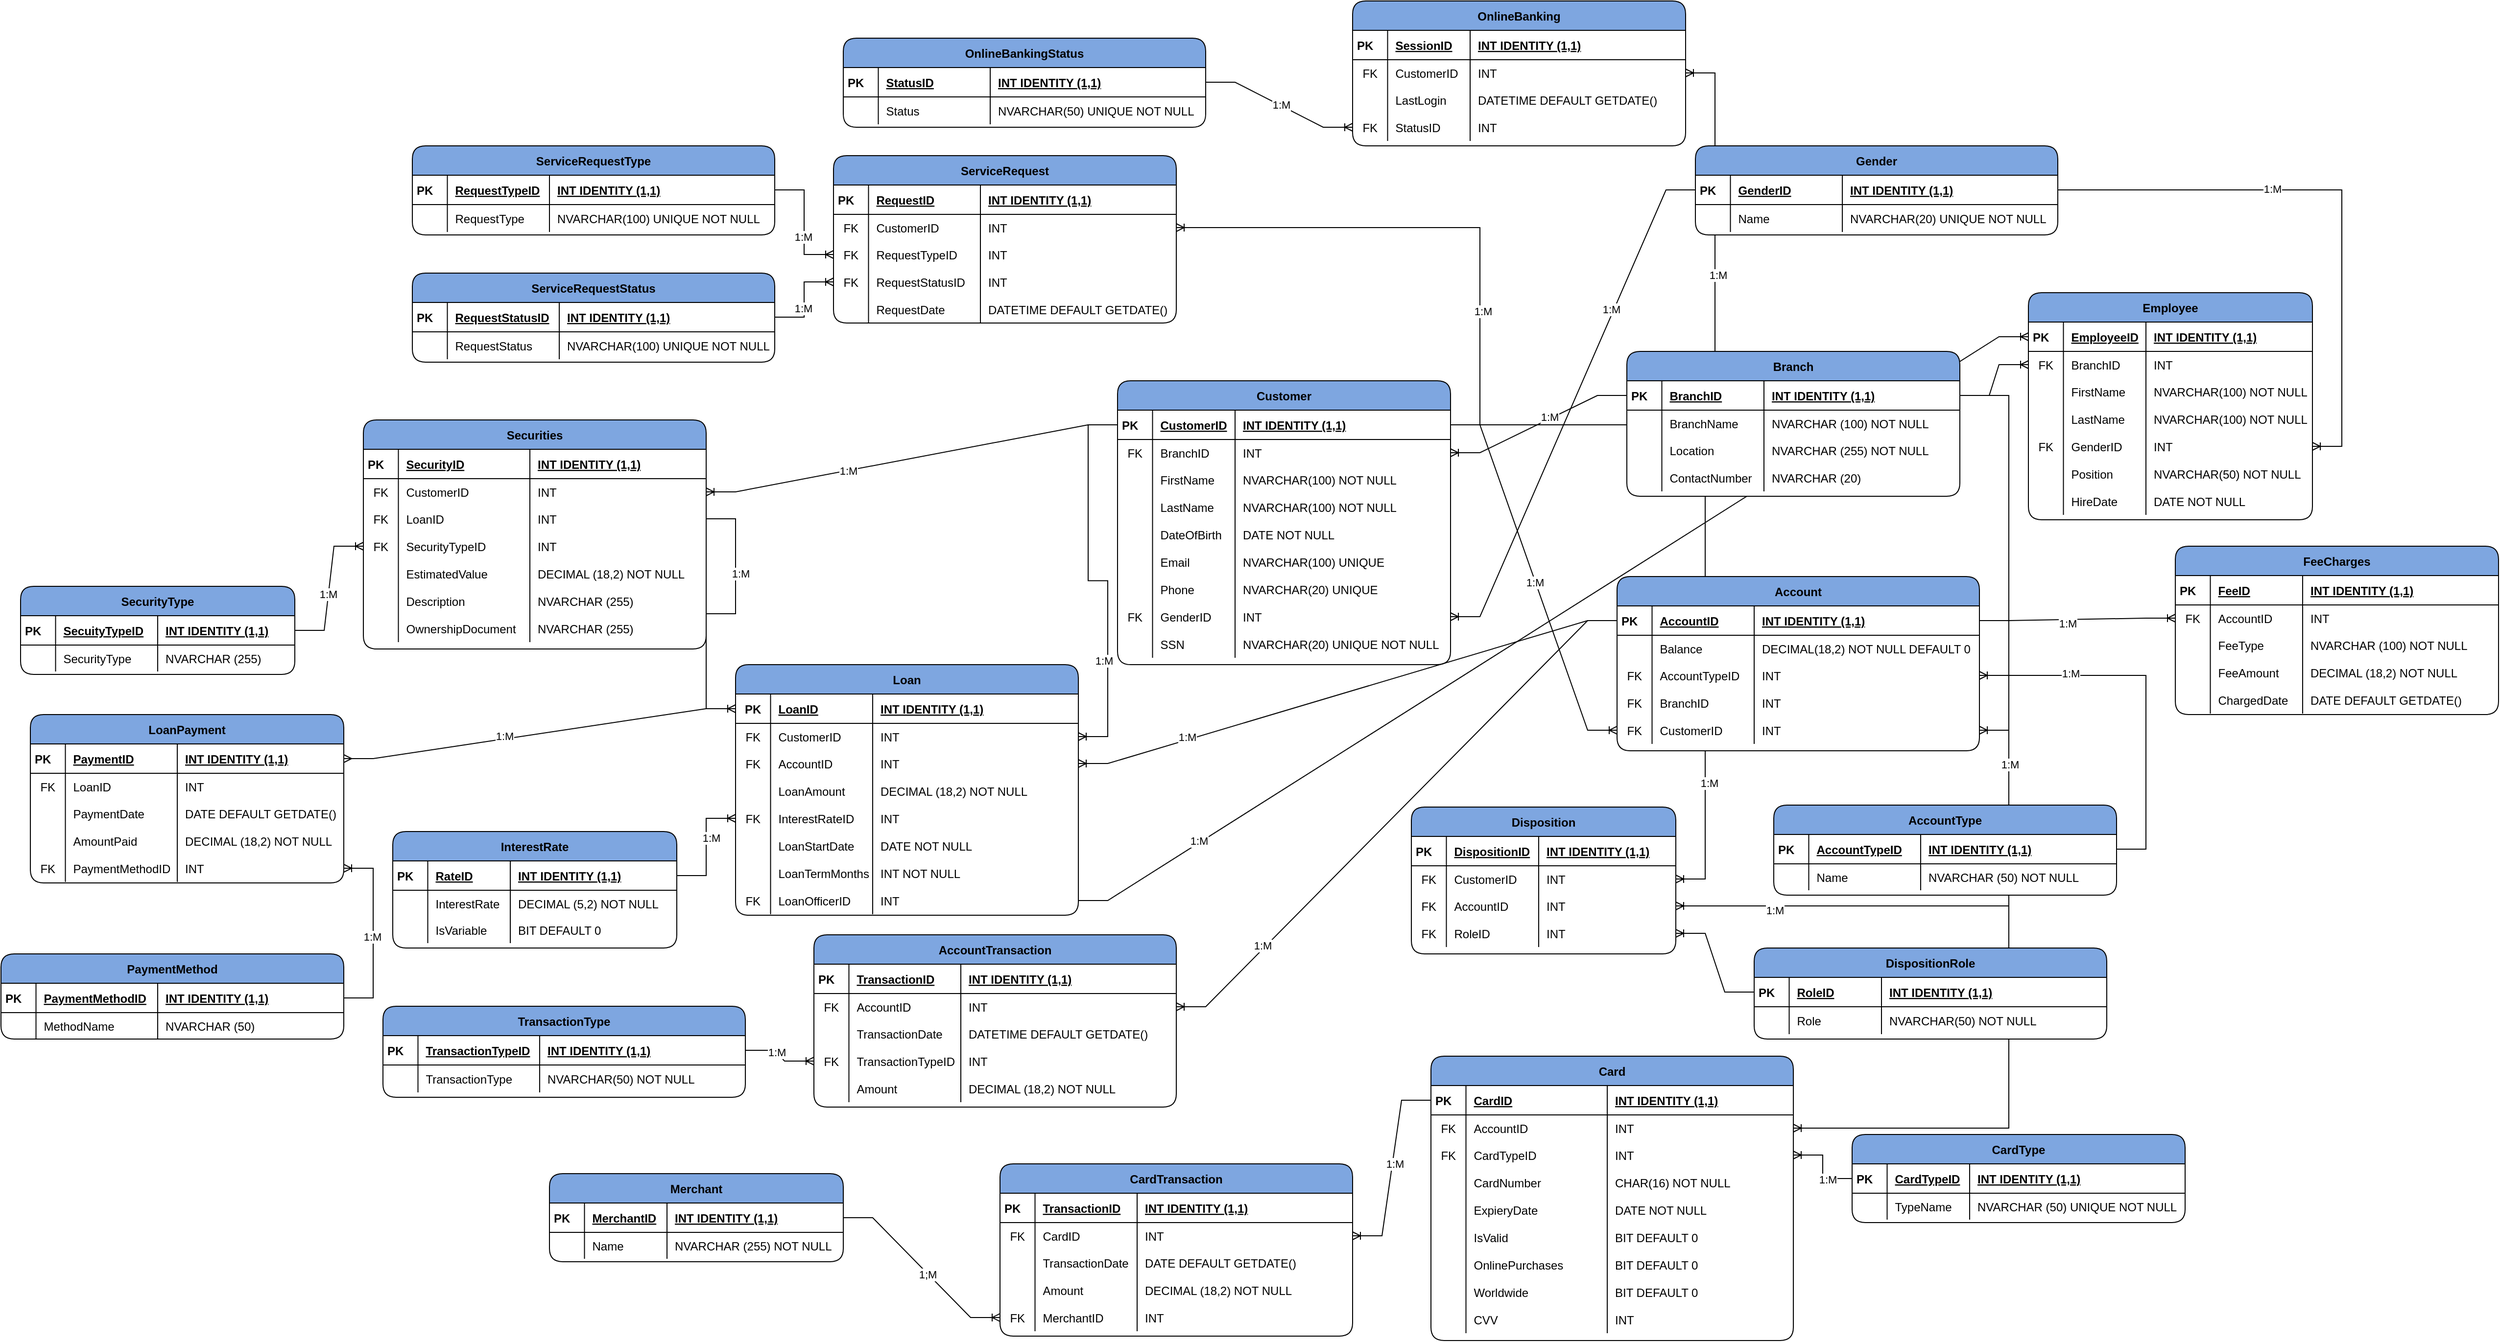 <mxfile version="26.1.3">
  <diagram name="Sida-1" id="IJWxJUB2h2guPsWvRw7D">
    <mxGraphModel dx="4703" dy="1819" grid="1" gridSize="10" guides="1" tooltips="1" connect="1" arrows="1" fold="1" page="1" pageScale="1" pageWidth="827" pageHeight="1169" math="0" shadow="0">
      <root>
        <mxCell id="0" />
        <mxCell id="1" parent="0" />
        <mxCell id="kfJQ0gGsEihYD2TKx9r7-17" value="" style="edgeStyle=entityRelationEdgeStyle;fontSize=12;html=1;endArrow=ERoneToMany;rounded=0;" parent="1" source="1qNEc1VxTbAyUS8kpAam-74" target="1qNEc1VxTbAyUS8kpAam-125" edge="1">
          <mxGeometry width="100" height="100" relative="1" as="geometry">
            <mxPoint x="-1270" y="110" as="sourcePoint" />
            <mxPoint x="-1170" y="10" as="targetPoint" />
          </mxGeometry>
        </mxCell>
        <mxCell id="kfJQ0gGsEihYD2TKx9r7-16" value="" style="edgeStyle=entityRelationEdgeStyle;fontSize=12;html=1;endArrow=ERoneToMany;rounded=0;" parent="1" source="1qNEc1VxTbAyUS8kpAam-74" target="1qNEc1VxTbAyUS8kpAam-65" edge="1">
          <mxGeometry width="100" height="100" relative="1" as="geometry">
            <mxPoint x="-1120" y="-200" as="sourcePoint" />
            <mxPoint x="-1020" y="-300" as="targetPoint" />
          </mxGeometry>
        </mxCell>
        <mxCell id="kfJQ0gGsEihYD2TKx9r7-50" value="1:M" style="edgeLabel;html=1;align=center;verticalAlign=middle;resizable=0;points=[];" parent="kfJQ0gGsEihYD2TKx9r7-16" vertex="1" connectable="0">
          <mxGeometry x="-0.465" y="1" relative="1" as="geometry">
            <mxPoint as="offset" />
          </mxGeometry>
        </mxCell>
        <mxCell id="kfJQ0gGsEihYD2TKx9r7-51" value="1:M" style="edgeLabel;html=1;align=center;verticalAlign=middle;resizable=0;points=[];" parent="kfJQ0gGsEihYD2TKx9r7-16" vertex="1" connectable="0">
          <mxGeometry x="0.695" y="4" relative="1" as="geometry">
            <mxPoint as="offset" />
          </mxGeometry>
        </mxCell>
        <mxCell id="kfJQ0gGsEihYD2TKx9r7-14" value="" style="edgeStyle=entityRelationEdgeStyle;fontSize=12;html=1;endArrow=ERoneToMany;rounded=0;" parent="1" source="1qNEc1VxTbAyUS8kpAam-276" target="1qNEc1VxTbAyUS8kpAam-309" edge="1">
          <mxGeometry width="100" height="100" relative="1" as="geometry">
            <mxPoint x="-1610" y="-580" as="sourcePoint" />
            <mxPoint x="-1510" y="-680" as="targetPoint" />
          </mxGeometry>
        </mxCell>
        <mxCell id="kfJQ0gGsEihYD2TKx9r7-43" value="1:M" style="edgeLabel;html=1;align=center;verticalAlign=middle;resizable=0;points=[];" parent="kfJQ0gGsEihYD2TKx9r7-14" vertex="1" connectable="0">
          <mxGeometry x="0.283" y="-3" relative="1" as="geometry">
            <mxPoint as="offset" />
          </mxGeometry>
        </mxCell>
        <mxCell id="kfJQ0gGsEihYD2TKx9r7-11" value="" style="edgeStyle=entityRelationEdgeStyle;fontSize=12;html=1;endArrow=ERoneToMany;rounded=0;" parent="1" source="1qNEc1VxTbAyUS8kpAam-276" target="1qNEc1VxTbAyUS8kpAam-61" edge="1">
          <mxGeometry width="100" height="100" relative="1" as="geometry">
            <mxPoint x="-1100" y="-280" as="sourcePoint" />
            <mxPoint x="-1000" y="-380" as="targetPoint" />
          </mxGeometry>
        </mxCell>
        <mxCell id="kfJQ0gGsEihYD2TKx9r7-54" value="1:M" style="edgeLabel;html=1;align=center;verticalAlign=middle;resizable=0;points=[];" parent="kfJQ0gGsEihYD2TKx9r7-11" vertex="1" connectable="0">
          <mxGeometry x="0.66" y="4" relative="1" as="geometry">
            <mxPoint as="offset" />
          </mxGeometry>
        </mxCell>
        <mxCell id="kfJQ0gGsEihYD2TKx9r7-6" value="" style="edgeStyle=entityRelationEdgeStyle;fontSize=12;html=1;endArrow=ERoneToMany;rounded=0;" parent="1" source="nAmqNFkU_DITI521ypHk-28" target="1qNEc1VxTbAyUS8kpAam-2" edge="1">
          <mxGeometry width="100" height="100" relative="1" as="geometry">
            <mxPoint x="-1490" y="-74" as="sourcePoint" />
            <mxPoint x="-520" y="-650" as="targetPoint" />
            <Array as="points">
              <mxPoint x="-1474" y="-90" />
              <mxPoint x="-1470" y="-120" />
              <mxPoint x="-1010" y="-500" />
              <mxPoint x="-1410" y="-100" />
            </Array>
          </mxGeometry>
        </mxCell>
        <mxCell id="kfJQ0gGsEihYD2TKx9r7-36" value="1:M" style="edgeLabel;html=1;align=center;verticalAlign=middle;resizable=0;points=[];" parent="kfJQ0gGsEihYD2TKx9r7-6" vertex="1" connectable="0">
          <mxGeometry x="-0.752" y="2" relative="1" as="geometry">
            <mxPoint as="offset" />
          </mxGeometry>
        </mxCell>
        <mxCell id="1qNEc1VxTbAyUS8kpAam-1" value="Employee" style="shape=table;startSize=30;container=1;collapsible=1;childLayout=tableLayout;fixedRows=1;rowLines=0;fontStyle=1;align=center;resizeLast=1;swimlaneFillColor=default;rounded=1;fillColor=light-dark(#7EA6E0,var(--ge-dark-color, #121212));" parent="1" vertex="1">
          <mxGeometry x="-530" y="-700" width="290" height="232" as="geometry" />
        </mxCell>
        <mxCell id="1qNEc1VxTbAyUS8kpAam-2" value="" style="shape=partialRectangle;collapsible=0;dropTarget=0;pointerEvents=0;fillColor=none;points=[[0,0.5],[1,0.5]];portConstraint=eastwest;top=0;left=0;right=0;bottom=1;rounded=1;" parent="1qNEc1VxTbAyUS8kpAam-1" vertex="1">
          <mxGeometry y="30" width="290" height="30" as="geometry" />
        </mxCell>
        <mxCell id="1qNEc1VxTbAyUS8kpAam-3" value="PK   " style="shape=partialRectangle;overflow=hidden;connectable=0;fillColor=none;top=0;left=0;bottom=0;right=0;fontStyle=1;rounded=1;" parent="1qNEc1VxTbAyUS8kpAam-2" vertex="1">
          <mxGeometry width="35.75" height="30" as="geometry">
            <mxRectangle width="35.75" height="30" as="alternateBounds" />
          </mxGeometry>
        </mxCell>
        <mxCell id="1qNEc1VxTbAyUS8kpAam-4" value="EmployeeID" style="shape=partialRectangle;overflow=hidden;connectable=0;fillColor=none;top=0;left=0;bottom=0;right=0;align=left;spacingLeft=6;fontStyle=5;rounded=1;" parent="1qNEc1VxTbAyUS8kpAam-2" vertex="1">
          <mxGeometry x="35.75" width="84.25" height="30" as="geometry">
            <mxRectangle width="84.25" height="30" as="alternateBounds" />
          </mxGeometry>
        </mxCell>
        <mxCell id="1qNEc1VxTbAyUS8kpAam-5" value="INT IDENTITY (1,1)" style="shape=partialRectangle;overflow=hidden;connectable=0;fillColor=none;top=0;left=0;bottom=0;right=0;align=left;spacingLeft=6;fontStyle=5;rounded=1;" parent="1qNEc1VxTbAyUS8kpAam-2" vertex="1">
          <mxGeometry x="120" width="170" height="30" as="geometry">
            <mxRectangle width="170" height="30" as="alternateBounds" />
          </mxGeometry>
        </mxCell>
        <mxCell id="1qNEc1VxTbAyUS8kpAam-6" value="" style="shape=partialRectangle;collapsible=0;dropTarget=0;pointerEvents=0;fillColor=none;points=[[0,0.5],[1,0.5]];portConstraint=eastwest;top=0;left=0;right=0;bottom=0;rounded=1;" parent="1qNEc1VxTbAyUS8kpAam-1" vertex="1">
          <mxGeometry y="60" width="290" height="27" as="geometry" />
        </mxCell>
        <mxCell id="1qNEc1VxTbAyUS8kpAam-7" value="FK" style="shape=partialRectangle;overflow=hidden;connectable=0;fillColor=none;top=0;left=0;bottom=0;right=0;rounded=1;" parent="1qNEc1VxTbAyUS8kpAam-6" vertex="1">
          <mxGeometry width="35.75" height="27" as="geometry">
            <mxRectangle width="35.75" height="27" as="alternateBounds" />
          </mxGeometry>
        </mxCell>
        <mxCell id="1qNEc1VxTbAyUS8kpAam-8" value="BranchID" style="shape=partialRectangle;overflow=hidden;connectable=0;fillColor=none;top=0;left=0;bottom=0;right=0;align=left;spacingLeft=6;rounded=1;" parent="1qNEc1VxTbAyUS8kpAam-6" vertex="1">
          <mxGeometry x="35.75" width="84.25" height="27" as="geometry">
            <mxRectangle width="84.25" height="27" as="alternateBounds" />
          </mxGeometry>
        </mxCell>
        <mxCell id="1qNEc1VxTbAyUS8kpAam-9" value="INT" style="shape=partialRectangle;overflow=hidden;connectable=0;fillColor=none;top=0;left=0;bottom=0;right=0;align=left;spacingLeft=6;rounded=1;" parent="1qNEc1VxTbAyUS8kpAam-6" vertex="1">
          <mxGeometry x="120" width="170" height="27" as="geometry">
            <mxRectangle width="170" height="27" as="alternateBounds" />
          </mxGeometry>
        </mxCell>
        <mxCell id="1qNEc1VxTbAyUS8kpAam-10" style="shape=partialRectangle;collapsible=0;dropTarget=0;pointerEvents=0;fillColor=none;points=[[0,0.5],[1,0.5]];portConstraint=eastwest;top=0;left=0;right=0;bottom=0;rounded=1;" parent="1qNEc1VxTbAyUS8kpAam-1" vertex="1">
          <mxGeometry y="87" width="290" height="28" as="geometry" />
        </mxCell>
        <mxCell id="1qNEc1VxTbAyUS8kpAam-11" style="shape=partialRectangle;overflow=hidden;connectable=0;fillColor=none;top=0;left=0;bottom=0;right=0;rounded=1;" parent="1qNEc1VxTbAyUS8kpAam-10" vertex="1">
          <mxGeometry width="35.75" height="28" as="geometry">
            <mxRectangle width="35.75" height="28" as="alternateBounds" />
          </mxGeometry>
        </mxCell>
        <mxCell id="1qNEc1VxTbAyUS8kpAam-12" value="FirstName" style="shape=partialRectangle;overflow=hidden;connectable=0;fillColor=none;top=0;left=0;bottom=0;right=0;align=left;spacingLeft=6;rounded=1;" parent="1qNEc1VxTbAyUS8kpAam-10" vertex="1">
          <mxGeometry x="35.75" width="84.25" height="28" as="geometry">
            <mxRectangle width="84.25" height="28" as="alternateBounds" />
          </mxGeometry>
        </mxCell>
        <mxCell id="1qNEc1VxTbAyUS8kpAam-13" value="NVARCHAR(100) NOT NULL" style="shape=partialRectangle;overflow=hidden;connectable=0;fillColor=none;top=0;left=0;bottom=0;right=0;align=left;spacingLeft=6;rounded=1;" parent="1qNEc1VxTbAyUS8kpAam-10" vertex="1">
          <mxGeometry x="120" width="170" height="28" as="geometry">
            <mxRectangle width="170" height="28" as="alternateBounds" />
          </mxGeometry>
        </mxCell>
        <mxCell id="1qNEc1VxTbAyUS8kpAam-14" style="shape=partialRectangle;collapsible=0;dropTarget=0;pointerEvents=0;fillColor=none;points=[[0,0.5],[1,0.5]];portConstraint=eastwest;top=0;left=0;right=0;bottom=0;rounded=1;" parent="1qNEc1VxTbAyUS8kpAam-1" vertex="1">
          <mxGeometry y="115" width="290" height="28" as="geometry" />
        </mxCell>
        <mxCell id="1qNEc1VxTbAyUS8kpAam-15" style="shape=partialRectangle;overflow=hidden;connectable=0;fillColor=none;top=0;left=0;bottom=0;right=0;rounded=1;" parent="1qNEc1VxTbAyUS8kpAam-14" vertex="1">
          <mxGeometry width="35.75" height="28" as="geometry">
            <mxRectangle width="35.75" height="28" as="alternateBounds" />
          </mxGeometry>
        </mxCell>
        <mxCell id="1qNEc1VxTbAyUS8kpAam-16" value="LastName" style="shape=partialRectangle;overflow=hidden;connectable=0;fillColor=none;top=0;left=0;bottom=0;right=0;align=left;spacingLeft=6;rounded=1;" parent="1qNEc1VxTbAyUS8kpAam-14" vertex="1">
          <mxGeometry x="35.75" width="84.25" height="28" as="geometry">
            <mxRectangle width="84.25" height="28" as="alternateBounds" />
          </mxGeometry>
        </mxCell>
        <mxCell id="1qNEc1VxTbAyUS8kpAam-17" value="NVARCHAR(100) NOT NULL" style="shape=partialRectangle;overflow=hidden;connectable=0;fillColor=none;top=0;left=0;bottom=0;right=0;align=left;spacingLeft=6;rounded=1;" parent="1qNEc1VxTbAyUS8kpAam-14" vertex="1">
          <mxGeometry x="120" width="170" height="28" as="geometry">
            <mxRectangle width="170" height="28" as="alternateBounds" />
          </mxGeometry>
        </mxCell>
        <mxCell id="nAmqNFkU_DITI521ypHk-18" style="shape=partialRectangle;collapsible=0;dropTarget=0;pointerEvents=0;fillColor=none;points=[[0,0.5],[1,0.5]];portConstraint=eastwest;top=0;left=0;right=0;bottom=0;rounded=1;" parent="1qNEc1VxTbAyUS8kpAam-1" vertex="1">
          <mxGeometry y="143" width="290" height="28" as="geometry" />
        </mxCell>
        <mxCell id="nAmqNFkU_DITI521ypHk-19" value="FK" style="shape=partialRectangle;overflow=hidden;connectable=0;fillColor=none;top=0;left=0;bottom=0;right=0;rounded=1;" parent="nAmqNFkU_DITI521ypHk-18" vertex="1">
          <mxGeometry width="35.75" height="28" as="geometry">
            <mxRectangle width="35.75" height="28" as="alternateBounds" />
          </mxGeometry>
        </mxCell>
        <mxCell id="nAmqNFkU_DITI521ypHk-20" value="GenderID" style="shape=partialRectangle;overflow=hidden;connectable=0;fillColor=none;top=0;left=0;bottom=0;right=0;align=left;spacingLeft=6;rounded=1;" parent="nAmqNFkU_DITI521ypHk-18" vertex="1">
          <mxGeometry x="35.75" width="84.25" height="28" as="geometry">
            <mxRectangle width="84.25" height="28" as="alternateBounds" />
          </mxGeometry>
        </mxCell>
        <mxCell id="nAmqNFkU_DITI521ypHk-21" value="INT" style="shape=partialRectangle;overflow=hidden;connectable=0;fillColor=none;top=0;left=0;bottom=0;right=0;align=left;spacingLeft=6;rounded=1;" parent="nAmqNFkU_DITI521ypHk-18" vertex="1">
          <mxGeometry x="120" width="170" height="28" as="geometry">
            <mxRectangle width="170" height="28" as="alternateBounds" />
          </mxGeometry>
        </mxCell>
        <mxCell id="1qNEc1VxTbAyUS8kpAam-18" style="shape=partialRectangle;collapsible=0;dropTarget=0;pointerEvents=0;fillColor=none;points=[[0,0.5],[1,0.5]];portConstraint=eastwest;top=0;left=0;right=0;bottom=0;rounded=1;" parent="1qNEc1VxTbAyUS8kpAam-1" vertex="1">
          <mxGeometry y="171" width="290" height="28" as="geometry" />
        </mxCell>
        <mxCell id="1qNEc1VxTbAyUS8kpAam-19" style="shape=partialRectangle;overflow=hidden;connectable=0;fillColor=none;top=0;left=0;bottom=0;right=0;rounded=1;" parent="1qNEc1VxTbAyUS8kpAam-18" vertex="1">
          <mxGeometry width="35.75" height="28" as="geometry">
            <mxRectangle width="35.75" height="28" as="alternateBounds" />
          </mxGeometry>
        </mxCell>
        <mxCell id="1qNEc1VxTbAyUS8kpAam-20" value="Position" style="shape=partialRectangle;overflow=hidden;connectable=0;fillColor=none;top=0;left=0;bottom=0;right=0;align=left;spacingLeft=6;rounded=1;" parent="1qNEc1VxTbAyUS8kpAam-18" vertex="1">
          <mxGeometry x="35.75" width="84.25" height="28" as="geometry">
            <mxRectangle width="84.25" height="28" as="alternateBounds" />
          </mxGeometry>
        </mxCell>
        <mxCell id="1qNEc1VxTbAyUS8kpAam-21" value="NVARCHAR(50) NOT NULL" style="shape=partialRectangle;overflow=hidden;connectable=0;fillColor=none;top=0;left=0;bottom=0;right=0;align=left;spacingLeft=6;rounded=1;" parent="1qNEc1VxTbAyUS8kpAam-18" vertex="1">
          <mxGeometry x="120" width="170" height="28" as="geometry">
            <mxRectangle width="170" height="28" as="alternateBounds" />
          </mxGeometry>
        </mxCell>
        <mxCell id="1qNEc1VxTbAyUS8kpAam-22" style="shape=partialRectangle;collapsible=0;dropTarget=0;pointerEvents=0;fillColor=none;points=[[0,0.5],[1,0.5]];portConstraint=eastwest;top=0;left=0;right=0;bottom=0;rounded=1;" parent="1qNEc1VxTbAyUS8kpAam-1" vertex="1">
          <mxGeometry y="199" width="290" height="28" as="geometry" />
        </mxCell>
        <mxCell id="1qNEc1VxTbAyUS8kpAam-23" style="shape=partialRectangle;overflow=hidden;connectable=0;fillColor=none;top=0;left=0;bottom=0;right=0;rounded=1;" parent="1qNEc1VxTbAyUS8kpAam-22" vertex="1">
          <mxGeometry width="35.75" height="28" as="geometry">
            <mxRectangle width="35.75" height="28" as="alternateBounds" />
          </mxGeometry>
        </mxCell>
        <mxCell id="1qNEc1VxTbAyUS8kpAam-24" value="HireDate" style="shape=partialRectangle;overflow=hidden;connectable=0;fillColor=none;top=0;left=0;bottom=0;right=0;align=left;spacingLeft=6;rounded=1;" parent="1qNEc1VxTbAyUS8kpAam-22" vertex="1">
          <mxGeometry x="35.75" width="84.25" height="28" as="geometry">
            <mxRectangle width="84.25" height="28" as="alternateBounds" />
          </mxGeometry>
        </mxCell>
        <mxCell id="1qNEc1VxTbAyUS8kpAam-25" value="DATE NOT NULL" style="shape=partialRectangle;overflow=hidden;connectable=0;fillColor=none;top=0;left=0;bottom=0;right=0;align=left;spacingLeft=6;rounded=1;" parent="1qNEc1VxTbAyUS8kpAam-22" vertex="1">
          <mxGeometry x="120" width="170" height="28" as="geometry">
            <mxRectangle width="170" height="28" as="alternateBounds" />
          </mxGeometry>
        </mxCell>
        <mxCell id="1qNEc1VxTbAyUS8kpAam-26" value="Branch" style="shape=table;startSize=30;container=1;collapsible=1;childLayout=tableLayout;fixedRows=1;rowLines=0;fontStyle=1;align=center;resizeLast=1;swimlaneFillColor=default;rounded=1;fillColor=light-dark(#7EA6E0,var(--ge-dark-color, #121212));" parent="1" vertex="1">
          <mxGeometry x="-940" y="-640" width="340" height="148" as="geometry" />
        </mxCell>
        <mxCell id="1qNEc1VxTbAyUS8kpAam-27" value="" style="shape=partialRectangle;collapsible=0;dropTarget=0;pointerEvents=0;fillColor=none;points=[[0,0.5],[1,0.5]];portConstraint=eastwest;top=0;left=0;right=0;bottom=1;rounded=1;" parent="1qNEc1VxTbAyUS8kpAam-26" vertex="1">
          <mxGeometry y="30" width="340" height="30" as="geometry" />
        </mxCell>
        <mxCell id="1qNEc1VxTbAyUS8kpAam-28" value="PK   " style="shape=partialRectangle;overflow=hidden;connectable=0;fillColor=none;top=0;left=0;bottom=0;right=0;fontStyle=1;rounded=1;" parent="1qNEc1VxTbAyUS8kpAam-27" vertex="1">
          <mxGeometry width="35.75" height="30" as="geometry">
            <mxRectangle width="35.75" height="30" as="alternateBounds" />
          </mxGeometry>
        </mxCell>
        <mxCell id="1qNEc1VxTbAyUS8kpAam-29" value="BranchID" style="shape=partialRectangle;overflow=hidden;connectable=0;fillColor=none;top=0;left=0;bottom=0;right=0;align=left;spacingLeft=6;fontStyle=5;rounded=1;" parent="1qNEc1VxTbAyUS8kpAam-27" vertex="1">
          <mxGeometry x="35.75" width="104.25" height="30" as="geometry">
            <mxRectangle width="104.25" height="30" as="alternateBounds" />
          </mxGeometry>
        </mxCell>
        <mxCell id="1qNEc1VxTbAyUS8kpAam-30" value="INT IDENTITY (1,1)" style="shape=partialRectangle;overflow=hidden;connectable=0;fillColor=none;top=0;left=0;bottom=0;right=0;align=left;spacingLeft=6;fontStyle=5;rounded=1;" parent="1qNEc1VxTbAyUS8kpAam-27" vertex="1">
          <mxGeometry x="140" width="200" height="30" as="geometry">
            <mxRectangle width="200" height="30" as="alternateBounds" />
          </mxGeometry>
        </mxCell>
        <mxCell id="1qNEc1VxTbAyUS8kpAam-31" value="" style="shape=partialRectangle;collapsible=0;dropTarget=0;pointerEvents=0;fillColor=none;points=[[0,0.5],[1,0.5]];portConstraint=eastwest;top=0;left=0;right=0;bottom=0;rounded=1;" parent="1qNEc1VxTbAyUS8kpAam-26" vertex="1">
          <mxGeometry y="60" width="340" height="27" as="geometry" />
        </mxCell>
        <mxCell id="1qNEc1VxTbAyUS8kpAam-32" value="" style="shape=partialRectangle;overflow=hidden;connectable=0;fillColor=none;top=0;left=0;bottom=0;right=0;rounded=1;" parent="1qNEc1VxTbAyUS8kpAam-31" vertex="1">
          <mxGeometry width="35.75" height="27" as="geometry">
            <mxRectangle width="35.75" height="27" as="alternateBounds" />
          </mxGeometry>
        </mxCell>
        <mxCell id="1qNEc1VxTbAyUS8kpAam-33" value="BranchName" style="shape=partialRectangle;overflow=hidden;connectable=0;fillColor=none;top=0;left=0;bottom=0;right=0;align=left;spacingLeft=6;rounded=1;" parent="1qNEc1VxTbAyUS8kpAam-31" vertex="1">
          <mxGeometry x="35.75" width="104.25" height="27" as="geometry">
            <mxRectangle width="104.25" height="27" as="alternateBounds" />
          </mxGeometry>
        </mxCell>
        <mxCell id="1qNEc1VxTbAyUS8kpAam-34" value="NVARCHAR (100) NOT NULL" style="shape=partialRectangle;overflow=hidden;connectable=0;fillColor=none;top=0;left=0;bottom=0;right=0;align=left;spacingLeft=6;rounded=1;" parent="1qNEc1VxTbAyUS8kpAam-31" vertex="1">
          <mxGeometry x="140" width="200" height="27" as="geometry">
            <mxRectangle width="200" height="27" as="alternateBounds" />
          </mxGeometry>
        </mxCell>
        <mxCell id="1qNEc1VxTbAyUS8kpAam-35" style="shape=partialRectangle;collapsible=0;dropTarget=0;pointerEvents=0;fillColor=none;points=[[0,0.5],[1,0.5]];portConstraint=eastwest;top=0;left=0;right=0;bottom=0;rounded=1;" parent="1qNEc1VxTbAyUS8kpAam-26" vertex="1">
          <mxGeometry y="87" width="340" height="28" as="geometry" />
        </mxCell>
        <mxCell id="1qNEc1VxTbAyUS8kpAam-36" style="shape=partialRectangle;overflow=hidden;connectable=0;fillColor=none;top=0;left=0;bottom=0;right=0;rounded=1;" parent="1qNEc1VxTbAyUS8kpAam-35" vertex="1">
          <mxGeometry width="35.75" height="28" as="geometry">
            <mxRectangle width="35.75" height="28" as="alternateBounds" />
          </mxGeometry>
        </mxCell>
        <mxCell id="1qNEc1VxTbAyUS8kpAam-37" value="Location" style="shape=partialRectangle;overflow=hidden;connectable=0;fillColor=none;top=0;left=0;bottom=0;right=0;align=left;spacingLeft=6;rounded=1;" parent="1qNEc1VxTbAyUS8kpAam-35" vertex="1">
          <mxGeometry x="35.75" width="104.25" height="28" as="geometry">
            <mxRectangle width="104.25" height="28" as="alternateBounds" />
          </mxGeometry>
        </mxCell>
        <mxCell id="1qNEc1VxTbAyUS8kpAam-38" value="NVARCHAR (255) NOT NULL" style="shape=partialRectangle;overflow=hidden;connectable=0;fillColor=none;top=0;left=0;bottom=0;right=0;align=left;spacingLeft=6;rounded=1;" parent="1qNEc1VxTbAyUS8kpAam-35" vertex="1">
          <mxGeometry x="140" width="200" height="28" as="geometry">
            <mxRectangle width="200" height="28" as="alternateBounds" />
          </mxGeometry>
        </mxCell>
        <mxCell id="1qNEc1VxTbAyUS8kpAam-39" style="shape=partialRectangle;collapsible=0;dropTarget=0;pointerEvents=0;fillColor=none;points=[[0,0.5],[1,0.5]];portConstraint=eastwest;top=0;left=0;right=0;bottom=0;rounded=1;" parent="1qNEc1VxTbAyUS8kpAam-26" vertex="1">
          <mxGeometry y="115" width="340" height="28" as="geometry" />
        </mxCell>
        <mxCell id="1qNEc1VxTbAyUS8kpAam-40" style="shape=partialRectangle;overflow=hidden;connectable=0;fillColor=none;top=0;left=0;bottom=0;right=0;rounded=1;" parent="1qNEc1VxTbAyUS8kpAam-39" vertex="1">
          <mxGeometry width="35.75" height="28" as="geometry">
            <mxRectangle width="35.75" height="28" as="alternateBounds" />
          </mxGeometry>
        </mxCell>
        <mxCell id="1qNEc1VxTbAyUS8kpAam-41" value="ContactNumber" style="shape=partialRectangle;overflow=hidden;connectable=0;fillColor=none;top=0;left=0;bottom=0;right=0;align=left;spacingLeft=6;rounded=1;" parent="1qNEc1VxTbAyUS8kpAam-39" vertex="1">
          <mxGeometry x="35.75" width="104.25" height="28" as="geometry">
            <mxRectangle width="104.25" height="28" as="alternateBounds" />
          </mxGeometry>
        </mxCell>
        <mxCell id="1qNEc1VxTbAyUS8kpAam-42" value="NVARCHAR (20)" style="shape=partialRectangle;overflow=hidden;connectable=0;fillColor=none;top=0;left=0;bottom=0;right=0;align=left;spacingLeft=6;rounded=1;" parent="1qNEc1VxTbAyUS8kpAam-39" vertex="1">
          <mxGeometry x="140" width="200" height="28" as="geometry">
            <mxRectangle width="200" height="28" as="alternateBounds" />
          </mxGeometry>
        </mxCell>
        <mxCell id="1qNEc1VxTbAyUS8kpAam-43" value="CardType" style="shape=table;startSize=30;container=1;collapsible=1;childLayout=tableLayout;fixedRows=1;rowLines=0;fontStyle=1;align=center;resizeLast=1;swimlaneFillColor=default;rounded=1;fillColor=light-dark(#7EA6E0,var(--ge-dark-color, #121212));" parent="1" vertex="1">
          <mxGeometry x="-710" y="160" width="340" height="90" as="geometry" />
        </mxCell>
        <mxCell id="1qNEc1VxTbAyUS8kpAam-44" value="" style="shape=partialRectangle;collapsible=0;dropTarget=0;pointerEvents=0;fillColor=none;points=[[0,0.5],[1,0.5]];portConstraint=eastwest;top=0;left=0;right=0;bottom=1;rounded=1;" parent="1qNEc1VxTbAyUS8kpAam-43" vertex="1">
          <mxGeometry y="30" width="340" height="30" as="geometry" />
        </mxCell>
        <mxCell id="1qNEc1VxTbAyUS8kpAam-45" value="PK   " style="shape=partialRectangle;overflow=hidden;connectable=0;fillColor=none;top=0;left=0;bottom=0;right=0;fontStyle=1;rounded=1;" parent="1qNEc1VxTbAyUS8kpAam-44" vertex="1">
          <mxGeometry width="35.75" height="30" as="geometry">
            <mxRectangle width="35.75" height="30" as="alternateBounds" />
          </mxGeometry>
        </mxCell>
        <mxCell id="1qNEc1VxTbAyUS8kpAam-46" value="CardTypeID" style="shape=partialRectangle;overflow=hidden;connectable=0;fillColor=none;top=0;left=0;bottom=0;right=0;align=left;spacingLeft=6;fontStyle=5;rounded=1;" parent="1qNEc1VxTbAyUS8kpAam-44" vertex="1">
          <mxGeometry x="35.75" width="84.25" height="30" as="geometry">
            <mxRectangle width="84.25" height="30" as="alternateBounds" />
          </mxGeometry>
        </mxCell>
        <mxCell id="1qNEc1VxTbAyUS8kpAam-47" value="INT IDENTITY (1,1)" style="shape=partialRectangle;overflow=hidden;connectable=0;fillColor=none;top=0;left=0;bottom=0;right=0;align=left;spacingLeft=6;fontStyle=5;rounded=1;" parent="1qNEc1VxTbAyUS8kpAam-44" vertex="1">
          <mxGeometry x="120" width="220" height="30" as="geometry">
            <mxRectangle width="220" height="30" as="alternateBounds" />
          </mxGeometry>
        </mxCell>
        <mxCell id="1qNEc1VxTbAyUS8kpAam-48" value="" style="shape=partialRectangle;collapsible=0;dropTarget=0;pointerEvents=0;fillColor=none;points=[[0,0.5],[1,0.5]];portConstraint=eastwest;top=0;left=0;right=0;bottom=0;rounded=1;" parent="1qNEc1VxTbAyUS8kpAam-43" vertex="1">
          <mxGeometry y="60" width="340" height="27" as="geometry" />
        </mxCell>
        <mxCell id="1qNEc1VxTbAyUS8kpAam-49" value="" style="shape=partialRectangle;overflow=hidden;connectable=0;fillColor=none;top=0;left=0;bottom=0;right=0;rounded=1;" parent="1qNEc1VxTbAyUS8kpAam-48" vertex="1">
          <mxGeometry width="35.75" height="27" as="geometry">
            <mxRectangle width="35.75" height="27" as="alternateBounds" />
          </mxGeometry>
        </mxCell>
        <mxCell id="1qNEc1VxTbAyUS8kpAam-50" value="TypeName" style="shape=partialRectangle;overflow=hidden;connectable=0;fillColor=none;top=0;left=0;bottom=0;right=0;align=left;spacingLeft=6;rounded=1;" parent="1qNEc1VxTbAyUS8kpAam-48" vertex="1">
          <mxGeometry x="35.75" width="84.25" height="27" as="geometry">
            <mxRectangle width="84.25" height="27" as="alternateBounds" />
          </mxGeometry>
        </mxCell>
        <mxCell id="1qNEc1VxTbAyUS8kpAam-51" value="NVARCHAR (50) UNIQUE NOT NULL" style="shape=partialRectangle;overflow=hidden;connectable=0;fillColor=none;top=0;left=0;bottom=0;right=0;align=left;spacingLeft=6;rounded=1;" parent="1qNEc1VxTbAyUS8kpAam-48" vertex="1">
          <mxGeometry x="120" width="220" height="27" as="geometry">
            <mxRectangle width="220" height="27" as="alternateBounds" />
          </mxGeometry>
        </mxCell>
        <mxCell id="1qNEc1VxTbAyUS8kpAam-56" value="Disposition" style="shape=table;startSize=30;container=1;collapsible=1;childLayout=tableLayout;fixedRows=1;rowLines=0;fontStyle=1;align=center;resizeLast=1;swimlaneFillColor=default;rounded=1;fillColor=light-dark(#7EA6E0,var(--ge-dark-color, #121212));" parent="1" vertex="1">
          <mxGeometry x="-1160" y="-174.5" width="270" height="150" as="geometry" />
        </mxCell>
        <mxCell id="1qNEc1VxTbAyUS8kpAam-57" value="" style="shape=partialRectangle;collapsible=0;dropTarget=0;pointerEvents=0;fillColor=none;points=[[0,0.5],[1,0.5]];portConstraint=eastwest;top=0;left=0;right=0;bottom=1;rounded=1;" parent="1qNEc1VxTbAyUS8kpAam-56" vertex="1">
          <mxGeometry y="30" width="270" height="30" as="geometry" />
        </mxCell>
        <mxCell id="1qNEc1VxTbAyUS8kpAam-58" value="PK   " style="shape=partialRectangle;overflow=hidden;connectable=0;fillColor=none;top=0;left=0;bottom=0;right=0;fontStyle=1;rounded=1;" parent="1qNEc1VxTbAyUS8kpAam-57" vertex="1">
          <mxGeometry width="35.75" height="30" as="geometry">
            <mxRectangle width="35.75" height="30" as="alternateBounds" />
          </mxGeometry>
        </mxCell>
        <mxCell id="1qNEc1VxTbAyUS8kpAam-59" value="DispositionID" style="shape=partialRectangle;overflow=hidden;connectable=0;fillColor=none;top=0;left=0;bottom=0;right=0;align=left;spacingLeft=6;fontStyle=5;rounded=1;" parent="1qNEc1VxTbAyUS8kpAam-57" vertex="1">
          <mxGeometry x="35.75" width="94.25" height="30" as="geometry">
            <mxRectangle width="94.25" height="30" as="alternateBounds" />
          </mxGeometry>
        </mxCell>
        <mxCell id="1qNEc1VxTbAyUS8kpAam-60" value="INT IDENTITY (1,1)" style="shape=partialRectangle;overflow=hidden;connectable=0;fillColor=none;top=0;left=0;bottom=0;right=0;align=left;spacingLeft=6;fontStyle=5;rounded=1;" parent="1qNEc1VxTbAyUS8kpAam-57" vertex="1">
          <mxGeometry x="130" width="140" height="30" as="geometry">
            <mxRectangle width="140" height="30" as="alternateBounds" />
          </mxGeometry>
        </mxCell>
        <mxCell id="1qNEc1VxTbAyUS8kpAam-61" value="" style="shape=partialRectangle;collapsible=0;dropTarget=0;pointerEvents=0;fillColor=none;points=[[0,0.5],[1,0.5]];portConstraint=eastwest;top=0;left=0;right=0;bottom=0;rounded=1;" parent="1qNEc1VxTbAyUS8kpAam-56" vertex="1">
          <mxGeometry y="60" width="270" height="27" as="geometry" />
        </mxCell>
        <mxCell id="1qNEc1VxTbAyUS8kpAam-62" value="FK" style="shape=partialRectangle;overflow=hidden;connectable=0;fillColor=none;top=0;left=0;bottom=0;right=0;rounded=1;" parent="1qNEc1VxTbAyUS8kpAam-61" vertex="1">
          <mxGeometry width="35.75" height="27" as="geometry">
            <mxRectangle width="35.75" height="27" as="alternateBounds" />
          </mxGeometry>
        </mxCell>
        <mxCell id="1qNEc1VxTbAyUS8kpAam-63" value="CustomerID" style="shape=partialRectangle;overflow=hidden;connectable=0;fillColor=none;top=0;left=0;bottom=0;right=0;align=left;spacingLeft=6;rounded=1;" parent="1qNEc1VxTbAyUS8kpAam-61" vertex="1">
          <mxGeometry x="35.75" width="94.25" height="27" as="geometry">
            <mxRectangle width="94.25" height="27" as="alternateBounds" />
          </mxGeometry>
        </mxCell>
        <mxCell id="1qNEc1VxTbAyUS8kpAam-64" value="INT" style="shape=partialRectangle;overflow=hidden;connectable=0;fillColor=none;top=0;left=0;bottom=0;right=0;align=left;spacingLeft=6;rounded=1;" parent="1qNEc1VxTbAyUS8kpAam-61" vertex="1">
          <mxGeometry x="130" width="140" height="27" as="geometry">
            <mxRectangle width="140" height="27" as="alternateBounds" />
          </mxGeometry>
        </mxCell>
        <mxCell id="1qNEc1VxTbAyUS8kpAam-65" style="shape=partialRectangle;collapsible=0;dropTarget=0;pointerEvents=0;fillColor=none;points=[[0,0.5],[1,0.5]];portConstraint=eastwest;top=0;left=0;right=0;bottom=0;rounded=1;" parent="1qNEc1VxTbAyUS8kpAam-56" vertex="1">
          <mxGeometry y="87" width="270" height="28" as="geometry" />
        </mxCell>
        <mxCell id="1qNEc1VxTbAyUS8kpAam-66" value="FK" style="shape=partialRectangle;overflow=hidden;connectable=0;fillColor=none;top=0;left=0;bottom=0;right=0;rounded=1;" parent="1qNEc1VxTbAyUS8kpAam-65" vertex="1">
          <mxGeometry width="35.75" height="28" as="geometry">
            <mxRectangle width="35.75" height="28" as="alternateBounds" />
          </mxGeometry>
        </mxCell>
        <mxCell id="1qNEc1VxTbAyUS8kpAam-67" value="AccountID" style="shape=partialRectangle;overflow=hidden;connectable=0;fillColor=none;top=0;left=0;bottom=0;right=0;align=left;spacingLeft=6;rounded=1;" parent="1qNEc1VxTbAyUS8kpAam-65" vertex="1">
          <mxGeometry x="35.75" width="94.25" height="28" as="geometry">
            <mxRectangle width="94.25" height="28" as="alternateBounds" />
          </mxGeometry>
        </mxCell>
        <mxCell id="1qNEc1VxTbAyUS8kpAam-68" value="INT" style="shape=partialRectangle;overflow=hidden;connectable=0;fillColor=none;top=0;left=0;bottom=0;right=0;align=left;spacingLeft=6;rounded=1;" parent="1qNEc1VxTbAyUS8kpAam-65" vertex="1">
          <mxGeometry x="130" width="140" height="28" as="geometry">
            <mxRectangle width="140" height="28" as="alternateBounds" />
          </mxGeometry>
        </mxCell>
        <mxCell id="1qNEc1VxTbAyUS8kpAam-69" style="shape=partialRectangle;collapsible=0;dropTarget=0;pointerEvents=0;fillColor=none;points=[[0,0.5],[1,0.5]];portConstraint=eastwest;top=0;left=0;right=0;bottom=0;rounded=1;" parent="1qNEc1VxTbAyUS8kpAam-56" vertex="1">
          <mxGeometry y="115" width="270" height="28" as="geometry" />
        </mxCell>
        <mxCell id="1qNEc1VxTbAyUS8kpAam-70" value="FK" style="shape=partialRectangle;overflow=hidden;connectable=0;fillColor=none;top=0;left=0;bottom=0;right=0;rounded=1;" parent="1qNEc1VxTbAyUS8kpAam-69" vertex="1">
          <mxGeometry width="35.75" height="28" as="geometry">
            <mxRectangle width="35.75" height="28" as="alternateBounds" />
          </mxGeometry>
        </mxCell>
        <mxCell id="1qNEc1VxTbAyUS8kpAam-71" value="RoleID" style="shape=partialRectangle;overflow=hidden;connectable=0;fillColor=none;top=0;left=0;bottom=0;right=0;align=left;spacingLeft=6;rounded=1;" parent="1qNEc1VxTbAyUS8kpAam-69" vertex="1">
          <mxGeometry x="35.75" width="94.25" height="28" as="geometry">
            <mxRectangle width="94.25" height="28" as="alternateBounds" />
          </mxGeometry>
        </mxCell>
        <mxCell id="1qNEc1VxTbAyUS8kpAam-72" value="INT" style="shape=partialRectangle;overflow=hidden;connectable=0;fillColor=none;top=0;left=0;bottom=0;right=0;align=left;spacingLeft=6;rounded=1;" parent="1qNEc1VxTbAyUS8kpAam-69" vertex="1">
          <mxGeometry x="130" width="140" height="28" as="geometry">
            <mxRectangle width="140" height="28" as="alternateBounds" />
          </mxGeometry>
        </mxCell>
        <mxCell id="1qNEc1VxTbAyUS8kpAam-73" value="Account" style="shape=table;startSize=30;container=1;collapsible=1;childLayout=tableLayout;fixedRows=1;rowLines=0;fontStyle=1;align=center;resizeLast=1;swimlaneFillColor=default;rounded=1;fillColor=light-dark(#7EA6E0,var(--ge-dark-color, #121212));" parent="1" vertex="1">
          <mxGeometry x="-950" y="-410" width="370" height="178" as="geometry" />
        </mxCell>
        <mxCell id="1qNEc1VxTbAyUS8kpAam-74" value="" style="shape=partialRectangle;collapsible=0;dropTarget=0;pointerEvents=0;fillColor=none;points=[[0,0.5],[1,0.5]];portConstraint=eastwest;top=0;left=0;right=0;bottom=1;rounded=1;" parent="1qNEc1VxTbAyUS8kpAam-73" vertex="1">
          <mxGeometry y="30" width="370" height="30" as="geometry" />
        </mxCell>
        <mxCell id="1qNEc1VxTbAyUS8kpAam-75" value="PK   " style="shape=partialRectangle;overflow=hidden;connectable=0;fillColor=none;top=0;left=0;bottom=0;right=0;fontStyle=1;rounded=1;" parent="1qNEc1VxTbAyUS8kpAam-74" vertex="1">
          <mxGeometry width="35.75" height="30" as="geometry">
            <mxRectangle width="35.75" height="30" as="alternateBounds" />
          </mxGeometry>
        </mxCell>
        <mxCell id="1qNEc1VxTbAyUS8kpAam-76" value="AccountID" style="shape=partialRectangle;overflow=hidden;connectable=0;fillColor=none;top=0;left=0;bottom=0;right=0;align=left;spacingLeft=6;fontStyle=5;rounded=1;" parent="1qNEc1VxTbAyUS8kpAam-74" vertex="1">
          <mxGeometry x="35.75" width="104.25" height="30" as="geometry">
            <mxRectangle width="104.25" height="30" as="alternateBounds" />
          </mxGeometry>
        </mxCell>
        <mxCell id="1qNEc1VxTbAyUS8kpAam-77" value="INT IDENTITY (1,1)" style="shape=partialRectangle;overflow=hidden;connectable=0;fillColor=none;top=0;left=0;bottom=0;right=0;align=left;spacingLeft=6;fontStyle=5;rounded=1;" parent="1qNEc1VxTbAyUS8kpAam-74" vertex="1">
          <mxGeometry x="140" width="230" height="30" as="geometry">
            <mxRectangle width="230" height="30" as="alternateBounds" />
          </mxGeometry>
        </mxCell>
        <mxCell id="1qNEc1VxTbAyUS8kpAam-78" value="" style="shape=partialRectangle;collapsible=0;dropTarget=0;pointerEvents=0;fillColor=none;points=[[0,0.5],[1,0.5]];portConstraint=eastwest;top=0;left=0;right=0;bottom=0;rounded=1;" parent="1qNEc1VxTbAyUS8kpAam-73" vertex="1">
          <mxGeometry y="60" width="370" height="27" as="geometry" />
        </mxCell>
        <mxCell id="1qNEc1VxTbAyUS8kpAam-79" value="" style="shape=partialRectangle;overflow=hidden;connectable=0;fillColor=none;top=0;left=0;bottom=0;right=0;rounded=1;" parent="1qNEc1VxTbAyUS8kpAam-78" vertex="1">
          <mxGeometry width="35.75" height="27" as="geometry">
            <mxRectangle width="35.75" height="27" as="alternateBounds" />
          </mxGeometry>
        </mxCell>
        <mxCell id="1qNEc1VxTbAyUS8kpAam-80" value="Balance" style="shape=partialRectangle;overflow=hidden;connectable=0;fillColor=none;top=0;left=0;bottom=0;right=0;align=left;spacingLeft=6;rounded=1;" parent="1qNEc1VxTbAyUS8kpAam-78" vertex="1">
          <mxGeometry x="35.75" width="104.25" height="27" as="geometry">
            <mxRectangle width="104.25" height="27" as="alternateBounds" />
          </mxGeometry>
        </mxCell>
        <mxCell id="1qNEc1VxTbAyUS8kpAam-81" value="DECIMAL(18,2) NOT NULL DEFAULT 0" style="shape=partialRectangle;overflow=hidden;connectable=0;fillColor=none;top=0;left=0;bottom=0;right=0;align=left;spacingLeft=6;rounded=1;" parent="1qNEc1VxTbAyUS8kpAam-78" vertex="1">
          <mxGeometry x="140" width="230" height="27" as="geometry">
            <mxRectangle width="230" height="27" as="alternateBounds" />
          </mxGeometry>
        </mxCell>
        <mxCell id="1qNEc1VxTbAyUS8kpAam-82" style="shape=partialRectangle;collapsible=0;dropTarget=0;pointerEvents=0;fillColor=none;points=[[0,0.5],[1,0.5]];portConstraint=eastwest;top=0;left=0;right=0;bottom=0;rounded=1;" parent="1qNEc1VxTbAyUS8kpAam-73" vertex="1">
          <mxGeometry y="87" width="370" height="28" as="geometry" />
        </mxCell>
        <mxCell id="1qNEc1VxTbAyUS8kpAam-83" value="FK" style="shape=partialRectangle;overflow=hidden;connectable=0;fillColor=none;top=0;left=0;bottom=0;right=0;rounded=1;" parent="1qNEc1VxTbAyUS8kpAam-82" vertex="1">
          <mxGeometry width="35.75" height="28" as="geometry">
            <mxRectangle width="35.75" height="28" as="alternateBounds" />
          </mxGeometry>
        </mxCell>
        <mxCell id="1qNEc1VxTbAyUS8kpAam-84" value="AccountTypeID" style="shape=partialRectangle;overflow=hidden;connectable=0;fillColor=none;top=0;left=0;bottom=0;right=0;align=left;spacingLeft=6;rounded=1;" parent="1qNEc1VxTbAyUS8kpAam-82" vertex="1">
          <mxGeometry x="35.75" width="104.25" height="28" as="geometry">
            <mxRectangle width="104.25" height="28" as="alternateBounds" />
          </mxGeometry>
        </mxCell>
        <mxCell id="1qNEc1VxTbAyUS8kpAam-85" value="INT" style="shape=partialRectangle;overflow=hidden;connectable=0;fillColor=none;top=0;left=0;bottom=0;right=0;align=left;spacingLeft=6;rounded=1;" parent="1qNEc1VxTbAyUS8kpAam-82" vertex="1">
          <mxGeometry x="140" width="230" height="28" as="geometry">
            <mxRectangle width="230" height="28" as="alternateBounds" />
          </mxGeometry>
        </mxCell>
        <mxCell id="xgyP_HSymXVMVoOALOtn-3" style="shape=partialRectangle;collapsible=0;dropTarget=0;pointerEvents=0;fillColor=none;points=[[0,0.5],[1,0.5]];portConstraint=eastwest;top=0;left=0;right=0;bottom=0;rounded=1;" vertex="1" parent="1qNEc1VxTbAyUS8kpAam-73">
          <mxGeometry y="115" width="370" height="28" as="geometry" />
        </mxCell>
        <mxCell id="xgyP_HSymXVMVoOALOtn-4" value="FK" style="shape=partialRectangle;overflow=hidden;connectable=0;fillColor=none;top=0;left=0;bottom=0;right=0;rounded=1;" vertex="1" parent="xgyP_HSymXVMVoOALOtn-3">
          <mxGeometry width="35.75" height="28" as="geometry">
            <mxRectangle width="35.75" height="28" as="alternateBounds" />
          </mxGeometry>
        </mxCell>
        <mxCell id="xgyP_HSymXVMVoOALOtn-5" value="BranchID" style="shape=partialRectangle;overflow=hidden;connectable=0;fillColor=none;top=0;left=0;bottom=0;right=0;align=left;spacingLeft=6;rounded=1;" vertex="1" parent="xgyP_HSymXVMVoOALOtn-3">
          <mxGeometry x="35.75" width="104.25" height="28" as="geometry">
            <mxRectangle width="104.25" height="28" as="alternateBounds" />
          </mxGeometry>
        </mxCell>
        <mxCell id="xgyP_HSymXVMVoOALOtn-6" value="INT" style="shape=partialRectangle;overflow=hidden;connectable=0;fillColor=none;top=0;left=0;bottom=0;right=0;align=left;spacingLeft=6;rounded=1;" vertex="1" parent="xgyP_HSymXVMVoOALOtn-3">
          <mxGeometry x="140" width="230" height="28" as="geometry">
            <mxRectangle width="230" height="28" as="alternateBounds" />
          </mxGeometry>
        </mxCell>
        <mxCell id="1qNEc1VxTbAyUS8kpAam-86" style="shape=partialRectangle;collapsible=0;dropTarget=0;pointerEvents=0;fillColor=none;points=[[0,0.5],[1,0.5]];portConstraint=eastwest;top=0;left=0;right=0;bottom=0;rounded=1;" parent="1qNEc1VxTbAyUS8kpAam-73" vertex="1">
          <mxGeometry y="143" width="370" height="28" as="geometry" />
        </mxCell>
        <mxCell id="1qNEc1VxTbAyUS8kpAam-87" value="FK" style="shape=partialRectangle;overflow=hidden;connectable=0;fillColor=none;top=0;left=0;bottom=0;right=0;rounded=1;" parent="1qNEc1VxTbAyUS8kpAam-86" vertex="1">
          <mxGeometry width="35.75" height="28" as="geometry">
            <mxRectangle width="35.75" height="28" as="alternateBounds" />
          </mxGeometry>
        </mxCell>
        <mxCell id="1qNEc1VxTbAyUS8kpAam-88" value="CustomerID" style="shape=partialRectangle;overflow=hidden;connectable=0;fillColor=none;top=0;left=0;bottom=0;right=0;align=left;spacingLeft=6;rounded=1;" parent="1qNEc1VxTbAyUS8kpAam-86" vertex="1">
          <mxGeometry x="35.75" width="104.25" height="28" as="geometry">
            <mxRectangle width="104.25" height="28" as="alternateBounds" />
          </mxGeometry>
        </mxCell>
        <mxCell id="1qNEc1VxTbAyUS8kpAam-89" value="INT" style="shape=partialRectangle;overflow=hidden;connectable=0;fillColor=none;top=0;left=0;bottom=0;right=0;align=left;spacingLeft=6;rounded=1;" parent="1qNEc1VxTbAyUS8kpAam-86" vertex="1">
          <mxGeometry x="140" width="230" height="28" as="geometry">
            <mxRectangle width="230" height="28" as="alternateBounds" />
          </mxGeometry>
        </mxCell>
        <mxCell id="1qNEc1VxTbAyUS8kpAam-90" value="Merchant" style="shape=table;startSize=30;container=1;collapsible=1;childLayout=tableLayout;fixedRows=1;rowLines=0;fontStyle=1;align=center;resizeLast=1;swimlaneFillColor=default;rounded=1;fillColor=light-dark(#7EA6E0,var(--ge-dark-color, #121212));" parent="1" vertex="1">
          <mxGeometry x="-2040" y="200" width="300" height="90" as="geometry" />
        </mxCell>
        <mxCell id="1qNEc1VxTbAyUS8kpAam-91" value="" style="shape=partialRectangle;collapsible=0;dropTarget=0;pointerEvents=0;fillColor=none;points=[[0,0.5],[1,0.5]];portConstraint=eastwest;top=0;left=0;right=0;bottom=1;rounded=1;" parent="1qNEc1VxTbAyUS8kpAam-90" vertex="1">
          <mxGeometry y="30" width="300" height="30" as="geometry" />
        </mxCell>
        <mxCell id="1qNEc1VxTbAyUS8kpAam-92" value="PK   " style="shape=partialRectangle;overflow=hidden;connectable=0;fillColor=none;top=0;left=0;bottom=0;right=0;fontStyle=1;rounded=1;" parent="1qNEc1VxTbAyUS8kpAam-91" vertex="1">
          <mxGeometry width="35.75" height="30" as="geometry">
            <mxRectangle width="35.75" height="30" as="alternateBounds" />
          </mxGeometry>
        </mxCell>
        <mxCell id="1qNEc1VxTbAyUS8kpAam-93" value="MerchantID" style="shape=partialRectangle;overflow=hidden;connectable=0;fillColor=none;top=0;left=0;bottom=0;right=0;align=left;spacingLeft=6;fontStyle=5;rounded=1;" parent="1qNEc1VxTbAyUS8kpAam-91" vertex="1">
          <mxGeometry x="35.75" width="84.25" height="30" as="geometry">
            <mxRectangle width="84.25" height="30" as="alternateBounds" />
          </mxGeometry>
        </mxCell>
        <mxCell id="1qNEc1VxTbAyUS8kpAam-94" value="INT IDENTITY (1,1)" style="shape=partialRectangle;overflow=hidden;connectable=0;fillColor=none;top=0;left=0;bottom=0;right=0;align=left;spacingLeft=6;fontStyle=5;rounded=1;" parent="1qNEc1VxTbAyUS8kpAam-91" vertex="1">
          <mxGeometry x="120" width="180" height="30" as="geometry">
            <mxRectangle width="180" height="30" as="alternateBounds" />
          </mxGeometry>
        </mxCell>
        <mxCell id="1qNEc1VxTbAyUS8kpAam-95" value="" style="shape=partialRectangle;collapsible=0;dropTarget=0;pointerEvents=0;fillColor=none;points=[[0,0.5],[1,0.5]];portConstraint=eastwest;top=0;left=0;right=0;bottom=0;rounded=1;" parent="1qNEc1VxTbAyUS8kpAam-90" vertex="1">
          <mxGeometry y="60" width="300" height="27" as="geometry" />
        </mxCell>
        <mxCell id="1qNEc1VxTbAyUS8kpAam-96" value="" style="shape=partialRectangle;overflow=hidden;connectable=0;fillColor=none;top=0;left=0;bottom=0;right=0;rounded=1;" parent="1qNEc1VxTbAyUS8kpAam-95" vertex="1">
          <mxGeometry width="35.75" height="27" as="geometry">
            <mxRectangle width="35.75" height="27" as="alternateBounds" />
          </mxGeometry>
        </mxCell>
        <mxCell id="1qNEc1VxTbAyUS8kpAam-97" value="Name" style="shape=partialRectangle;overflow=hidden;connectable=0;fillColor=none;top=0;left=0;bottom=0;right=0;align=left;spacingLeft=6;rounded=1;" parent="1qNEc1VxTbAyUS8kpAam-95" vertex="1">
          <mxGeometry x="35.75" width="84.25" height="27" as="geometry">
            <mxRectangle width="84.25" height="27" as="alternateBounds" />
          </mxGeometry>
        </mxCell>
        <mxCell id="1qNEc1VxTbAyUS8kpAam-98" value="NVARCHAR (255) NOT NULL" style="shape=partialRectangle;overflow=hidden;connectable=0;fillColor=none;top=0;left=0;bottom=0;right=0;align=left;spacingLeft=6;rounded=1;" parent="1qNEc1VxTbAyUS8kpAam-95" vertex="1">
          <mxGeometry x="120" width="180" height="27" as="geometry">
            <mxRectangle width="180" height="27" as="alternateBounds" />
          </mxGeometry>
        </mxCell>
        <mxCell id="1qNEc1VxTbAyUS8kpAam-99" value="CardTransaction" style="shape=table;startSize=30;container=1;collapsible=1;childLayout=tableLayout;fixedRows=1;rowLines=0;fontStyle=1;align=center;resizeLast=1;swimlaneFillColor=default;rounded=1;fillColor=light-dark(#7EA6E0,var(--ge-dark-color, #121212));" parent="1" vertex="1">
          <mxGeometry x="-1580" y="190" width="360" height="176" as="geometry" />
        </mxCell>
        <mxCell id="1qNEc1VxTbAyUS8kpAam-100" value="" style="shape=partialRectangle;collapsible=0;dropTarget=0;pointerEvents=0;fillColor=none;points=[[0,0.5],[1,0.5]];portConstraint=eastwest;top=0;left=0;right=0;bottom=1;rounded=1;" parent="1qNEc1VxTbAyUS8kpAam-99" vertex="1">
          <mxGeometry y="30" width="360" height="30" as="geometry" />
        </mxCell>
        <mxCell id="1qNEc1VxTbAyUS8kpAam-101" value="PK   " style="shape=partialRectangle;overflow=hidden;connectable=0;fillColor=none;top=0;left=0;bottom=0;right=0;fontStyle=1;rounded=1;" parent="1qNEc1VxTbAyUS8kpAam-100" vertex="1">
          <mxGeometry width="35.75" height="30" as="geometry">
            <mxRectangle width="35.75" height="30" as="alternateBounds" />
          </mxGeometry>
        </mxCell>
        <mxCell id="1qNEc1VxTbAyUS8kpAam-102" value="TransactionID" style="shape=partialRectangle;overflow=hidden;connectable=0;fillColor=none;top=0;left=0;bottom=0;right=0;align=left;spacingLeft=6;fontStyle=5;rounded=1;" parent="1qNEc1VxTbAyUS8kpAam-100" vertex="1">
          <mxGeometry x="35.75" width="104.25" height="30" as="geometry">
            <mxRectangle width="104.25" height="30" as="alternateBounds" />
          </mxGeometry>
        </mxCell>
        <mxCell id="1qNEc1VxTbAyUS8kpAam-103" value="INT IDENTITY (1,1)" style="shape=partialRectangle;overflow=hidden;connectable=0;fillColor=none;top=0;left=0;bottom=0;right=0;align=left;spacingLeft=6;fontStyle=5;rounded=1;" parent="1qNEc1VxTbAyUS8kpAam-100" vertex="1">
          <mxGeometry x="140" width="220" height="30" as="geometry">
            <mxRectangle width="220" height="30" as="alternateBounds" />
          </mxGeometry>
        </mxCell>
        <mxCell id="1qNEc1VxTbAyUS8kpAam-104" value="" style="shape=partialRectangle;collapsible=0;dropTarget=0;pointerEvents=0;fillColor=none;points=[[0,0.5],[1,0.5]];portConstraint=eastwest;top=0;left=0;right=0;bottom=0;rounded=1;" parent="1qNEc1VxTbAyUS8kpAam-99" vertex="1">
          <mxGeometry y="60" width="360" height="27" as="geometry" />
        </mxCell>
        <mxCell id="1qNEc1VxTbAyUS8kpAam-105" value="FK" style="shape=partialRectangle;overflow=hidden;connectable=0;fillColor=none;top=0;left=0;bottom=0;right=0;rounded=1;" parent="1qNEc1VxTbAyUS8kpAam-104" vertex="1">
          <mxGeometry width="35.75" height="27" as="geometry">
            <mxRectangle width="35.75" height="27" as="alternateBounds" />
          </mxGeometry>
        </mxCell>
        <mxCell id="1qNEc1VxTbAyUS8kpAam-106" value="CardID" style="shape=partialRectangle;overflow=hidden;connectable=0;fillColor=none;top=0;left=0;bottom=0;right=0;align=left;spacingLeft=6;rounded=1;" parent="1qNEc1VxTbAyUS8kpAam-104" vertex="1">
          <mxGeometry x="35.75" width="104.25" height="27" as="geometry">
            <mxRectangle width="104.25" height="27" as="alternateBounds" />
          </mxGeometry>
        </mxCell>
        <mxCell id="1qNEc1VxTbAyUS8kpAam-107" value="INT" style="shape=partialRectangle;overflow=hidden;connectable=0;fillColor=none;top=0;left=0;bottom=0;right=0;align=left;spacingLeft=6;rounded=1;" parent="1qNEc1VxTbAyUS8kpAam-104" vertex="1">
          <mxGeometry x="140" width="220" height="27" as="geometry">
            <mxRectangle width="220" height="27" as="alternateBounds" />
          </mxGeometry>
        </mxCell>
        <mxCell id="1qNEc1VxTbAyUS8kpAam-108" style="shape=partialRectangle;collapsible=0;dropTarget=0;pointerEvents=0;fillColor=none;points=[[0,0.5],[1,0.5]];portConstraint=eastwest;top=0;left=0;right=0;bottom=0;rounded=1;" parent="1qNEc1VxTbAyUS8kpAam-99" vertex="1">
          <mxGeometry y="87" width="360" height="28" as="geometry" />
        </mxCell>
        <mxCell id="1qNEc1VxTbAyUS8kpAam-109" style="shape=partialRectangle;overflow=hidden;connectable=0;fillColor=none;top=0;left=0;bottom=0;right=0;rounded=1;" parent="1qNEc1VxTbAyUS8kpAam-108" vertex="1">
          <mxGeometry width="35.75" height="28" as="geometry">
            <mxRectangle width="35.75" height="28" as="alternateBounds" />
          </mxGeometry>
        </mxCell>
        <mxCell id="1qNEc1VxTbAyUS8kpAam-110" value="TransactionDate" style="shape=partialRectangle;overflow=hidden;connectable=0;fillColor=none;top=0;left=0;bottom=0;right=0;align=left;spacingLeft=6;rounded=1;" parent="1qNEc1VxTbAyUS8kpAam-108" vertex="1">
          <mxGeometry x="35.75" width="104.25" height="28" as="geometry">
            <mxRectangle width="104.25" height="28" as="alternateBounds" />
          </mxGeometry>
        </mxCell>
        <mxCell id="1qNEc1VxTbAyUS8kpAam-111" value="DATE DEFAULT GETDATE()" style="shape=partialRectangle;overflow=hidden;connectable=0;fillColor=none;top=0;left=0;bottom=0;right=0;align=left;spacingLeft=6;rounded=1;" parent="1qNEc1VxTbAyUS8kpAam-108" vertex="1">
          <mxGeometry x="140" width="220" height="28" as="geometry">
            <mxRectangle width="220" height="28" as="alternateBounds" />
          </mxGeometry>
        </mxCell>
        <mxCell id="1qNEc1VxTbAyUS8kpAam-112" style="shape=partialRectangle;collapsible=0;dropTarget=0;pointerEvents=0;fillColor=none;points=[[0,0.5],[1,0.5]];portConstraint=eastwest;top=0;left=0;right=0;bottom=0;rounded=1;" parent="1qNEc1VxTbAyUS8kpAam-99" vertex="1">
          <mxGeometry y="115" width="360" height="28" as="geometry" />
        </mxCell>
        <mxCell id="1qNEc1VxTbAyUS8kpAam-113" style="shape=partialRectangle;overflow=hidden;connectable=0;fillColor=none;top=0;left=0;bottom=0;right=0;rounded=1;" parent="1qNEc1VxTbAyUS8kpAam-112" vertex="1">
          <mxGeometry width="35.75" height="28" as="geometry">
            <mxRectangle width="35.75" height="28" as="alternateBounds" />
          </mxGeometry>
        </mxCell>
        <mxCell id="1qNEc1VxTbAyUS8kpAam-114" value="Amount" style="shape=partialRectangle;overflow=hidden;connectable=0;fillColor=none;top=0;left=0;bottom=0;right=0;align=left;spacingLeft=6;rounded=1;" parent="1qNEc1VxTbAyUS8kpAam-112" vertex="1">
          <mxGeometry x="35.75" width="104.25" height="28" as="geometry">
            <mxRectangle width="104.25" height="28" as="alternateBounds" />
          </mxGeometry>
        </mxCell>
        <mxCell id="1qNEc1VxTbAyUS8kpAam-115" value="DECIMAL (18,2) NOT NULL" style="shape=partialRectangle;overflow=hidden;connectable=0;fillColor=none;top=0;left=0;bottom=0;right=0;align=left;spacingLeft=6;rounded=1;" parent="1qNEc1VxTbAyUS8kpAam-112" vertex="1">
          <mxGeometry x="140" width="220" height="28" as="geometry">
            <mxRectangle width="220" height="28" as="alternateBounds" />
          </mxGeometry>
        </mxCell>
        <mxCell id="1qNEc1VxTbAyUS8kpAam-116" style="shape=partialRectangle;collapsible=0;dropTarget=0;pointerEvents=0;fillColor=none;points=[[0,0.5],[1,0.5]];portConstraint=eastwest;top=0;left=0;right=0;bottom=0;rounded=1;" parent="1qNEc1VxTbAyUS8kpAam-99" vertex="1">
          <mxGeometry y="143" width="360" height="28" as="geometry" />
        </mxCell>
        <mxCell id="1qNEc1VxTbAyUS8kpAam-117" value="FK" style="shape=partialRectangle;overflow=hidden;connectable=0;fillColor=none;top=0;left=0;bottom=0;right=0;rounded=1;" parent="1qNEc1VxTbAyUS8kpAam-116" vertex="1">
          <mxGeometry width="35.75" height="28" as="geometry">
            <mxRectangle width="35.75" height="28" as="alternateBounds" />
          </mxGeometry>
        </mxCell>
        <mxCell id="1qNEc1VxTbAyUS8kpAam-118" value="MerchantID" style="shape=partialRectangle;overflow=hidden;connectable=0;fillColor=none;top=0;left=0;bottom=0;right=0;align=left;spacingLeft=6;rounded=1;" parent="1qNEc1VxTbAyUS8kpAam-116" vertex="1">
          <mxGeometry x="35.75" width="104.25" height="28" as="geometry">
            <mxRectangle width="104.25" height="28" as="alternateBounds" />
          </mxGeometry>
        </mxCell>
        <mxCell id="1qNEc1VxTbAyUS8kpAam-119" value="INT" style="shape=partialRectangle;overflow=hidden;connectable=0;fillColor=none;top=0;left=0;bottom=0;right=0;align=left;spacingLeft=6;rounded=1;" parent="1qNEc1VxTbAyUS8kpAam-116" vertex="1">
          <mxGeometry x="140" width="220" height="28" as="geometry">
            <mxRectangle width="220" height="28" as="alternateBounds" />
          </mxGeometry>
        </mxCell>
        <mxCell id="1qNEc1VxTbAyUS8kpAam-120" value="Card" style="shape=table;startSize=30;container=1;collapsible=1;childLayout=tableLayout;fixedRows=1;rowLines=0;fontStyle=1;align=center;resizeLast=1;swimlaneFillColor=default;rounded=1;fillColor=light-dark(#7EA6E0,var(--ge-dark-color, #121212));" parent="1" vertex="1">
          <mxGeometry x="-1140" y="80" width="370" height="290.5" as="geometry" />
        </mxCell>
        <mxCell id="1qNEc1VxTbAyUS8kpAam-121" value="" style="shape=partialRectangle;collapsible=0;dropTarget=0;pointerEvents=0;fillColor=none;points=[[0,0.5],[1,0.5]];portConstraint=eastwest;top=0;left=0;right=0;bottom=1;rounded=1;" parent="1qNEc1VxTbAyUS8kpAam-120" vertex="1">
          <mxGeometry y="30" width="370" height="30" as="geometry" />
        </mxCell>
        <mxCell id="1qNEc1VxTbAyUS8kpAam-122" value="PK   " style="shape=partialRectangle;overflow=hidden;connectable=0;fillColor=none;top=0;left=0;bottom=0;right=0;fontStyle=1;rounded=1;" parent="1qNEc1VxTbAyUS8kpAam-121" vertex="1">
          <mxGeometry width="35.75" height="30" as="geometry">
            <mxRectangle width="35.75" height="30" as="alternateBounds" />
          </mxGeometry>
        </mxCell>
        <mxCell id="1qNEc1VxTbAyUS8kpAam-123" value="CardID" style="shape=partialRectangle;overflow=hidden;connectable=0;fillColor=none;top=0;left=0;bottom=0;right=0;align=left;spacingLeft=6;fontStyle=5;rounded=1;" parent="1qNEc1VxTbAyUS8kpAam-121" vertex="1">
          <mxGeometry x="35.75" width="144.25" height="30" as="geometry">
            <mxRectangle width="144.25" height="30" as="alternateBounds" />
          </mxGeometry>
        </mxCell>
        <mxCell id="1qNEc1VxTbAyUS8kpAam-124" value="INT IDENTITY (1,1)" style="shape=partialRectangle;overflow=hidden;connectable=0;fillColor=none;top=0;left=0;bottom=0;right=0;align=left;spacingLeft=6;fontStyle=5;rounded=1;" parent="1qNEc1VxTbAyUS8kpAam-121" vertex="1">
          <mxGeometry x="180" width="190" height="30" as="geometry">
            <mxRectangle width="190" height="30" as="alternateBounds" />
          </mxGeometry>
        </mxCell>
        <mxCell id="1qNEc1VxTbAyUS8kpAam-125" value="" style="shape=partialRectangle;collapsible=0;dropTarget=0;pointerEvents=0;fillColor=none;points=[[0,0.5],[1,0.5]];portConstraint=eastwest;top=0;left=0;right=0;bottom=0;rounded=1;" parent="1qNEc1VxTbAyUS8kpAam-120" vertex="1">
          <mxGeometry y="60" width="370" height="27" as="geometry" />
        </mxCell>
        <mxCell id="1qNEc1VxTbAyUS8kpAam-126" value="FK" style="shape=partialRectangle;overflow=hidden;connectable=0;fillColor=none;top=0;left=0;bottom=0;right=0;rounded=1;" parent="1qNEc1VxTbAyUS8kpAam-125" vertex="1">
          <mxGeometry width="35.75" height="27" as="geometry">
            <mxRectangle width="35.75" height="27" as="alternateBounds" />
          </mxGeometry>
        </mxCell>
        <mxCell id="1qNEc1VxTbAyUS8kpAam-127" value="AccountID" style="shape=partialRectangle;overflow=hidden;connectable=0;fillColor=none;top=0;left=0;bottom=0;right=0;align=left;spacingLeft=6;rounded=1;" parent="1qNEc1VxTbAyUS8kpAam-125" vertex="1">
          <mxGeometry x="35.75" width="144.25" height="27" as="geometry">
            <mxRectangle width="144.25" height="27" as="alternateBounds" />
          </mxGeometry>
        </mxCell>
        <mxCell id="1qNEc1VxTbAyUS8kpAam-128" value="INT" style="shape=partialRectangle;overflow=hidden;connectable=0;fillColor=none;top=0;left=0;bottom=0;right=0;align=left;spacingLeft=6;rounded=1;" parent="1qNEc1VxTbAyUS8kpAam-125" vertex="1">
          <mxGeometry x="180" width="190" height="27" as="geometry">
            <mxRectangle width="190" height="27" as="alternateBounds" />
          </mxGeometry>
        </mxCell>
        <mxCell id="1qNEc1VxTbAyUS8kpAam-129" style="shape=partialRectangle;collapsible=0;dropTarget=0;pointerEvents=0;fillColor=none;points=[[0,0.5],[1,0.5]];portConstraint=eastwest;top=0;left=0;right=0;bottom=0;rounded=1;" parent="1qNEc1VxTbAyUS8kpAam-120" vertex="1">
          <mxGeometry y="87" width="370" height="28" as="geometry" />
        </mxCell>
        <mxCell id="1qNEc1VxTbAyUS8kpAam-130" value="FK" style="shape=partialRectangle;overflow=hidden;connectable=0;fillColor=none;top=0;left=0;bottom=0;right=0;rounded=1;" parent="1qNEc1VxTbAyUS8kpAam-129" vertex="1">
          <mxGeometry width="35.75" height="28" as="geometry">
            <mxRectangle width="35.75" height="28" as="alternateBounds" />
          </mxGeometry>
        </mxCell>
        <mxCell id="1qNEc1VxTbAyUS8kpAam-131" value="CardTypeID" style="shape=partialRectangle;overflow=hidden;connectable=0;fillColor=none;top=0;left=0;bottom=0;right=0;align=left;spacingLeft=6;rounded=1;" parent="1qNEc1VxTbAyUS8kpAam-129" vertex="1">
          <mxGeometry x="35.75" width="144.25" height="28" as="geometry">
            <mxRectangle width="144.25" height="28" as="alternateBounds" />
          </mxGeometry>
        </mxCell>
        <mxCell id="1qNEc1VxTbAyUS8kpAam-132" value="INT" style="shape=partialRectangle;overflow=hidden;connectable=0;fillColor=none;top=0;left=0;bottom=0;right=0;align=left;spacingLeft=6;rounded=1;" parent="1qNEc1VxTbAyUS8kpAam-129" vertex="1">
          <mxGeometry x="180" width="190" height="28" as="geometry">
            <mxRectangle width="190" height="28" as="alternateBounds" />
          </mxGeometry>
        </mxCell>
        <mxCell id="1qNEc1VxTbAyUS8kpAam-133" style="shape=partialRectangle;collapsible=0;dropTarget=0;pointerEvents=0;fillColor=none;points=[[0,0.5],[1,0.5]];portConstraint=eastwest;top=0;left=0;right=0;bottom=0;rounded=1;" parent="1qNEc1VxTbAyUS8kpAam-120" vertex="1">
          <mxGeometry y="115" width="370" height="28" as="geometry" />
        </mxCell>
        <mxCell id="1qNEc1VxTbAyUS8kpAam-134" value="" style="shape=partialRectangle;overflow=hidden;connectable=0;fillColor=none;top=0;left=0;bottom=0;right=0;rounded=1;" parent="1qNEc1VxTbAyUS8kpAam-133" vertex="1">
          <mxGeometry width="35.75" height="28" as="geometry">
            <mxRectangle width="35.75" height="28" as="alternateBounds" />
          </mxGeometry>
        </mxCell>
        <mxCell id="1qNEc1VxTbAyUS8kpAam-135" value="CardNumber" style="shape=partialRectangle;overflow=hidden;connectable=0;fillColor=none;top=0;left=0;bottom=0;right=0;align=left;spacingLeft=6;rounded=1;" parent="1qNEc1VxTbAyUS8kpAam-133" vertex="1">
          <mxGeometry x="35.75" width="144.25" height="28" as="geometry">
            <mxRectangle width="144.25" height="28" as="alternateBounds" />
          </mxGeometry>
        </mxCell>
        <mxCell id="1qNEc1VxTbAyUS8kpAam-136" value="CHAR(16) NOT NULL" style="shape=partialRectangle;overflow=hidden;connectable=0;fillColor=none;top=0;left=0;bottom=0;right=0;align=left;spacingLeft=6;rounded=1;" parent="1qNEc1VxTbAyUS8kpAam-133" vertex="1">
          <mxGeometry x="180" width="190" height="28" as="geometry">
            <mxRectangle width="190" height="28" as="alternateBounds" />
          </mxGeometry>
        </mxCell>
        <mxCell id="1qNEc1VxTbAyUS8kpAam-137" style="shape=partialRectangle;collapsible=0;dropTarget=0;pointerEvents=0;fillColor=none;points=[[0,0.5],[1,0.5]];portConstraint=eastwest;top=0;left=0;right=0;bottom=0;rounded=1;" parent="1qNEc1VxTbAyUS8kpAam-120" vertex="1">
          <mxGeometry y="143" width="370" height="28" as="geometry" />
        </mxCell>
        <mxCell id="1qNEc1VxTbAyUS8kpAam-138" value="" style="shape=partialRectangle;overflow=hidden;connectable=0;fillColor=none;top=0;left=0;bottom=0;right=0;rounded=1;" parent="1qNEc1VxTbAyUS8kpAam-137" vertex="1">
          <mxGeometry width="35.75" height="28" as="geometry">
            <mxRectangle width="35.75" height="28" as="alternateBounds" />
          </mxGeometry>
        </mxCell>
        <mxCell id="1qNEc1VxTbAyUS8kpAam-139" value="ExpieryDate" style="shape=partialRectangle;overflow=hidden;connectable=0;fillColor=none;top=0;left=0;bottom=0;right=0;align=left;spacingLeft=6;rounded=1;" parent="1qNEc1VxTbAyUS8kpAam-137" vertex="1">
          <mxGeometry x="35.75" width="144.25" height="28" as="geometry">
            <mxRectangle width="144.25" height="28" as="alternateBounds" />
          </mxGeometry>
        </mxCell>
        <mxCell id="1qNEc1VxTbAyUS8kpAam-140" value="DATE NOT NULL" style="shape=partialRectangle;overflow=hidden;connectable=0;fillColor=none;top=0;left=0;bottom=0;right=0;align=left;spacingLeft=6;rounded=1;" parent="1qNEc1VxTbAyUS8kpAam-137" vertex="1">
          <mxGeometry x="180" width="190" height="28" as="geometry">
            <mxRectangle width="190" height="28" as="alternateBounds" />
          </mxGeometry>
        </mxCell>
        <mxCell id="1qNEc1VxTbAyUS8kpAam-141" style="shape=partialRectangle;collapsible=0;dropTarget=0;pointerEvents=0;fillColor=none;points=[[0,0.5],[1,0.5]];portConstraint=eastwest;top=0;left=0;right=0;bottom=0;rounded=1;" parent="1qNEc1VxTbAyUS8kpAam-120" vertex="1">
          <mxGeometry y="171" width="370" height="28" as="geometry" />
        </mxCell>
        <mxCell id="1qNEc1VxTbAyUS8kpAam-142" value="" style="shape=partialRectangle;overflow=hidden;connectable=0;fillColor=none;top=0;left=0;bottom=0;right=0;rounded=1;" parent="1qNEc1VxTbAyUS8kpAam-141" vertex="1">
          <mxGeometry width="35.75" height="28" as="geometry">
            <mxRectangle width="35.75" height="28" as="alternateBounds" />
          </mxGeometry>
        </mxCell>
        <mxCell id="1qNEc1VxTbAyUS8kpAam-143" value="IsValid" style="shape=partialRectangle;overflow=hidden;connectable=0;fillColor=none;top=0;left=0;bottom=0;right=0;align=left;spacingLeft=6;rounded=1;" parent="1qNEc1VxTbAyUS8kpAam-141" vertex="1">
          <mxGeometry x="35.75" width="144.25" height="28" as="geometry">
            <mxRectangle width="144.25" height="28" as="alternateBounds" />
          </mxGeometry>
        </mxCell>
        <mxCell id="1qNEc1VxTbAyUS8kpAam-144" value="BIT DEFAULT 0" style="shape=partialRectangle;overflow=hidden;connectable=0;fillColor=none;top=0;left=0;bottom=0;right=0;align=left;spacingLeft=6;rounded=1;" parent="1qNEc1VxTbAyUS8kpAam-141" vertex="1">
          <mxGeometry x="180" width="190" height="28" as="geometry">
            <mxRectangle width="190" height="28" as="alternateBounds" />
          </mxGeometry>
        </mxCell>
        <mxCell id="1qNEc1VxTbAyUS8kpAam-145" style="shape=partialRectangle;collapsible=0;dropTarget=0;pointerEvents=0;fillColor=none;points=[[0,0.5],[1,0.5]];portConstraint=eastwest;top=0;left=0;right=0;bottom=0;rounded=1;" parent="1qNEc1VxTbAyUS8kpAam-120" vertex="1">
          <mxGeometry y="199" width="370" height="28" as="geometry" />
        </mxCell>
        <mxCell id="1qNEc1VxTbAyUS8kpAam-146" value="" style="shape=partialRectangle;overflow=hidden;connectable=0;fillColor=none;top=0;left=0;bottom=0;right=0;rounded=1;" parent="1qNEc1VxTbAyUS8kpAam-145" vertex="1">
          <mxGeometry width="35.75" height="28" as="geometry">
            <mxRectangle width="35.75" height="28" as="alternateBounds" />
          </mxGeometry>
        </mxCell>
        <mxCell id="1qNEc1VxTbAyUS8kpAam-147" value="OnlinePurchases" style="shape=partialRectangle;overflow=hidden;connectable=0;fillColor=none;top=0;left=0;bottom=0;right=0;align=left;spacingLeft=6;rounded=1;" parent="1qNEc1VxTbAyUS8kpAam-145" vertex="1">
          <mxGeometry x="35.75" width="144.25" height="28" as="geometry">
            <mxRectangle width="144.25" height="28" as="alternateBounds" />
          </mxGeometry>
        </mxCell>
        <mxCell id="1qNEc1VxTbAyUS8kpAam-148" value="BIT DEFAULT 0" style="shape=partialRectangle;overflow=hidden;connectable=0;fillColor=none;top=0;left=0;bottom=0;right=0;align=left;spacingLeft=6;rounded=1;" parent="1qNEc1VxTbAyUS8kpAam-145" vertex="1">
          <mxGeometry x="180" width="190" height="28" as="geometry">
            <mxRectangle width="190" height="28" as="alternateBounds" />
          </mxGeometry>
        </mxCell>
        <mxCell id="1qNEc1VxTbAyUS8kpAam-149" style="shape=partialRectangle;collapsible=0;dropTarget=0;pointerEvents=0;fillColor=none;points=[[0,0.5],[1,0.5]];portConstraint=eastwest;top=0;left=0;right=0;bottom=0;rounded=1;" parent="1qNEc1VxTbAyUS8kpAam-120" vertex="1">
          <mxGeometry y="227" width="370" height="28" as="geometry" />
        </mxCell>
        <mxCell id="1qNEc1VxTbAyUS8kpAam-150" value="" style="shape=partialRectangle;overflow=hidden;connectable=0;fillColor=none;top=0;left=0;bottom=0;right=0;rounded=1;" parent="1qNEc1VxTbAyUS8kpAam-149" vertex="1">
          <mxGeometry width="35.75" height="28" as="geometry">
            <mxRectangle width="35.75" height="28" as="alternateBounds" />
          </mxGeometry>
        </mxCell>
        <mxCell id="1qNEc1VxTbAyUS8kpAam-151" value="Worldwide" style="shape=partialRectangle;overflow=hidden;connectable=0;fillColor=none;top=0;left=0;bottom=0;right=0;align=left;spacingLeft=6;rounded=1;" parent="1qNEc1VxTbAyUS8kpAam-149" vertex="1">
          <mxGeometry x="35.75" width="144.25" height="28" as="geometry">
            <mxRectangle width="144.25" height="28" as="alternateBounds" />
          </mxGeometry>
        </mxCell>
        <mxCell id="1qNEc1VxTbAyUS8kpAam-152" value="BIT DEFAULT 0" style="shape=partialRectangle;overflow=hidden;connectable=0;fillColor=none;top=0;left=0;bottom=0;right=0;align=left;spacingLeft=6;rounded=1;" parent="1qNEc1VxTbAyUS8kpAam-149" vertex="1">
          <mxGeometry x="180" width="190" height="28" as="geometry">
            <mxRectangle width="190" height="28" as="alternateBounds" />
          </mxGeometry>
        </mxCell>
        <mxCell id="nAmqNFkU_DITI521ypHk-24" style="shape=partialRectangle;collapsible=0;dropTarget=0;pointerEvents=0;fillColor=none;points=[[0,0.5],[1,0.5]];portConstraint=eastwest;top=0;left=0;right=0;bottom=0;rounded=1;" parent="1qNEc1VxTbAyUS8kpAam-120" vertex="1">
          <mxGeometry y="255" width="370" height="28" as="geometry" />
        </mxCell>
        <mxCell id="nAmqNFkU_DITI521ypHk-25" value="" style="shape=partialRectangle;overflow=hidden;connectable=0;fillColor=none;top=0;left=0;bottom=0;right=0;rounded=1;" parent="nAmqNFkU_DITI521ypHk-24" vertex="1">
          <mxGeometry width="35.75" height="28" as="geometry">
            <mxRectangle width="35.75" height="28" as="alternateBounds" />
          </mxGeometry>
        </mxCell>
        <mxCell id="nAmqNFkU_DITI521ypHk-26" value="CVV" style="shape=partialRectangle;overflow=hidden;connectable=0;fillColor=none;top=0;left=0;bottom=0;right=0;align=left;spacingLeft=6;rounded=1;" parent="nAmqNFkU_DITI521ypHk-24" vertex="1">
          <mxGeometry x="35.75" width="144.25" height="28" as="geometry">
            <mxRectangle width="144.25" height="28" as="alternateBounds" />
          </mxGeometry>
        </mxCell>
        <mxCell id="nAmqNFkU_DITI521ypHk-27" value="INT" style="shape=partialRectangle;overflow=hidden;connectable=0;fillColor=none;top=0;left=0;bottom=0;right=0;align=left;spacingLeft=6;rounded=1;" parent="nAmqNFkU_DITI521ypHk-24" vertex="1">
          <mxGeometry x="180" width="190" height="28" as="geometry">
            <mxRectangle width="190" height="28" as="alternateBounds" />
          </mxGeometry>
        </mxCell>
        <mxCell id="1qNEc1VxTbAyUS8kpAam-153" value="LoanPayment" style="shape=table;startSize=30;container=1;collapsible=1;childLayout=tableLayout;fixedRows=1;rowLines=0;fontStyle=1;align=center;resizeLast=1;swimlaneFillColor=default;rounded=1;fillColor=light-dark(#7EA6E0,var(--ge-dark-color, #121212));" parent="1" vertex="1">
          <mxGeometry x="-2570" y="-269" width="320" height="172" as="geometry" />
        </mxCell>
        <mxCell id="1qNEc1VxTbAyUS8kpAam-154" value="" style="shape=partialRectangle;collapsible=0;dropTarget=0;pointerEvents=0;fillColor=none;points=[[0,0.5],[1,0.5]];portConstraint=eastwest;top=0;left=0;right=0;bottom=1;rounded=1;" parent="1qNEc1VxTbAyUS8kpAam-153" vertex="1">
          <mxGeometry y="30" width="320" height="30" as="geometry" />
        </mxCell>
        <mxCell id="1qNEc1VxTbAyUS8kpAam-155" value="PK   " style="shape=partialRectangle;overflow=hidden;connectable=0;fillColor=none;top=0;left=0;bottom=0;right=0;fontStyle=1;rounded=1;" parent="1qNEc1VxTbAyUS8kpAam-154" vertex="1">
          <mxGeometry width="35.75" height="30" as="geometry">
            <mxRectangle width="35.75" height="30" as="alternateBounds" />
          </mxGeometry>
        </mxCell>
        <mxCell id="1qNEc1VxTbAyUS8kpAam-156" value="PaymentID" style="shape=partialRectangle;overflow=hidden;connectable=0;fillColor=none;top=0;left=0;bottom=0;right=0;align=left;spacingLeft=6;fontStyle=5;rounded=1;" parent="1qNEc1VxTbAyUS8kpAam-154" vertex="1">
          <mxGeometry x="35.75" width="114.25" height="30" as="geometry">
            <mxRectangle width="114.25" height="30" as="alternateBounds" />
          </mxGeometry>
        </mxCell>
        <mxCell id="1qNEc1VxTbAyUS8kpAam-157" value="INT IDENTITY (1,1)" style="shape=partialRectangle;overflow=hidden;connectable=0;fillColor=none;top=0;left=0;bottom=0;right=0;align=left;spacingLeft=6;fontStyle=5;rounded=1;" parent="1qNEc1VxTbAyUS8kpAam-154" vertex="1">
          <mxGeometry x="150" width="170" height="30" as="geometry">
            <mxRectangle width="170" height="30" as="alternateBounds" />
          </mxGeometry>
        </mxCell>
        <mxCell id="1qNEc1VxTbAyUS8kpAam-158" value="" style="shape=partialRectangle;collapsible=0;dropTarget=0;pointerEvents=0;fillColor=none;points=[[0,0.5],[1,0.5]];portConstraint=eastwest;top=0;left=0;right=0;bottom=0;rounded=1;" parent="1qNEc1VxTbAyUS8kpAam-153" vertex="1">
          <mxGeometry y="60" width="320" height="27" as="geometry" />
        </mxCell>
        <mxCell id="1qNEc1VxTbAyUS8kpAam-159" value="FK" style="shape=partialRectangle;overflow=hidden;connectable=0;fillColor=none;top=0;left=0;bottom=0;right=0;rounded=1;" parent="1qNEc1VxTbAyUS8kpAam-158" vertex="1">
          <mxGeometry width="35.75" height="27" as="geometry">
            <mxRectangle width="35.75" height="27" as="alternateBounds" />
          </mxGeometry>
        </mxCell>
        <mxCell id="1qNEc1VxTbAyUS8kpAam-160" value="LoanID" style="shape=partialRectangle;overflow=hidden;connectable=0;fillColor=none;top=0;left=0;bottom=0;right=0;align=left;spacingLeft=6;rounded=1;" parent="1qNEc1VxTbAyUS8kpAam-158" vertex="1">
          <mxGeometry x="35.75" width="114.25" height="27" as="geometry">
            <mxRectangle width="114.25" height="27" as="alternateBounds" />
          </mxGeometry>
        </mxCell>
        <mxCell id="1qNEc1VxTbAyUS8kpAam-161" value="INT" style="shape=partialRectangle;overflow=hidden;connectable=0;fillColor=none;top=0;left=0;bottom=0;right=0;align=left;spacingLeft=6;rounded=1;" parent="1qNEc1VxTbAyUS8kpAam-158" vertex="1">
          <mxGeometry x="150" width="170" height="27" as="geometry">
            <mxRectangle width="170" height="27" as="alternateBounds" />
          </mxGeometry>
        </mxCell>
        <mxCell id="1qNEc1VxTbAyUS8kpAam-162" style="shape=partialRectangle;collapsible=0;dropTarget=0;pointerEvents=0;fillColor=none;points=[[0,0.5],[1,0.5]];portConstraint=eastwest;top=0;left=0;right=0;bottom=0;rounded=1;" parent="1qNEc1VxTbAyUS8kpAam-153" vertex="1">
          <mxGeometry y="87" width="320" height="28" as="geometry" />
        </mxCell>
        <mxCell id="1qNEc1VxTbAyUS8kpAam-163" style="shape=partialRectangle;overflow=hidden;connectable=0;fillColor=none;top=0;left=0;bottom=0;right=0;rounded=1;" parent="1qNEc1VxTbAyUS8kpAam-162" vertex="1">
          <mxGeometry width="35.75" height="28" as="geometry">
            <mxRectangle width="35.75" height="28" as="alternateBounds" />
          </mxGeometry>
        </mxCell>
        <mxCell id="1qNEc1VxTbAyUS8kpAam-164" value="PaymentDate" style="shape=partialRectangle;overflow=hidden;connectable=0;fillColor=none;top=0;left=0;bottom=0;right=0;align=left;spacingLeft=6;rounded=1;" parent="1qNEc1VxTbAyUS8kpAam-162" vertex="1">
          <mxGeometry x="35.75" width="114.25" height="28" as="geometry">
            <mxRectangle width="114.25" height="28" as="alternateBounds" />
          </mxGeometry>
        </mxCell>
        <mxCell id="1qNEc1VxTbAyUS8kpAam-165" value="DATE DEFAULT GETDATE()" style="shape=partialRectangle;overflow=hidden;connectable=0;fillColor=none;top=0;left=0;bottom=0;right=0;align=left;spacingLeft=6;rounded=1;" parent="1qNEc1VxTbAyUS8kpAam-162" vertex="1">
          <mxGeometry x="150" width="170" height="28" as="geometry">
            <mxRectangle width="170" height="28" as="alternateBounds" />
          </mxGeometry>
        </mxCell>
        <mxCell id="ugSnAvH8JBZHO8CcsteW-135" style="shape=partialRectangle;collapsible=0;dropTarget=0;pointerEvents=0;fillColor=none;points=[[0,0.5],[1,0.5]];portConstraint=eastwest;top=0;left=0;right=0;bottom=0;rounded=1;" parent="1qNEc1VxTbAyUS8kpAam-153" vertex="1">
          <mxGeometry y="115" width="320" height="28" as="geometry" />
        </mxCell>
        <mxCell id="ugSnAvH8JBZHO8CcsteW-136" style="shape=partialRectangle;overflow=hidden;connectable=0;fillColor=none;top=0;left=0;bottom=0;right=0;rounded=1;" parent="ugSnAvH8JBZHO8CcsteW-135" vertex="1">
          <mxGeometry width="35.75" height="28" as="geometry">
            <mxRectangle width="35.75" height="28" as="alternateBounds" />
          </mxGeometry>
        </mxCell>
        <mxCell id="ugSnAvH8JBZHO8CcsteW-137" value="AmountPaid" style="shape=partialRectangle;overflow=hidden;connectable=0;fillColor=none;top=0;left=0;bottom=0;right=0;align=left;spacingLeft=6;rounded=1;" parent="ugSnAvH8JBZHO8CcsteW-135" vertex="1">
          <mxGeometry x="35.75" width="114.25" height="28" as="geometry">
            <mxRectangle width="114.25" height="28" as="alternateBounds" />
          </mxGeometry>
        </mxCell>
        <mxCell id="ugSnAvH8JBZHO8CcsteW-138" value="DECIMAL (18,2) NOT NULL" style="shape=partialRectangle;overflow=hidden;connectable=0;fillColor=none;top=0;left=0;bottom=0;right=0;align=left;spacingLeft=6;rounded=1;" parent="ugSnAvH8JBZHO8CcsteW-135" vertex="1">
          <mxGeometry x="150" width="170" height="28" as="geometry">
            <mxRectangle width="170" height="28" as="alternateBounds" />
          </mxGeometry>
        </mxCell>
        <mxCell id="1qNEc1VxTbAyUS8kpAam-166" style="shape=partialRectangle;collapsible=0;dropTarget=0;pointerEvents=0;fillColor=none;points=[[0,0.5],[1,0.5]];portConstraint=eastwest;top=0;left=0;right=0;bottom=0;rounded=1;" parent="1qNEc1VxTbAyUS8kpAam-153" vertex="1">
          <mxGeometry y="143" width="320" height="28" as="geometry" />
        </mxCell>
        <mxCell id="1qNEc1VxTbAyUS8kpAam-167" value="FK" style="shape=partialRectangle;overflow=hidden;connectable=0;fillColor=none;top=0;left=0;bottom=0;right=0;rounded=1;" parent="1qNEc1VxTbAyUS8kpAam-166" vertex="1">
          <mxGeometry width="35.75" height="28" as="geometry">
            <mxRectangle width="35.75" height="28" as="alternateBounds" />
          </mxGeometry>
        </mxCell>
        <mxCell id="1qNEc1VxTbAyUS8kpAam-168" value="PaymentMethodID" style="shape=partialRectangle;overflow=hidden;connectable=0;fillColor=none;top=0;left=0;bottom=0;right=0;align=left;spacingLeft=6;rounded=1;" parent="1qNEc1VxTbAyUS8kpAam-166" vertex="1">
          <mxGeometry x="35.75" width="114.25" height="28" as="geometry">
            <mxRectangle width="114.25" height="28" as="alternateBounds" />
          </mxGeometry>
        </mxCell>
        <mxCell id="1qNEc1VxTbAyUS8kpAam-169" value="INT" style="shape=partialRectangle;overflow=hidden;connectable=0;fillColor=none;top=0;left=0;bottom=0;right=0;align=left;spacingLeft=6;rounded=1;" parent="1qNEc1VxTbAyUS8kpAam-166" vertex="1">
          <mxGeometry x="150" width="170" height="28" as="geometry">
            <mxRectangle width="170" height="28" as="alternateBounds" />
          </mxGeometry>
        </mxCell>
        <mxCell id="1qNEc1VxTbAyUS8kpAam-170" value="Loan" style="shape=table;startSize=30;container=1;collapsible=1;childLayout=tableLayout;fixedRows=1;rowLines=0;fontStyle=1;align=center;resizeLast=1;swimlaneFillColor=default;rounded=1;fillColor=light-dark(#7EA6E0,var(--ge-dark-color, #121212));" parent="1" vertex="1">
          <mxGeometry x="-1850" y="-320" width="350" height="256" as="geometry" />
        </mxCell>
        <mxCell id="1qNEc1VxTbAyUS8kpAam-171" value="" style="shape=partialRectangle;collapsible=0;dropTarget=0;pointerEvents=0;fillColor=none;points=[[0,0.5],[1,0.5]];portConstraint=eastwest;top=0;left=0;right=0;bottom=1;rounded=1;" parent="1qNEc1VxTbAyUS8kpAam-170" vertex="1">
          <mxGeometry y="30" width="350" height="30" as="geometry" />
        </mxCell>
        <mxCell id="1qNEc1VxTbAyUS8kpAam-172" value="PK" style="shape=partialRectangle;overflow=hidden;connectable=0;fillColor=none;top=0;left=0;bottom=0;right=0;fontStyle=1;rounded=1;" parent="1qNEc1VxTbAyUS8kpAam-171" vertex="1">
          <mxGeometry width="35.75" height="30" as="geometry">
            <mxRectangle width="35.75" height="30" as="alternateBounds" />
          </mxGeometry>
        </mxCell>
        <mxCell id="1qNEc1VxTbAyUS8kpAam-173" value="LoanID" style="shape=partialRectangle;overflow=hidden;connectable=0;fillColor=none;top=0;left=0;bottom=0;right=0;align=left;spacingLeft=6;fontStyle=5;rounded=1;" parent="1qNEc1VxTbAyUS8kpAam-171" vertex="1">
          <mxGeometry x="35.75" width="104.25" height="30" as="geometry">
            <mxRectangle width="104.25" height="30" as="alternateBounds" />
          </mxGeometry>
        </mxCell>
        <mxCell id="1qNEc1VxTbAyUS8kpAam-174" value="INT IDENTITY (1,1)" style="shape=partialRectangle;overflow=hidden;connectable=0;fillColor=none;top=0;left=0;bottom=0;right=0;align=left;spacingLeft=6;fontStyle=5;rounded=1;" parent="1qNEc1VxTbAyUS8kpAam-171" vertex="1">
          <mxGeometry x="140" width="210" height="30" as="geometry">
            <mxRectangle width="210" height="30" as="alternateBounds" />
          </mxGeometry>
        </mxCell>
        <mxCell id="1qNEc1VxTbAyUS8kpAam-175" value="" style="shape=partialRectangle;collapsible=0;dropTarget=0;pointerEvents=0;fillColor=none;points=[[0,0.5],[1,0.5]];portConstraint=eastwest;top=0;left=0;right=0;bottom=0;rounded=1;" parent="1qNEc1VxTbAyUS8kpAam-170" vertex="1">
          <mxGeometry y="60" width="350" height="27" as="geometry" />
        </mxCell>
        <mxCell id="1qNEc1VxTbAyUS8kpAam-176" value="FK" style="shape=partialRectangle;overflow=hidden;connectable=0;fillColor=none;top=0;left=0;bottom=0;right=0;rounded=1;" parent="1qNEc1VxTbAyUS8kpAam-175" vertex="1">
          <mxGeometry width="35.75" height="27" as="geometry">
            <mxRectangle width="35.75" height="27" as="alternateBounds" />
          </mxGeometry>
        </mxCell>
        <mxCell id="1qNEc1VxTbAyUS8kpAam-177" value="CustomerID" style="shape=partialRectangle;overflow=hidden;connectable=0;fillColor=none;top=0;left=0;bottom=0;right=0;align=left;spacingLeft=6;rounded=1;" parent="1qNEc1VxTbAyUS8kpAam-175" vertex="1">
          <mxGeometry x="35.75" width="104.25" height="27" as="geometry">
            <mxRectangle width="104.25" height="27" as="alternateBounds" />
          </mxGeometry>
        </mxCell>
        <mxCell id="1qNEc1VxTbAyUS8kpAam-178" value="INT" style="shape=partialRectangle;overflow=hidden;connectable=0;fillColor=none;top=0;left=0;bottom=0;right=0;align=left;spacingLeft=6;rounded=1;" parent="1qNEc1VxTbAyUS8kpAam-175" vertex="1">
          <mxGeometry x="140" width="210" height="27" as="geometry">
            <mxRectangle width="210" height="27" as="alternateBounds" />
          </mxGeometry>
        </mxCell>
        <mxCell id="1qNEc1VxTbAyUS8kpAam-179" style="shape=partialRectangle;collapsible=0;dropTarget=0;pointerEvents=0;fillColor=none;points=[[0,0.5],[1,0.5]];portConstraint=eastwest;top=0;left=0;right=0;bottom=0;rounded=1;" parent="1qNEc1VxTbAyUS8kpAam-170" vertex="1">
          <mxGeometry y="87" width="350" height="28" as="geometry" />
        </mxCell>
        <mxCell id="1qNEc1VxTbAyUS8kpAam-180" value="FK" style="shape=partialRectangle;overflow=hidden;connectable=0;fillColor=none;top=0;left=0;bottom=0;right=0;rounded=1;" parent="1qNEc1VxTbAyUS8kpAam-179" vertex="1">
          <mxGeometry width="35.75" height="28" as="geometry">
            <mxRectangle width="35.75" height="28" as="alternateBounds" />
          </mxGeometry>
        </mxCell>
        <mxCell id="1qNEc1VxTbAyUS8kpAam-181" value="AccountID" style="shape=partialRectangle;overflow=hidden;connectable=0;fillColor=none;top=0;left=0;bottom=0;right=0;align=left;spacingLeft=6;rounded=1;" parent="1qNEc1VxTbAyUS8kpAam-179" vertex="1">
          <mxGeometry x="35.75" width="104.25" height="28" as="geometry">
            <mxRectangle width="104.25" height="28" as="alternateBounds" />
          </mxGeometry>
        </mxCell>
        <mxCell id="1qNEc1VxTbAyUS8kpAam-182" value="INT" style="shape=partialRectangle;overflow=hidden;connectable=0;fillColor=none;top=0;left=0;bottom=0;right=0;align=left;spacingLeft=6;rounded=1;" parent="1qNEc1VxTbAyUS8kpAam-179" vertex="1">
          <mxGeometry x="140" width="210" height="28" as="geometry">
            <mxRectangle width="210" height="28" as="alternateBounds" />
          </mxGeometry>
        </mxCell>
        <mxCell id="1qNEc1VxTbAyUS8kpAam-183" style="shape=partialRectangle;collapsible=0;dropTarget=0;pointerEvents=0;fillColor=none;points=[[0,0.5],[1,0.5]];portConstraint=eastwest;top=0;left=0;right=0;bottom=0;rounded=1;" parent="1qNEc1VxTbAyUS8kpAam-170" vertex="1">
          <mxGeometry y="115" width="350" height="28" as="geometry" />
        </mxCell>
        <mxCell id="1qNEc1VxTbAyUS8kpAam-184" style="shape=partialRectangle;overflow=hidden;connectable=0;fillColor=none;top=0;left=0;bottom=0;right=0;rounded=1;" parent="1qNEc1VxTbAyUS8kpAam-183" vertex="1">
          <mxGeometry width="35.75" height="28" as="geometry">
            <mxRectangle width="35.75" height="28" as="alternateBounds" />
          </mxGeometry>
        </mxCell>
        <mxCell id="1qNEc1VxTbAyUS8kpAam-185" value="LoanAmount" style="shape=partialRectangle;overflow=hidden;connectable=0;fillColor=none;top=0;left=0;bottom=0;right=0;align=left;spacingLeft=6;rounded=1;" parent="1qNEc1VxTbAyUS8kpAam-183" vertex="1">
          <mxGeometry x="35.75" width="104.25" height="28" as="geometry">
            <mxRectangle width="104.25" height="28" as="alternateBounds" />
          </mxGeometry>
        </mxCell>
        <mxCell id="1qNEc1VxTbAyUS8kpAam-186" value="DECIMAL (18,2) NOT NULL" style="shape=partialRectangle;overflow=hidden;connectable=0;fillColor=none;top=0;left=0;bottom=0;right=0;align=left;spacingLeft=6;rounded=1;" parent="1qNEc1VxTbAyUS8kpAam-183" vertex="1">
          <mxGeometry x="140" width="210" height="28" as="geometry">
            <mxRectangle width="210" height="28" as="alternateBounds" />
          </mxGeometry>
        </mxCell>
        <mxCell id="1qNEc1VxTbAyUS8kpAam-187" style="shape=partialRectangle;collapsible=0;dropTarget=0;pointerEvents=0;fillColor=none;points=[[0,0.5],[1,0.5]];portConstraint=eastwest;top=0;left=0;right=0;bottom=0;rounded=1;" parent="1qNEc1VxTbAyUS8kpAam-170" vertex="1">
          <mxGeometry y="143" width="350" height="28" as="geometry" />
        </mxCell>
        <mxCell id="1qNEc1VxTbAyUS8kpAam-188" value="FK" style="shape=partialRectangle;overflow=hidden;connectable=0;fillColor=none;top=0;left=0;bottom=0;right=0;rounded=1;" parent="1qNEc1VxTbAyUS8kpAam-187" vertex="1">
          <mxGeometry width="35.75" height="28" as="geometry">
            <mxRectangle width="35.75" height="28" as="alternateBounds" />
          </mxGeometry>
        </mxCell>
        <mxCell id="1qNEc1VxTbAyUS8kpAam-189" value="InterestRateID" style="shape=partialRectangle;overflow=hidden;connectable=0;fillColor=none;top=0;left=0;bottom=0;right=0;align=left;spacingLeft=6;rounded=1;" parent="1qNEc1VxTbAyUS8kpAam-187" vertex="1">
          <mxGeometry x="35.75" width="104.25" height="28" as="geometry">
            <mxRectangle width="104.25" height="28" as="alternateBounds" />
          </mxGeometry>
        </mxCell>
        <mxCell id="1qNEc1VxTbAyUS8kpAam-190" value="INT" style="shape=partialRectangle;overflow=hidden;connectable=0;fillColor=none;top=0;left=0;bottom=0;right=0;align=left;spacingLeft=6;rounded=1;" parent="1qNEc1VxTbAyUS8kpAam-187" vertex="1">
          <mxGeometry x="140" width="210" height="28" as="geometry">
            <mxRectangle width="210" height="28" as="alternateBounds" />
          </mxGeometry>
        </mxCell>
        <mxCell id="1qNEc1VxTbAyUS8kpAam-191" style="shape=partialRectangle;collapsible=0;dropTarget=0;pointerEvents=0;fillColor=none;points=[[0,0.5],[1,0.5]];portConstraint=eastwest;top=0;left=0;right=0;bottom=0;rounded=1;" parent="1qNEc1VxTbAyUS8kpAam-170" vertex="1">
          <mxGeometry y="171" width="350" height="28" as="geometry" />
        </mxCell>
        <mxCell id="1qNEc1VxTbAyUS8kpAam-192" style="shape=partialRectangle;overflow=hidden;connectable=0;fillColor=none;top=0;left=0;bottom=0;right=0;rounded=1;" parent="1qNEc1VxTbAyUS8kpAam-191" vertex="1">
          <mxGeometry width="35.75" height="28" as="geometry">
            <mxRectangle width="35.75" height="28" as="alternateBounds" />
          </mxGeometry>
        </mxCell>
        <mxCell id="1qNEc1VxTbAyUS8kpAam-193" value="LoanStartDate" style="shape=partialRectangle;overflow=hidden;connectable=0;fillColor=none;top=0;left=0;bottom=0;right=0;align=left;spacingLeft=6;rounded=1;" parent="1qNEc1VxTbAyUS8kpAam-191" vertex="1">
          <mxGeometry x="35.75" width="104.25" height="28" as="geometry">
            <mxRectangle width="104.25" height="28" as="alternateBounds" />
          </mxGeometry>
        </mxCell>
        <mxCell id="1qNEc1VxTbAyUS8kpAam-194" value="DATE NOT NULL" style="shape=partialRectangle;overflow=hidden;connectable=0;fillColor=none;top=0;left=0;bottom=0;right=0;align=left;spacingLeft=6;rounded=1;" parent="1qNEc1VxTbAyUS8kpAam-191" vertex="1">
          <mxGeometry x="140" width="210" height="28" as="geometry">
            <mxRectangle width="210" height="28" as="alternateBounds" />
          </mxGeometry>
        </mxCell>
        <mxCell id="1qNEc1VxTbAyUS8kpAam-195" style="shape=partialRectangle;collapsible=0;dropTarget=0;pointerEvents=0;fillColor=none;points=[[0,0.5],[1,0.5]];portConstraint=eastwest;top=0;left=0;right=0;bottom=0;rounded=1;" parent="1qNEc1VxTbAyUS8kpAam-170" vertex="1">
          <mxGeometry y="199" width="350" height="28" as="geometry" />
        </mxCell>
        <mxCell id="1qNEc1VxTbAyUS8kpAam-196" style="shape=partialRectangle;overflow=hidden;connectable=0;fillColor=none;top=0;left=0;bottom=0;right=0;rounded=1;" parent="1qNEc1VxTbAyUS8kpAam-195" vertex="1">
          <mxGeometry width="35.75" height="28" as="geometry">
            <mxRectangle width="35.75" height="28" as="alternateBounds" />
          </mxGeometry>
        </mxCell>
        <mxCell id="1qNEc1VxTbAyUS8kpAam-197" value="LoanTermMonths" style="shape=partialRectangle;overflow=hidden;connectable=0;fillColor=none;top=0;left=0;bottom=0;right=0;align=left;spacingLeft=6;rounded=1;" parent="1qNEc1VxTbAyUS8kpAam-195" vertex="1">
          <mxGeometry x="35.75" width="104.25" height="28" as="geometry">
            <mxRectangle width="104.25" height="28" as="alternateBounds" />
          </mxGeometry>
        </mxCell>
        <mxCell id="1qNEc1VxTbAyUS8kpAam-198" value="INT NOT NULL" style="shape=partialRectangle;overflow=hidden;connectable=0;fillColor=none;top=0;left=0;bottom=0;right=0;align=left;spacingLeft=6;rounded=1;" parent="1qNEc1VxTbAyUS8kpAam-195" vertex="1">
          <mxGeometry x="140" width="210" height="28" as="geometry">
            <mxRectangle width="210" height="28" as="alternateBounds" />
          </mxGeometry>
        </mxCell>
        <mxCell id="nAmqNFkU_DITI521ypHk-28" style="shape=partialRectangle;collapsible=0;dropTarget=0;pointerEvents=0;fillColor=none;points=[[0,0.5],[1,0.5]];portConstraint=eastwest;top=0;left=0;right=0;bottom=0;rounded=1;" parent="1qNEc1VxTbAyUS8kpAam-170" vertex="1">
          <mxGeometry y="227" width="350" height="28" as="geometry" />
        </mxCell>
        <mxCell id="nAmqNFkU_DITI521ypHk-29" value="FK" style="shape=partialRectangle;overflow=hidden;connectable=0;fillColor=none;top=0;left=0;bottom=0;right=0;rounded=1;" parent="nAmqNFkU_DITI521ypHk-28" vertex="1">
          <mxGeometry width="35.75" height="28" as="geometry">
            <mxRectangle width="35.75" height="28" as="alternateBounds" />
          </mxGeometry>
        </mxCell>
        <mxCell id="nAmqNFkU_DITI521ypHk-30" value="LoanOfficerID" style="shape=partialRectangle;overflow=hidden;connectable=0;fillColor=none;top=0;left=0;bottom=0;right=0;align=left;spacingLeft=6;rounded=1;" parent="nAmqNFkU_DITI521ypHk-28" vertex="1">
          <mxGeometry x="35.75" width="104.25" height="28" as="geometry">
            <mxRectangle width="104.25" height="28" as="alternateBounds" />
          </mxGeometry>
        </mxCell>
        <mxCell id="nAmqNFkU_DITI521ypHk-31" value="INT" style="shape=partialRectangle;overflow=hidden;connectable=0;fillColor=none;top=0;left=0;bottom=0;right=0;align=left;spacingLeft=6;rounded=1;" parent="nAmqNFkU_DITI521ypHk-28" vertex="1">
          <mxGeometry x="140" width="210" height="28" as="geometry">
            <mxRectangle width="210" height="28" as="alternateBounds" />
          </mxGeometry>
        </mxCell>
        <mxCell id="1qNEc1VxTbAyUS8kpAam-199" value="AccountTransaction" style="shape=table;startSize=30;container=1;collapsible=1;childLayout=tableLayout;fixedRows=1;rowLines=0;fontStyle=1;align=center;resizeLast=1;swimlaneFillColor=default;rounded=1;fillColor=light-dark(#7EA6E0,var(--ge-dark-color, #121212));" parent="1" vertex="1">
          <mxGeometry x="-1770" y="-44" width="370" height="176" as="geometry" />
        </mxCell>
        <mxCell id="1qNEc1VxTbAyUS8kpAam-200" value="" style="shape=partialRectangle;collapsible=0;dropTarget=0;pointerEvents=0;fillColor=none;points=[[0,0.5],[1,0.5]];portConstraint=eastwest;top=0;left=0;right=0;bottom=1;rounded=1;" parent="1qNEc1VxTbAyUS8kpAam-199" vertex="1">
          <mxGeometry y="30" width="370" height="30" as="geometry" />
        </mxCell>
        <mxCell id="1qNEc1VxTbAyUS8kpAam-201" value="PK   " style="shape=partialRectangle;overflow=hidden;connectable=0;fillColor=none;top=0;left=0;bottom=0;right=0;fontStyle=1;rounded=1;" parent="1qNEc1VxTbAyUS8kpAam-200" vertex="1">
          <mxGeometry width="35.75" height="30" as="geometry">
            <mxRectangle width="35.75" height="30" as="alternateBounds" />
          </mxGeometry>
        </mxCell>
        <mxCell id="1qNEc1VxTbAyUS8kpAam-202" value="TransactionID" style="shape=partialRectangle;overflow=hidden;connectable=0;fillColor=none;top=0;left=0;bottom=0;right=0;align=left;spacingLeft=6;fontStyle=5;rounded=1;" parent="1qNEc1VxTbAyUS8kpAam-200" vertex="1">
          <mxGeometry x="35.75" width="114.25" height="30" as="geometry">
            <mxRectangle width="114.25" height="30" as="alternateBounds" />
          </mxGeometry>
        </mxCell>
        <mxCell id="1qNEc1VxTbAyUS8kpAam-203" value="INT IDENTITY (1,1)" style="shape=partialRectangle;overflow=hidden;connectable=0;fillColor=none;top=0;left=0;bottom=0;right=0;align=left;spacingLeft=6;fontStyle=5;rounded=1;" parent="1qNEc1VxTbAyUS8kpAam-200" vertex="1">
          <mxGeometry x="150" width="220" height="30" as="geometry">
            <mxRectangle width="220" height="30" as="alternateBounds" />
          </mxGeometry>
        </mxCell>
        <mxCell id="1qNEc1VxTbAyUS8kpAam-204" value="" style="shape=partialRectangle;collapsible=0;dropTarget=0;pointerEvents=0;fillColor=none;points=[[0,0.5],[1,0.5]];portConstraint=eastwest;top=0;left=0;right=0;bottom=0;rounded=1;" parent="1qNEc1VxTbAyUS8kpAam-199" vertex="1">
          <mxGeometry y="60" width="370" height="27" as="geometry" />
        </mxCell>
        <mxCell id="1qNEc1VxTbAyUS8kpAam-205" value="FK" style="shape=partialRectangle;overflow=hidden;connectable=0;fillColor=none;top=0;left=0;bottom=0;right=0;rounded=1;" parent="1qNEc1VxTbAyUS8kpAam-204" vertex="1">
          <mxGeometry width="35.75" height="27" as="geometry">
            <mxRectangle width="35.75" height="27" as="alternateBounds" />
          </mxGeometry>
        </mxCell>
        <mxCell id="1qNEc1VxTbAyUS8kpAam-206" value="AccountID" style="shape=partialRectangle;overflow=hidden;connectable=0;fillColor=none;top=0;left=0;bottom=0;right=0;align=left;spacingLeft=6;rounded=1;" parent="1qNEc1VxTbAyUS8kpAam-204" vertex="1">
          <mxGeometry x="35.75" width="114.25" height="27" as="geometry">
            <mxRectangle width="114.25" height="27" as="alternateBounds" />
          </mxGeometry>
        </mxCell>
        <mxCell id="1qNEc1VxTbAyUS8kpAam-207" value="INT" style="shape=partialRectangle;overflow=hidden;connectable=0;fillColor=none;top=0;left=0;bottom=0;right=0;align=left;spacingLeft=6;rounded=1;" parent="1qNEc1VxTbAyUS8kpAam-204" vertex="1">
          <mxGeometry x="150" width="220" height="27" as="geometry">
            <mxRectangle width="220" height="27" as="alternateBounds" />
          </mxGeometry>
        </mxCell>
        <mxCell id="1qNEc1VxTbAyUS8kpAam-208" style="shape=partialRectangle;collapsible=0;dropTarget=0;pointerEvents=0;fillColor=none;points=[[0,0.5],[1,0.5]];portConstraint=eastwest;top=0;left=0;right=0;bottom=0;rounded=1;" parent="1qNEc1VxTbAyUS8kpAam-199" vertex="1">
          <mxGeometry y="87" width="370" height="28" as="geometry" />
        </mxCell>
        <mxCell id="1qNEc1VxTbAyUS8kpAam-209" style="shape=partialRectangle;overflow=hidden;connectable=0;fillColor=none;top=0;left=0;bottom=0;right=0;rounded=1;" parent="1qNEc1VxTbAyUS8kpAam-208" vertex="1">
          <mxGeometry width="35.75" height="28" as="geometry">
            <mxRectangle width="35.75" height="28" as="alternateBounds" />
          </mxGeometry>
        </mxCell>
        <mxCell id="1qNEc1VxTbAyUS8kpAam-210" value="TransactionDate" style="shape=partialRectangle;overflow=hidden;connectable=0;fillColor=none;top=0;left=0;bottom=0;right=0;align=left;spacingLeft=6;rounded=1;" parent="1qNEc1VxTbAyUS8kpAam-208" vertex="1">
          <mxGeometry x="35.75" width="114.25" height="28" as="geometry">
            <mxRectangle width="114.25" height="28" as="alternateBounds" />
          </mxGeometry>
        </mxCell>
        <mxCell id="1qNEc1VxTbAyUS8kpAam-211" value="DATETIME DEFAULT GETDATE()" style="shape=partialRectangle;overflow=hidden;connectable=0;fillColor=none;top=0;left=0;bottom=0;right=0;align=left;spacingLeft=6;rounded=1;" parent="1qNEc1VxTbAyUS8kpAam-208" vertex="1">
          <mxGeometry x="150" width="220" height="28" as="geometry">
            <mxRectangle width="220" height="28" as="alternateBounds" />
          </mxGeometry>
        </mxCell>
        <mxCell id="1qNEc1VxTbAyUS8kpAam-212" style="shape=partialRectangle;collapsible=0;dropTarget=0;pointerEvents=0;fillColor=none;points=[[0,0.5],[1,0.5]];portConstraint=eastwest;top=0;left=0;right=0;bottom=0;rounded=1;" parent="1qNEc1VxTbAyUS8kpAam-199" vertex="1">
          <mxGeometry y="115" width="370" height="28" as="geometry" />
        </mxCell>
        <mxCell id="1qNEc1VxTbAyUS8kpAam-213" value="FK" style="shape=partialRectangle;overflow=hidden;connectable=0;fillColor=none;top=0;left=0;bottom=0;right=0;rounded=1;" parent="1qNEc1VxTbAyUS8kpAam-212" vertex="1">
          <mxGeometry width="35.75" height="28" as="geometry">
            <mxRectangle width="35.75" height="28" as="alternateBounds" />
          </mxGeometry>
        </mxCell>
        <mxCell id="1qNEc1VxTbAyUS8kpAam-214" value="TransactionTypeID" style="shape=partialRectangle;overflow=hidden;connectable=0;fillColor=none;top=0;left=0;bottom=0;right=0;align=left;spacingLeft=6;rounded=1;" parent="1qNEc1VxTbAyUS8kpAam-212" vertex="1">
          <mxGeometry x="35.75" width="114.25" height="28" as="geometry">
            <mxRectangle width="114.25" height="28" as="alternateBounds" />
          </mxGeometry>
        </mxCell>
        <mxCell id="1qNEc1VxTbAyUS8kpAam-215" value="INT" style="shape=partialRectangle;overflow=hidden;connectable=0;fillColor=none;top=0;left=0;bottom=0;right=0;align=left;spacingLeft=6;rounded=1;" parent="1qNEc1VxTbAyUS8kpAam-212" vertex="1">
          <mxGeometry x="150" width="220" height="28" as="geometry">
            <mxRectangle width="220" height="28" as="alternateBounds" />
          </mxGeometry>
        </mxCell>
        <mxCell id="1qNEc1VxTbAyUS8kpAam-216" style="shape=partialRectangle;collapsible=0;dropTarget=0;pointerEvents=0;fillColor=none;points=[[0,0.5],[1,0.5]];portConstraint=eastwest;top=0;left=0;right=0;bottom=0;rounded=1;" parent="1qNEc1VxTbAyUS8kpAam-199" vertex="1">
          <mxGeometry y="143" width="370" height="28" as="geometry" />
        </mxCell>
        <mxCell id="1qNEc1VxTbAyUS8kpAam-217" style="shape=partialRectangle;overflow=hidden;connectable=0;fillColor=none;top=0;left=0;bottom=0;right=0;rounded=1;" parent="1qNEc1VxTbAyUS8kpAam-216" vertex="1">
          <mxGeometry width="35.75" height="28" as="geometry">
            <mxRectangle width="35.75" height="28" as="alternateBounds" />
          </mxGeometry>
        </mxCell>
        <mxCell id="1qNEc1VxTbAyUS8kpAam-218" value="Amount" style="shape=partialRectangle;overflow=hidden;connectable=0;fillColor=none;top=0;left=0;bottom=0;right=0;align=left;spacingLeft=6;rounded=1;" parent="1qNEc1VxTbAyUS8kpAam-216" vertex="1">
          <mxGeometry x="35.75" width="114.25" height="28" as="geometry">
            <mxRectangle width="114.25" height="28" as="alternateBounds" />
          </mxGeometry>
        </mxCell>
        <mxCell id="1qNEc1VxTbAyUS8kpAam-219" value="DECIMAL (18,2) NOT NULL" style="shape=partialRectangle;overflow=hidden;connectable=0;fillColor=none;top=0;left=0;bottom=0;right=0;align=left;spacingLeft=6;rounded=1;" parent="1qNEc1VxTbAyUS8kpAam-216" vertex="1">
          <mxGeometry x="150" width="220" height="28" as="geometry">
            <mxRectangle width="220" height="28" as="alternateBounds" />
          </mxGeometry>
        </mxCell>
        <mxCell id="1qNEc1VxTbAyUS8kpAam-220" value="ServiceRequest" style="shape=table;startSize=30;container=1;collapsible=1;childLayout=tableLayout;fixedRows=1;rowLines=0;fontStyle=1;align=center;resizeLast=1;swimlaneFillColor=default;rounded=1;fillColor=light-dark(#7EA6E0,var(--ge-dark-color, #121212));" parent="1" vertex="1">
          <mxGeometry x="-1750" y="-840" width="350" height="171" as="geometry" />
        </mxCell>
        <mxCell id="1qNEc1VxTbAyUS8kpAam-221" value="" style="shape=partialRectangle;collapsible=0;dropTarget=0;pointerEvents=0;fillColor=none;points=[[0,0.5],[1,0.5]];portConstraint=eastwest;top=0;left=0;right=0;bottom=1;rounded=1;" parent="1qNEc1VxTbAyUS8kpAam-220" vertex="1">
          <mxGeometry y="30" width="350" height="30" as="geometry" />
        </mxCell>
        <mxCell id="1qNEc1VxTbAyUS8kpAam-222" value="PK   " style="shape=partialRectangle;overflow=hidden;connectable=0;fillColor=none;top=0;left=0;bottom=0;right=0;fontStyle=1;rounded=1;" parent="1qNEc1VxTbAyUS8kpAam-221" vertex="1">
          <mxGeometry width="35.75" height="30" as="geometry">
            <mxRectangle width="35.75" height="30" as="alternateBounds" />
          </mxGeometry>
        </mxCell>
        <mxCell id="1qNEc1VxTbAyUS8kpAam-223" value="RequestID" style="shape=partialRectangle;overflow=hidden;connectable=0;fillColor=none;top=0;left=0;bottom=0;right=0;align=left;spacingLeft=6;fontStyle=5;rounded=1;" parent="1qNEc1VxTbAyUS8kpAam-221" vertex="1">
          <mxGeometry x="35.75" width="114.25" height="30" as="geometry">
            <mxRectangle width="114.25" height="30" as="alternateBounds" />
          </mxGeometry>
        </mxCell>
        <mxCell id="1qNEc1VxTbAyUS8kpAam-224" value="INT IDENTITY (1,1)" style="shape=partialRectangle;overflow=hidden;connectable=0;fillColor=none;top=0;left=0;bottom=0;right=0;align=left;spacingLeft=6;fontStyle=5;rounded=1;" parent="1qNEc1VxTbAyUS8kpAam-221" vertex="1">
          <mxGeometry x="150" width="200" height="30" as="geometry">
            <mxRectangle width="200" height="30" as="alternateBounds" />
          </mxGeometry>
        </mxCell>
        <mxCell id="1qNEc1VxTbAyUS8kpAam-225" value="" style="shape=partialRectangle;collapsible=0;dropTarget=0;pointerEvents=0;fillColor=none;points=[[0,0.5],[1,0.5]];portConstraint=eastwest;top=0;left=0;right=0;bottom=0;rounded=1;" parent="1qNEc1VxTbAyUS8kpAam-220" vertex="1">
          <mxGeometry y="60" width="350" height="27" as="geometry" />
        </mxCell>
        <mxCell id="1qNEc1VxTbAyUS8kpAam-226" value="FK" style="shape=partialRectangle;overflow=hidden;connectable=0;fillColor=none;top=0;left=0;bottom=0;right=0;rounded=1;" parent="1qNEc1VxTbAyUS8kpAam-225" vertex="1">
          <mxGeometry width="35.75" height="27" as="geometry">
            <mxRectangle width="35.75" height="27" as="alternateBounds" />
          </mxGeometry>
        </mxCell>
        <mxCell id="1qNEc1VxTbAyUS8kpAam-227" value="CustomerID" style="shape=partialRectangle;overflow=hidden;connectable=0;fillColor=none;top=0;left=0;bottom=0;right=0;align=left;spacingLeft=6;rounded=1;" parent="1qNEc1VxTbAyUS8kpAam-225" vertex="1">
          <mxGeometry x="35.75" width="114.25" height="27" as="geometry">
            <mxRectangle width="114.25" height="27" as="alternateBounds" />
          </mxGeometry>
        </mxCell>
        <mxCell id="1qNEc1VxTbAyUS8kpAam-228" value="INT" style="shape=partialRectangle;overflow=hidden;connectable=0;fillColor=none;top=0;left=0;bottom=0;right=0;align=left;spacingLeft=6;rounded=1;" parent="1qNEc1VxTbAyUS8kpAam-225" vertex="1">
          <mxGeometry x="150" width="200" height="27" as="geometry">
            <mxRectangle width="200" height="27" as="alternateBounds" />
          </mxGeometry>
        </mxCell>
        <mxCell id="1qNEc1VxTbAyUS8kpAam-229" style="shape=partialRectangle;collapsible=0;dropTarget=0;pointerEvents=0;fillColor=none;points=[[0,0.5],[1,0.5]];portConstraint=eastwest;top=0;left=0;right=0;bottom=0;rounded=1;" parent="1qNEc1VxTbAyUS8kpAam-220" vertex="1">
          <mxGeometry y="87" width="350" height="28" as="geometry" />
        </mxCell>
        <mxCell id="1qNEc1VxTbAyUS8kpAam-230" value="FK" style="shape=partialRectangle;overflow=hidden;connectable=0;fillColor=none;top=0;left=0;bottom=0;right=0;rounded=1;" parent="1qNEc1VxTbAyUS8kpAam-229" vertex="1">
          <mxGeometry width="35.75" height="28" as="geometry">
            <mxRectangle width="35.75" height="28" as="alternateBounds" />
          </mxGeometry>
        </mxCell>
        <mxCell id="1qNEc1VxTbAyUS8kpAam-231" value="RequestTypeID" style="shape=partialRectangle;overflow=hidden;connectable=0;fillColor=none;top=0;left=0;bottom=0;right=0;align=left;spacingLeft=6;rounded=1;" parent="1qNEc1VxTbAyUS8kpAam-229" vertex="1">
          <mxGeometry x="35.75" width="114.25" height="28" as="geometry">
            <mxRectangle width="114.25" height="28" as="alternateBounds" />
          </mxGeometry>
        </mxCell>
        <mxCell id="1qNEc1VxTbAyUS8kpAam-232" value="INT" style="shape=partialRectangle;overflow=hidden;connectable=0;fillColor=none;top=0;left=0;bottom=0;right=0;align=left;spacingLeft=6;rounded=1;" parent="1qNEc1VxTbAyUS8kpAam-229" vertex="1">
          <mxGeometry x="150" width="200" height="28" as="geometry">
            <mxRectangle width="200" height="28" as="alternateBounds" />
          </mxGeometry>
        </mxCell>
        <mxCell id="1qNEc1VxTbAyUS8kpAam-233" style="shape=partialRectangle;collapsible=0;dropTarget=0;pointerEvents=0;fillColor=none;points=[[0,0.5],[1,0.5]];portConstraint=eastwest;top=0;left=0;right=0;bottom=0;rounded=1;" parent="1qNEc1VxTbAyUS8kpAam-220" vertex="1">
          <mxGeometry y="115" width="350" height="28" as="geometry" />
        </mxCell>
        <mxCell id="1qNEc1VxTbAyUS8kpAam-234" value="FK" style="shape=partialRectangle;overflow=hidden;connectable=0;fillColor=none;top=0;left=0;bottom=0;right=0;rounded=1;" parent="1qNEc1VxTbAyUS8kpAam-233" vertex="1">
          <mxGeometry width="35.75" height="28" as="geometry">
            <mxRectangle width="35.75" height="28" as="alternateBounds" />
          </mxGeometry>
        </mxCell>
        <mxCell id="1qNEc1VxTbAyUS8kpAam-235" value="RequestStatusID" style="shape=partialRectangle;overflow=hidden;connectable=0;fillColor=none;top=0;left=0;bottom=0;right=0;align=left;spacingLeft=6;rounded=1;" parent="1qNEc1VxTbAyUS8kpAam-233" vertex="1">
          <mxGeometry x="35.75" width="114.25" height="28" as="geometry">
            <mxRectangle width="114.25" height="28" as="alternateBounds" />
          </mxGeometry>
        </mxCell>
        <mxCell id="1qNEc1VxTbAyUS8kpAam-236" value="INT" style="shape=partialRectangle;overflow=hidden;connectable=0;fillColor=none;top=0;left=0;bottom=0;right=0;align=left;spacingLeft=6;rounded=1;" parent="1qNEc1VxTbAyUS8kpAam-233" vertex="1">
          <mxGeometry x="150" width="200" height="28" as="geometry">
            <mxRectangle width="200" height="28" as="alternateBounds" />
          </mxGeometry>
        </mxCell>
        <mxCell id="1qNEc1VxTbAyUS8kpAam-237" style="shape=partialRectangle;collapsible=0;dropTarget=0;pointerEvents=0;fillColor=none;points=[[0,0.5],[1,0.5]];portConstraint=eastwest;top=0;left=0;right=0;bottom=0;rounded=1;" parent="1qNEc1VxTbAyUS8kpAam-220" vertex="1">
          <mxGeometry y="143" width="350" height="28" as="geometry" />
        </mxCell>
        <mxCell id="1qNEc1VxTbAyUS8kpAam-238" style="shape=partialRectangle;overflow=hidden;connectable=0;fillColor=none;top=0;left=0;bottom=0;right=0;rounded=1;" parent="1qNEc1VxTbAyUS8kpAam-237" vertex="1">
          <mxGeometry width="35.75" height="28" as="geometry">
            <mxRectangle width="35.75" height="28" as="alternateBounds" />
          </mxGeometry>
        </mxCell>
        <mxCell id="1qNEc1VxTbAyUS8kpAam-239" value="RequestDate" style="shape=partialRectangle;overflow=hidden;connectable=0;fillColor=none;top=0;left=0;bottom=0;right=0;align=left;spacingLeft=6;rounded=1;" parent="1qNEc1VxTbAyUS8kpAam-237" vertex="1">
          <mxGeometry x="35.75" width="114.25" height="28" as="geometry">
            <mxRectangle width="114.25" height="28" as="alternateBounds" />
          </mxGeometry>
        </mxCell>
        <mxCell id="1qNEc1VxTbAyUS8kpAam-240" value="DATETIME DEFAULT GETDATE()" style="shape=partialRectangle;overflow=hidden;connectable=0;fillColor=none;top=0;left=0;bottom=0;right=0;align=left;spacingLeft=6;rounded=1;" parent="1qNEc1VxTbAyUS8kpAam-237" vertex="1">
          <mxGeometry x="150" width="200" height="28" as="geometry">
            <mxRectangle width="200" height="28" as="alternateBounds" />
          </mxGeometry>
        </mxCell>
        <mxCell id="1qNEc1VxTbAyUS8kpAam-241" value="FeeCharges" style="shape=table;startSize=30;container=1;collapsible=1;childLayout=tableLayout;fixedRows=1;rowLines=0;fontStyle=1;align=center;resizeLast=1;swimlaneFillColor=default;rounded=1;fillColor=light-dark(#7EA6E0,var(--ge-dark-color, #121212));" parent="1" vertex="1">
          <mxGeometry x="-380" y="-441" width="330" height="172" as="geometry" />
        </mxCell>
        <mxCell id="1qNEc1VxTbAyUS8kpAam-242" value="" style="shape=partialRectangle;collapsible=0;dropTarget=0;pointerEvents=0;fillColor=none;points=[[0,0.5],[1,0.5]];portConstraint=eastwest;top=0;left=0;right=0;bottom=1;rounded=1;" parent="1qNEc1VxTbAyUS8kpAam-241" vertex="1">
          <mxGeometry y="30" width="330" height="30" as="geometry" />
        </mxCell>
        <mxCell id="1qNEc1VxTbAyUS8kpAam-243" value="PK   " style="shape=partialRectangle;overflow=hidden;connectable=0;fillColor=none;top=0;left=0;bottom=0;right=0;fontStyle=1;rounded=1;" parent="1qNEc1VxTbAyUS8kpAam-242" vertex="1">
          <mxGeometry width="35.75" height="30" as="geometry">
            <mxRectangle width="35.75" height="30" as="alternateBounds" />
          </mxGeometry>
        </mxCell>
        <mxCell id="1qNEc1VxTbAyUS8kpAam-244" value="FeeID" style="shape=partialRectangle;overflow=hidden;connectable=0;fillColor=none;top=0;left=0;bottom=0;right=0;align=left;spacingLeft=6;fontStyle=5;rounded=1;" parent="1qNEc1VxTbAyUS8kpAam-242" vertex="1">
          <mxGeometry x="35.75" width="94.25" height="30" as="geometry">
            <mxRectangle width="94.25" height="30" as="alternateBounds" />
          </mxGeometry>
        </mxCell>
        <mxCell id="1qNEc1VxTbAyUS8kpAam-245" value="INT IDENTITY (1,1)" style="shape=partialRectangle;overflow=hidden;connectable=0;fillColor=none;top=0;left=0;bottom=0;right=0;align=left;spacingLeft=6;fontStyle=5;rounded=1;" parent="1qNEc1VxTbAyUS8kpAam-242" vertex="1">
          <mxGeometry x="130" width="200" height="30" as="geometry">
            <mxRectangle width="200" height="30" as="alternateBounds" />
          </mxGeometry>
        </mxCell>
        <mxCell id="1qNEc1VxTbAyUS8kpAam-246" value="" style="shape=partialRectangle;collapsible=0;dropTarget=0;pointerEvents=0;fillColor=none;points=[[0,0.5],[1,0.5]];portConstraint=eastwest;top=0;left=0;right=0;bottom=0;rounded=1;" parent="1qNEc1VxTbAyUS8kpAam-241" vertex="1">
          <mxGeometry y="60" width="330" height="27" as="geometry" />
        </mxCell>
        <mxCell id="1qNEc1VxTbAyUS8kpAam-247" value="FK" style="shape=partialRectangle;overflow=hidden;connectable=0;fillColor=none;top=0;left=0;bottom=0;right=0;rounded=1;" parent="1qNEc1VxTbAyUS8kpAam-246" vertex="1">
          <mxGeometry width="35.75" height="27" as="geometry">
            <mxRectangle width="35.75" height="27" as="alternateBounds" />
          </mxGeometry>
        </mxCell>
        <mxCell id="1qNEc1VxTbAyUS8kpAam-248" value="AccountID" style="shape=partialRectangle;overflow=hidden;connectable=0;fillColor=none;top=0;left=0;bottom=0;right=0;align=left;spacingLeft=6;rounded=1;" parent="1qNEc1VxTbAyUS8kpAam-246" vertex="1">
          <mxGeometry x="35.75" width="94.25" height="27" as="geometry">
            <mxRectangle width="94.25" height="27" as="alternateBounds" />
          </mxGeometry>
        </mxCell>
        <mxCell id="1qNEc1VxTbAyUS8kpAam-249" value="INT" style="shape=partialRectangle;overflow=hidden;connectable=0;fillColor=none;top=0;left=0;bottom=0;right=0;align=left;spacingLeft=6;rounded=1;" parent="1qNEc1VxTbAyUS8kpAam-246" vertex="1">
          <mxGeometry x="130" width="200" height="27" as="geometry">
            <mxRectangle width="200" height="27" as="alternateBounds" />
          </mxGeometry>
        </mxCell>
        <mxCell id="1qNEc1VxTbAyUS8kpAam-250" style="shape=partialRectangle;collapsible=0;dropTarget=0;pointerEvents=0;fillColor=none;points=[[0,0.5],[1,0.5]];portConstraint=eastwest;top=0;left=0;right=0;bottom=0;rounded=1;" parent="1qNEc1VxTbAyUS8kpAam-241" vertex="1">
          <mxGeometry y="87" width="330" height="28" as="geometry" />
        </mxCell>
        <mxCell id="1qNEc1VxTbAyUS8kpAam-251" style="shape=partialRectangle;overflow=hidden;connectable=0;fillColor=none;top=0;left=0;bottom=0;right=0;rounded=1;" parent="1qNEc1VxTbAyUS8kpAam-250" vertex="1">
          <mxGeometry width="35.75" height="28" as="geometry">
            <mxRectangle width="35.75" height="28" as="alternateBounds" />
          </mxGeometry>
        </mxCell>
        <mxCell id="1qNEc1VxTbAyUS8kpAam-252" value="FeeType" style="shape=partialRectangle;overflow=hidden;connectable=0;fillColor=none;top=0;left=0;bottom=0;right=0;align=left;spacingLeft=6;rounded=1;" parent="1qNEc1VxTbAyUS8kpAam-250" vertex="1">
          <mxGeometry x="35.75" width="94.25" height="28" as="geometry">
            <mxRectangle width="94.25" height="28" as="alternateBounds" />
          </mxGeometry>
        </mxCell>
        <mxCell id="1qNEc1VxTbAyUS8kpAam-253" value="NVARCHAR (100) NOT NULL" style="shape=partialRectangle;overflow=hidden;connectable=0;fillColor=none;top=0;left=0;bottom=0;right=0;align=left;spacingLeft=6;rounded=1;" parent="1qNEc1VxTbAyUS8kpAam-250" vertex="1">
          <mxGeometry x="130" width="200" height="28" as="geometry">
            <mxRectangle width="200" height="28" as="alternateBounds" />
          </mxGeometry>
        </mxCell>
        <mxCell id="1qNEc1VxTbAyUS8kpAam-254" style="shape=partialRectangle;collapsible=0;dropTarget=0;pointerEvents=0;fillColor=none;points=[[0,0.5],[1,0.5]];portConstraint=eastwest;top=0;left=0;right=0;bottom=0;rounded=1;" parent="1qNEc1VxTbAyUS8kpAam-241" vertex="1">
          <mxGeometry y="115" width="330" height="28" as="geometry" />
        </mxCell>
        <mxCell id="1qNEc1VxTbAyUS8kpAam-255" style="shape=partialRectangle;overflow=hidden;connectable=0;fillColor=none;top=0;left=0;bottom=0;right=0;rounded=1;" parent="1qNEc1VxTbAyUS8kpAam-254" vertex="1">
          <mxGeometry width="35.75" height="28" as="geometry">
            <mxRectangle width="35.75" height="28" as="alternateBounds" />
          </mxGeometry>
        </mxCell>
        <mxCell id="1qNEc1VxTbAyUS8kpAam-256" value="FeeAmount" style="shape=partialRectangle;overflow=hidden;connectable=0;fillColor=none;top=0;left=0;bottom=0;right=0;align=left;spacingLeft=6;rounded=1;" parent="1qNEc1VxTbAyUS8kpAam-254" vertex="1">
          <mxGeometry x="35.75" width="94.25" height="28" as="geometry">
            <mxRectangle width="94.25" height="28" as="alternateBounds" />
          </mxGeometry>
        </mxCell>
        <mxCell id="1qNEc1VxTbAyUS8kpAam-257" value="DECIMAL (18,2) NOT NULL" style="shape=partialRectangle;overflow=hidden;connectable=0;fillColor=none;top=0;left=0;bottom=0;right=0;align=left;spacingLeft=6;rounded=1;" parent="1qNEc1VxTbAyUS8kpAam-254" vertex="1">
          <mxGeometry x="130" width="200" height="28" as="geometry">
            <mxRectangle width="200" height="28" as="alternateBounds" />
          </mxGeometry>
        </mxCell>
        <mxCell id="1qNEc1VxTbAyUS8kpAam-258" style="shape=partialRectangle;collapsible=0;dropTarget=0;pointerEvents=0;fillColor=none;points=[[0,0.5],[1,0.5]];portConstraint=eastwest;top=0;left=0;right=0;bottom=0;rounded=1;" parent="1qNEc1VxTbAyUS8kpAam-241" vertex="1">
          <mxGeometry y="143" width="330" height="28" as="geometry" />
        </mxCell>
        <mxCell id="1qNEc1VxTbAyUS8kpAam-259" style="shape=partialRectangle;overflow=hidden;connectable=0;fillColor=none;top=0;left=0;bottom=0;right=0;rounded=1;" parent="1qNEc1VxTbAyUS8kpAam-258" vertex="1">
          <mxGeometry width="35.75" height="28" as="geometry">
            <mxRectangle width="35.75" height="28" as="alternateBounds" />
          </mxGeometry>
        </mxCell>
        <mxCell id="1qNEc1VxTbAyUS8kpAam-260" value="ChargedDate" style="shape=partialRectangle;overflow=hidden;connectable=0;fillColor=none;top=0;left=0;bottom=0;right=0;align=left;spacingLeft=6;rounded=1;" parent="1qNEc1VxTbAyUS8kpAam-258" vertex="1">
          <mxGeometry x="35.75" width="94.25" height="28" as="geometry">
            <mxRectangle width="94.25" height="28" as="alternateBounds" />
          </mxGeometry>
        </mxCell>
        <mxCell id="1qNEc1VxTbAyUS8kpAam-261" value="DATE DEFAULT GETDATE()" style="shape=partialRectangle;overflow=hidden;connectable=0;fillColor=none;top=0;left=0;bottom=0;right=0;align=left;spacingLeft=6;rounded=1;" parent="1qNEc1VxTbAyUS8kpAam-258" vertex="1">
          <mxGeometry x="130" width="200" height="28" as="geometry">
            <mxRectangle width="200" height="28" as="alternateBounds" />
          </mxGeometry>
        </mxCell>
        <mxCell id="1qNEc1VxTbAyUS8kpAam-262" value="InterestRate" style="shape=table;startSize=30;container=1;collapsible=1;childLayout=tableLayout;fixedRows=1;rowLines=0;fontStyle=1;align=center;resizeLast=1;swimlaneFillColor=default;rounded=1;fillColor=light-dark(#7EA6E0,var(--ge-dark-color, #121212));" parent="1" vertex="1">
          <mxGeometry x="-2200" y="-149.5" width="290" height="119" as="geometry" />
        </mxCell>
        <mxCell id="1qNEc1VxTbAyUS8kpAam-263" value="" style="shape=partialRectangle;collapsible=0;dropTarget=0;pointerEvents=0;fillColor=none;points=[[0,0.5],[1,0.5]];portConstraint=eastwest;top=0;left=0;right=0;bottom=1;rounded=1;" parent="1qNEc1VxTbAyUS8kpAam-262" vertex="1">
          <mxGeometry y="30" width="290" height="30" as="geometry" />
        </mxCell>
        <mxCell id="1qNEc1VxTbAyUS8kpAam-264" value="PK   " style="shape=partialRectangle;overflow=hidden;connectable=0;fillColor=none;top=0;left=0;bottom=0;right=0;fontStyle=1;rounded=1;" parent="1qNEc1VxTbAyUS8kpAam-263" vertex="1">
          <mxGeometry width="35.75" height="30" as="geometry">
            <mxRectangle width="35.75" height="30" as="alternateBounds" />
          </mxGeometry>
        </mxCell>
        <mxCell id="1qNEc1VxTbAyUS8kpAam-265" value="RateID" style="shape=partialRectangle;overflow=hidden;connectable=0;fillColor=none;top=0;left=0;bottom=0;right=0;align=left;spacingLeft=6;fontStyle=5;rounded=1;" parent="1qNEc1VxTbAyUS8kpAam-263" vertex="1">
          <mxGeometry x="35.75" width="84.25" height="30" as="geometry">
            <mxRectangle width="84.25" height="30" as="alternateBounds" />
          </mxGeometry>
        </mxCell>
        <mxCell id="1qNEc1VxTbAyUS8kpAam-266" value="INT IDENTITY (1,1)" style="shape=partialRectangle;overflow=hidden;connectable=0;fillColor=none;top=0;left=0;bottom=0;right=0;align=left;spacingLeft=6;fontStyle=5;rounded=1;" parent="1qNEc1VxTbAyUS8kpAam-263" vertex="1">
          <mxGeometry x="120" width="170" height="30" as="geometry">
            <mxRectangle width="170" height="30" as="alternateBounds" />
          </mxGeometry>
        </mxCell>
        <mxCell id="1qNEc1VxTbAyUS8kpAam-267" value="" style="shape=partialRectangle;collapsible=0;dropTarget=0;pointerEvents=0;fillColor=none;points=[[0,0.5],[1,0.5]];portConstraint=eastwest;top=0;left=0;right=0;bottom=0;rounded=1;" parent="1qNEc1VxTbAyUS8kpAam-262" vertex="1">
          <mxGeometry y="60" width="290" height="27" as="geometry" />
        </mxCell>
        <mxCell id="1qNEc1VxTbAyUS8kpAam-268" value="" style="shape=partialRectangle;overflow=hidden;connectable=0;fillColor=none;top=0;left=0;bottom=0;right=0;rounded=1;" parent="1qNEc1VxTbAyUS8kpAam-267" vertex="1">
          <mxGeometry width="35.75" height="27" as="geometry">
            <mxRectangle width="35.75" height="27" as="alternateBounds" />
          </mxGeometry>
        </mxCell>
        <mxCell id="1qNEc1VxTbAyUS8kpAam-269" value="InterestRate" style="shape=partialRectangle;overflow=hidden;connectable=0;fillColor=none;top=0;left=0;bottom=0;right=0;align=left;spacingLeft=6;rounded=1;" parent="1qNEc1VxTbAyUS8kpAam-267" vertex="1">
          <mxGeometry x="35.75" width="84.25" height="27" as="geometry">
            <mxRectangle width="84.25" height="27" as="alternateBounds" />
          </mxGeometry>
        </mxCell>
        <mxCell id="1qNEc1VxTbAyUS8kpAam-270" value="DECIMAL (5,2) NOT NULL" style="shape=partialRectangle;overflow=hidden;connectable=0;fillColor=none;top=0;left=0;bottom=0;right=0;align=left;spacingLeft=6;rounded=1;" parent="1qNEc1VxTbAyUS8kpAam-267" vertex="1">
          <mxGeometry x="120" width="170" height="27" as="geometry">
            <mxRectangle width="170" height="27" as="alternateBounds" />
          </mxGeometry>
        </mxCell>
        <mxCell id="1qNEc1VxTbAyUS8kpAam-271" value="" style="shape=partialRectangle;collapsible=0;dropTarget=0;pointerEvents=0;fillColor=none;points=[[0,0.5],[1,0.5]];portConstraint=eastwest;top=0;left=0;right=0;bottom=0;rounded=1;" parent="1qNEc1VxTbAyUS8kpAam-262" vertex="1">
          <mxGeometry y="87" width="290" height="27" as="geometry" />
        </mxCell>
        <mxCell id="1qNEc1VxTbAyUS8kpAam-272" value="" style="shape=partialRectangle;overflow=hidden;connectable=0;fillColor=none;top=0;left=0;bottom=0;right=0;rounded=1;" parent="1qNEc1VxTbAyUS8kpAam-271" vertex="1">
          <mxGeometry width="35.75" height="27" as="geometry">
            <mxRectangle width="35.75" height="27" as="alternateBounds" />
          </mxGeometry>
        </mxCell>
        <mxCell id="1qNEc1VxTbAyUS8kpAam-273" value="IsVariable" style="shape=partialRectangle;overflow=hidden;connectable=0;fillColor=none;top=0;left=0;bottom=0;right=0;align=left;spacingLeft=6;rounded=1;" parent="1qNEc1VxTbAyUS8kpAam-271" vertex="1">
          <mxGeometry x="35.75" width="84.25" height="27" as="geometry">
            <mxRectangle width="84.25" height="27" as="alternateBounds" />
          </mxGeometry>
        </mxCell>
        <mxCell id="1qNEc1VxTbAyUS8kpAam-274" value="BIT DEFAULT 0" style="shape=partialRectangle;overflow=hidden;connectable=0;fillColor=none;top=0;left=0;bottom=0;right=0;align=left;spacingLeft=6;rounded=1;" parent="1qNEc1VxTbAyUS8kpAam-271" vertex="1">
          <mxGeometry x="120" width="170" height="27" as="geometry">
            <mxRectangle width="170" height="27" as="alternateBounds" />
          </mxGeometry>
        </mxCell>
        <mxCell id="1qNEc1VxTbAyUS8kpAam-275" value="Customer" style="shape=table;startSize=30;container=1;collapsible=1;childLayout=tableLayout;fixedRows=1;rowLines=0;fontStyle=1;align=center;resizeLast=1;swimlaneFillColor=default;rounded=1;fillColor=light-dark(#7EA6E0,var(--ge-dark-color, #121212));" parent="1" vertex="1">
          <mxGeometry x="-1460" y="-610" width="340" height="290" as="geometry" />
        </mxCell>
        <mxCell id="1qNEc1VxTbAyUS8kpAam-276" value="" style="shape=partialRectangle;collapsible=0;dropTarget=0;pointerEvents=0;fillColor=none;points=[[0,0.5],[1,0.5]];portConstraint=eastwest;top=0;left=0;right=0;bottom=1;rounded=1;" parent="1qNEc1VxTbAyUS8kpAam-275" vertex="1">
          <mxGeometry y="30" width="340" height="30" as="geometry" />
        </mxCell>
        <mxCell id="1qNEc1VxTbAyUS8kpAam-277" value="PK   " style="shape=partialRectangle;overflow=hidden;connectable=0;fillColor=none;top=0;left=0;bottom=0;right=0;fontStyle=1;rounded=1;" parent="1qNEc1VxTbAyUS8kpAam-276" vertex="1">
          <mxGeometry width="35.75" height="30" as="geometry">
            <mxRectangle width="35.75" height="30" as="alternateBounds" />
          </mxGeometry>
        </mxCell>
        <mxCell id="1qNEc1VxTbAyUS8kpAam-278" value="CustomerID" style="shape=partialRectangle;overflow=hidden;connectable=0;fillColor=none;top=0;left=0;bottom=0;right=0;align=left;spacingLeft=6;fontStyle=5;rounded=1;" parent="1qNEc1VxTbAyUS8kpAam-276" vertex="1">
          <mxGeometry x="35.75" width="84.25" height="30" as="geometry">
            <mxRectangle width="84.25" height="30" as="alternateBounds" />
          </mxGeometry>
        </mxCell>
        <mxCell id="1qNEc1VxTbAyUS8kpAam-279" value="INT IDENTITY (1,1)" style="shape=partialRectangle;overflow=hidden;connectable=0;fillColor=none;top=0;left=0;bottom=0;right=0;align=left;spacingLeft=6;fontStyle=5;rounded=1;" parent="1qNEc1VxTbAyUS8kpAam-276" vertex="1">
          <mxGeometry x="120" width="220" height="30" as="geometry">
            <mxRectangle width="220" height="30" as="alternateBounds" />
          </mxGeometry>
        </mxCell>
        <mxCell id="1qNEc1VxTbAyUS8kpAam-280" value="" style="shape=partialRectangle;collapsible=0;dropTarget=0;pointerEvents=0;fillColor=none;points=[[0,0.5],[1,0.5]];portConstraint=eastwest;top=0;left=0;right=0;bottom=0;rounded=1;" parent="1qNEc1VxTbAyUS8kpAam-275" vertex="1">
          <mxGeometry y="60" width="340" height="27" as="geometry" />
        </mxCell>
        <mxCell id="1qNEc1VxTbAyUS8kpAam-281" value="FK" style="shape=partialRectangle;overflow=hidden;connectable=0;fillColor=none;top=0;left=0;bottom=0;right=0;rounded=1;" parent="1qNEc1VxTbAyUS8kpAam-280" vertex="1">
          <mxGeometry width="35.75" height="27" as="geometry">
            <mxRectangle width="35.75" height="27" as="alternateBounds" />
          </mxGeometry>
        </mxCell>
        <mxCell id="1qNEc1VxTbAyUS8kpAam-282" value="BranchID" style="shape=partialRectangle;overflow=hidden;connectable=0;fillColor=none;top=0;left=0;bottom=0;right=0;align=left;spacingLeft=6;rounded=1;" parent="1qNEc1VxTbAyUS8kpAam-280" vertex="1">
          <mxGeometry x="35.75" width="84.25" height="27" as="geometry">
            <mxRectangle width="84.25" height="27" as="alternateBounds" />
          </mxGeometry>
        </mxCell>
        <mxCell id="1qNEc1VxTbAyUS8kpAam-283" value="INT" style="shape=partialRectangle;overflow=hidden;connectable=0;fillColor=none;top=0;left=0;bottom=0;right=0;align=left;spacingLeft=6;rounded=1;" parent="1qNEc1VxTbAyUS8kpAam-280" vertex="1">
          <mxGeometry x="120" width="220" height="27" as="geometry">
            <mxRectangle width="220" height="27" as="alternateBounds" />
          </mxGeometry>
        </mxCell>
        <mxCell id="1qNEc1VxTbAyUS8kpAam-284" style="shape=partialRectangle;collapsible=0;dropTarget=0;pointerEvents=0;fillColor=none;points=[[0,0.5],[1,0.5]];portConstraint=eastwest;top=0;left=0;right=0;bottom=0;rounded=1;" parent="1qNEc1VxTbAyUS8kpAam-275" vertex="1">
          <mxGeometry y="87" width="340" height="28" as="geometry" />
        </mxCell>
        <mxCell id="1qNEc1VxTbAyUS8kpAam-285" style="shape=partialRectangle;overflow=hidden;connectable=0;fillColor=none;top=0;left=0;bottom=0;right=0;rounded=1;" parent="1qNEc1VxTbAyUS8kpAam-284" vertex="1">
          <mxGeometry width="35.75" height="28" as="geometry">
            <mxRectangle width="35.75" height="28" as="alternateBounds" />
          </mxGeometry>
        </mxCell>
        <mxCell id="1qNEc1VxTbAyUS8kpAam-286" value="FirstName" style="shape=partialRectangle;overflow=hidden;connectable=0;fillColor=none;top=0;left=0;bottom=0;right=0;align=left;spacingLeft=6;rounded=1;" parent="1qNEc1VxTbAyUS8kpAam-284" vertex="1">
          <mxGeometry x="35.75" width="84.25" height="28" as="geometry">
            <mxRectangle width="84.25" height="28" as="alternateBounds" />
          </mxGeometry>
        </mxCell>
        <mxCell id="1qNEc1VxTbAyUS8kpAam-287" value="NVARCHAR(100) NOT NULL" style="shape=partialRectangle;overflow=hidden;connectable=0;fillColor=none;top=0;left=0;bottom=0;right=0;align=left;spacingLeft=6;rounded=1;" parent="1qNEc1VxTbAyUS8kpAam-284" vertex="1">
          <mxGeometry x="120" width="220" height="28" as="geometry">
            <mxRectangle width="220" height="28" as="alternateBounds" />
          </mxGeometry>
        </mxCell>
        <mxCell id="1qNEc1VxTbAyUS8kpAam-288" style="shape=partialRectangle;collapsible=0;dropTarget=0;pointerEvents=0;fillColor=none;points=[[0,0.5],[1,0.5]];portConstraint=eastwest;top=0;left=0;right=0;bottom=0;rounded=1;" parent="1qNEc1VxTbAyUS8kpAam-275" vertex="1">
          <mxGeometry y="115" width="340" height="28" as="geometry" />
        </mxCell>
        <mxCell id="1qNEc1VxTbAyUS8kpAam-289" style="shape=partialRectangle;overflow=hidden;connectable=0;fillColor=none;top=0;left=0;bottom=0;right=0;rounded=1;" parent="1qNEc1VxTbAyUS8kpAam-288" vertex="1">
          <mxGeometry width="35.75" height="28" as="geometry">
            <mxRectangle width="35.75" height="28" as="alternateBounds" />
          </mxGeometry>
        </mxCell>
        <mxCell id="1qNEc1VxTbAyUS8kpAam-290" value="LastName" style="shape=partialRectangle;overflow=hidden;connectable=0;fillColor=none;top=0;left=0;bottom=0;right=0;align=left;spacingLeft=6;rounded=1;" parent="1qNEc1VxTbAyUS8kpAam-288" vertex="1">
          <mxGeometry x="35.75" width="84.25" height="28" as="geometry">
            <mxRectangle width="84.25" height="28" as="alternateBounds" />
          </mxGeometry>
        </mxCell>
        <mxCell id="1qNEc1VxTbAyUS8kpAam-291" value="NVARCHAR(100) NOT NULL" style="shape=partialRectangle;overflow=hidden;connectable=0;fillColor=none;top=0;left=0;bottom=0;right=0;align=left;spacingLeft=6;rounded=1;" parent="1qNEc1VxTbAyUS8kpAam-288" vertex="1">
          <mxGeometry x="120" width="220" height="28" as="geometry">
            <mxRectangle width="220" height="28" as="alternateBounds" />
          </mxGeometry>
        </mxCell>
        <mxCell id="1qNEc1VxTbAyUS8kpAam-292" style="shape=partialRectangle;collapsible=0;dropTarget=0;pointerEvents=0;fillColor=none;points=[[0,0.5],[1,0.5]];portConstraint=eastwest;top=0;left=0;right=0;bottom=0;rounded=1;" parent="1qNEc1VxTbAyUS8kpAam-275" vertex="1">
          <mxGeometry y="143" width="340" height="28" as="geometry" />
        </mxCell>
        <mxCell id="1qNEc1VxTbAyUS8kpAam-293" style="shape=partialRectangle;overflow=hidden;connectable=0;fillColor=none;top=0;left=0;bottom=0;right=0;rounded=1;" parent="1qNEc1VxTbAyUS8kpAam-292" vertex="1">
          <mxGeometry width="35.75" height="28" as="geometry">
            <mxRectangle width="35.75" height="28" as="alternateBounds" />
          </mxGeometry>
        </mxCell>
        <mxCell id="1qNEc1VxTbAyUS8kpAam-294" value="DateOfBirth" style="shape=partialRectangle;overflow=hidden;connectable=0;fillColor=none;top=0;left=0;bottom=0;right=0;align=left;spacingLeft=6;rounded=1;" parent="1qNEc1VxTbAyUS8kpAam-292" vertex="1">
          <mxGeometry x="35.75" width="84.25" height="28" as="geometry">
            <mxRectangle width="84.25" height="28" as="alternateBounds" />
          </mxGeometry>
        </mxCell>
        <mxCell id="1qNEc1VxTbAyUS8kpAam-295" value="DATE NOT NULL" style="shape=partialRectangle;overflow=hidden;connectable=0;fillColor=none;top=0;left=0;bottom=0;right=0;align=left;spacingLeft=6;rounded=1;" parent="1qNEc1VxTbAyUS8kpAam-292" vertex="1">
          <mxGeometry x="120" width="220" height="28" as="geometry">
            <mxRectangle width="220" height="28" as="alternateBounds" />
          </mxGeometry>
        </mxCell>
        <mxCell id="1qNEc1VxTbAyUS8kpAam-296" style="shape=partialRectangle;collapsible=0;dropTarget=0;pointerEvents=0;fillColor=none;points=[[0,0.5],[1,0.5]];portConstraint=eastwest;top=0;left=0;right=0;bottom=0;rounded=1;" parent="1qNEc1VxTbAyUS8kpAam-275" vertex="1">
          <mxGeometry y="171" width="340" height="28" as="geometry" />
        </mxCell>
        <mxCell id="1qNEc1VxTbAyUS8kpAam-297" style="shape=partialRectangle;overflow=hidden;connectable=0;fillColor=none;top=0;left=0;bottom=0;right=0;rounded=1;" parent="1qNEc1VxTbAyUS8kpAam-296" vertex="1">
          <mxGeometry width="35.75" height="28" as="geometry">
            <mxRectangle width="35.75" height="28" as="alternateBounds" />
          </mxGeometry>
        </mxCell>
        <mxCell id="1qNEc1VxTbAyUS8kpAam-298" value="Email" style="shape=partialRectangle;overflow=hidden;connectable=0;fillColor=none;top=0;left=0;bottom=0;right=0;align=left;spacingLeft=6;rounded=1;" parent="1qNEc1VxTbAyUS8kpAam-296" vertex="1">
          <mxGeometry x="35.75" width="84.25" height="28" as="geometry">
            <mxRectangle width="84.25" height="28" as="alternateBounds" />
          </mxGeometry>
        </mxCell>
        <mxCell id="1qNEc1VxTbAyUS8kpAam-299" value="NVARCHAR(100) UNIQUE" style="shape=partialRectangle;overflow=hidden;connectable=0;fillColor=none;top=0;left=0;bottom=0;right=0;align=left;spacingLeft=6;rounded=1;" parent="1qNEc1VxTbAyUS8kpAam-296" vertex="1">
          <mxGeometry x="120" width="220" height="28" as="geometry">
            <mxRectangle width="220" height="28" as="alternateBounds" />
          </mxGeometry>
        </mxCell>
        <mxCell id="1qNEc1VxTbAyUS8kpAam-300" style="shape=partialRectangle;collapsible=0;dropTarget=0;pointerEvents=0;fillColor=none;points=[[0,0.5],[1,0.5]];portConstraint=eastwest;top=0;left=0;right=0;bottom=0;rounded=1;" parent="1qNEc1VxTbAyUS8kpAam-275" vertex="1">
          <mxGeometry y="199" width="340" height="28" as="geometry" />
        </mxCell>
        <mxCell id="1qNEc1VxTbAyUS8kpAam-301" style="shape=partialRectangle;overflow=hidden;connectable=0;fillColor=none;top=0;left=0;bottom=0;right=0;rounded=1;" parent="1qNEc1VxTbAyUS8kpAam-300" vertex="1">
          <mxGeometry width="35.75" height="28" as="geometry">
            <mxRectangle width="35.75" height="28" as="alternateBounds" />
          </mxGeometry>
        </mxCell>
        <mxCell id="1qNEc1VxTbAyUS8kpAam-302" value="Phone" style="shape=partialRectangle;overflow=hidden;connectable=0;fillColor=none;top=0;left=0;bottom=0;right=0;align=left;spacingLeft=6;rounded=1;" parent="1qNEc1VxTbAyUS8kpAam-300" vertex="1">
          <mxGeometry x="35.75" width="84.25" height="28" as="geometry">
            <mxRectangle width="84.25" height="28" as="alternateBounds" />
          </mxGeometry>
        </mxCell>
        <mxCell id="1qNEc1VxTbAyUS8kpAam-303" value="NVARCHAR(20) UNIQUE" style="shape=partialRectangle;overflow=hidden;connectable=0;fillColor=none;top=0;left=0;bottom=0;right=0;align=left;spacingLeft=6;rounded=1;" parent="1qNEc1VxTbAyUS8kpAam-300" vertex="1">
          <mxGeometry x="120" width="220" height="28" as="geometry">
            <mxRectangle width="220" height="28" as="alternateBounds" />
          </mxGeometry>
        </mxCell>
        <mxCell id="nAmqNFkU_DITI521ypHk-10" style="shape=partialRectangle;collapsible=0;dropTarget=0;pointerEvents=0;fillColor=none;points=[[0,0.5],[1,0.5]];portConstraint=eastwest;top=0;left=0;right=0;bottom=0;rounded=1;" parent="1qNEc1VxTbAyUS8kpAam-275" vertex="1">
          <mxGeometry y="227" width="340" height="28" as="geometry" />
        </mxCell>
        <mxCell id="nAmqNFkU_DITI521ypHk-11" value="FK" style="shape=partialRectangle;overflow=hidden;connectable=0;fillColor=none;top=0;left=0;bottom=0;right=0;rounded=1;" parent="nAmqNFkU_DITI521ypHk-10" vertex="1">
          <mxGeometry width="35.75" height="28" as="geometry">
            <mxRectangle width="35.75" height="28" as="alternateBounds" />
          </mxGeometry>
        </mxCell>
        <mxCell id="nAmqNFkU_DITI521ypHk-12" value="GenderID" style="shape=partialRectangle;overflow=hidden;connectable=0;fillColor=none;top=0;left=0;bottom=0;right=0;align=left;spacingLeft=6;rounded=1;" parent="nAmqNFkU_DITI521ypHk-10" vertex="1">
          <mxGeometry x="35.75" width="84.25" height="28" as="geometry">
            <mxRectangle width="84.25" height="28" as="alternateBounds" />
          </mxGeometry>
        </mxCell>
        <mxCell id="nAmqNFkU_DITI521ypHk-13" value="INT" style="shape=partialRectangle;overflow=hidden;connectable=0;fillColor=none;top=0;left=0;bottom=0;right=0;align=left;spacingLeft=6;rounded=1;" parent="nAmqNFkU_DITI521ypHk-10" vertex="1">
          <mxGeometry x="120" width="220" height="28" as="geometry">
            <mxRectangle width="220" height="28" as="alternateBounds" />
          </mxGeometry>
        </mxCell>
        <mxCell id="nAmqNFkU_DITI521ypHk-14" style="shape=partialRectangle;collapsible=0;dropTarget=0;pointerEvents=0;fillColor=none;points=[[0,0.5],[1,0.5]];portConstraint=eastwest;top=0;left=0;right=0;bottom=0;rounded=1;" parent="1qNEc1VxTbAyUS8kpAam-275" vertex="1">
          <mxGeometry y="255" width="340" height="28" as="geometry" />
        </mxCell>
        <mxCell id="nAmqNFkU_DITI521ypHk-15" style="shape=partialRectangle;overflow=hidden;connectable=0;fillColor=none;top=0;left=0;bottom=0;right=0;rounded=1;" parent="nAmqNFkU_DITI521ypHk-14" vertex="1">
          <mxGeometry width="35.75" height="28" as="geometry">
            <mxRectangle width="35.75" height="28" as="alternateBounds" />
          </mxGeometry>
        </mxCell>
        <mxCell id="nAmqNFkU_DITI521ypHk-16" value="SSN" style="shape=partialRectangle;overflow=hidden;connectable=0;fillColor=none;top=0;left=0;bottom=0;right=0;align=left;spacingLeft=6;rounded=1;" parent="nAmqNFkU_DITI521ypHk-14" vertex="1">
          <mxGeometry x="35.75" width="84.25" height="28" as="geometry">
            <mxRectangle width="84.25" height="28" as="alternateBounds" />
          </mxGeometry>
        </mxCell>
        <mxCell id="nAmqNFkU_DITI521ypHk-17" value="NVARCHAR(20) UNIQUE NOT NULL" style="shape=partialRectangle;overflow=hidden;connectable=0;fillColor=none;top=0;left=0;bottom=0;right=0;align=left;spacingLeft=6;rounded=1;" parent="nAmqNFkU_DITI521ypHk-14" vertex="1">
          <mxGeometry x="120" width="220" height="28" as="geometry">
            <mxRectangle width="220" height="28" as="alternateBounds" />
          </mxGeometry>
        </mxCell>
        <mxCell id="1qNEc1VxTbAyUS8kpAam-304" value="OnlineBanking" style="shape=table;startSize=30;container=1;collapsible=1;childLayout=tableLayout;fixedRows=1;rowLines=0;fontStyle=1;align=center;resizeLast=1;swimlaneFillColor=default;rounded=1;fillColor=light-dark(#7EA6E0,var(--ge-dark-color, #121212));" parent="1" vertex="1">
          <mxGeometry x="-1220" y="-998" width="340" height="148" as="geometry" />
        </mxCell>
        <mxCell id="1qNEc1VxTbAyUS8kpAam-305" value="" style="shape=partialRectangle;collapsible=0;dropTarget=0;pointerEvents=0;fillColor=none;points=[[0,0.5],[1,0.5]];portConstraint=eastwest;top=0;left=0;right=0;bottom=1;rounded=1;" parent="1qNEc1VxTbAyUS8kpAam-304" vertex="1">
          <mxGeometry y="30" width="340" height="30" as="geometry" />
        </mxCell>
        <mxCell id="1qNEc1VxTbAyUS8kpAam-306" value="PK   " style="shape=partialRectangle;overflow=hidden;connectable=0;fillColor=none;top=0;left=0;bottom=0;right=0;fontStyle=1;rounded=1;" parent="1qNEc1VxTbAyUS8kpAam-305" vertex="1">
          <mxGeometry width="35.75" height="30" as="geometry">
            <mxRectangle width="35.75" height="30" as="alternateBounds" />
          </mxGeometry>
        </mxCell>
        <mxCell id="1qNEc1VxTbAyUS8kpAam-307" value="SessionID" style="shape=partialRectangle;overflow=hidden;connectable=0;fillColor=none;top=0;left=0;bottom=0;right=0;align=left;spacingLeft=6;fontStyle=5;rounded=1;" parent="1qNEc1VxTbAyUS8kpAam-305" vertex="1">
          <mxGeometry x="35.75" width="84.25" height="30" as="geometry">
            <mxRectangle width="84.25" height="30" as="alternateBounds" />
          </mxGeometry>
        </mxCell>
        <mxCell id="1qNEc1VxTbAyUS8kpAam-308" value="INT IDENTITY (1,1)" style="shape=partialRectangle;overflow=hidden;connectable=0;fillColor=none;top=0;left=0;bottom=0;right=0;align=left;spacingLeft=6;fontStyle=5;rounded=1;" parent="1qNEc1VxTbAyUS8kpAam-305" vertex="1">
          <mxGeometry x="120" width="220" height="30" as="geometry">
            <mxRectangle width="220" height="30" as="alternateBounds" />
          </mxGeometry>
        </mxCell>
        <mxCell id="1qNEc1VxTbAyUS8kpAam-309" value="" style="shape=partialRectangle;collapsible=0;dropTarget=0;pointerEvents=0;fillColor=none;points=[[0,0.5],[1,0.5]];portConstraint=eastwest;top=0;left=0;right=0;bottom=0;rounded=1;" parent="1qNEc1VxTbAyUS8kpAam-304" vertex="1">
          <mxGeometry y="60" width="340" height="27" as="geometry" />
        </mxCell>
        <mxCell id="1qNEc1VxTbAyUS8kpAam-310" value="FK" style="shape=partialRectangle;overflow=hidden;connectable=0;fillColor=none;top=0;left=0;bottom=0;right=0;rounded=1;" parent="1qNEc1VxTbAyUS8kpAam-309" vertex="1">
          <mxGeometry width="35.75" height="27" as="geometry">
            <mxRectangle width="35.75" height="27" as="alternateBounds" />
          </mxGeometry>
        </mxCell>
        <mxCell id="1qNEc1VxTbAyUS8kpAam-311" value="CustomerID" style="shape=partialRectangle;overflow=hidden;connectable=0;fillColor=none;top=0;left=0;bottom=0;right=0;align=left;spacingLeft=6;rounded=1;" parent="1qNEc1VxTbAyUS8kpAam-309" vertex="1">
          <mxGeometry x="35.75" width="84.25" height="27" as="geometry">
            <mxRectangle width="84.25" height="27" as="alternateBounds" />
          </mxGeometry>
        </mxCell>
        <mxCell id="1qNEc1VxTbAyUS8kpAam-312" value="INT" style="shape=partialRectangle;overflow=hidden;connectable=0;fillColor=none;top=0;left=0;bottom=0;right=0;align=left;spacingLeft=6;rounded=1;" parent="1qNEc1VxTbAyUS8kpAam-309" vertex="1">
          <mxGeometry x="120" width="220" height="27" as="geometry">
            <mxRectangle width="220" height="27" as="alternateBounds" />
          </mxGeometry>
        </mxCell>
        <mxCell id="1qNEc1VxTbAyUS8kpAam-313" style="shape=partialRectangle;collapsible=0;dropTarget=0;pointerEvents=0;fillColor=none;points=[[0,0.5],[1,0.5]];portConstraint=eastwest;top=0;left=0;right=0;bottom=0;rounded=1;" parent="1qNEc1VxTbAyUS8kpAam-304" vertex="1">
          <mxGeometry y="87" width="340" height="28" as="geometry" />
        </mxCell>
        <mxCell id="1qNEc1VxTbAyUS8kpAam-314" style="shape=partialRectangle;overflow=hidden;connectable=0;fillColor=none;top=0;left=0;bottom=0;right=0;rounded=1;" parent="1qNEc1VxTbAyUS8kpAam-313" vertex="1">
          <mxGeometry width="35.75" height="28" as="geometry">
            <mxRectangle width="35.75" height="28" as="alternateBounds" />
          </mxGeometry>
        </mxCell>
        <mxCell id="1qNEc1VxTbAyUS8kpAam-315" value="LastLogin" style="shape=partialRectangle;overflow=hidden;connectable=0;fillColor=none;top=0;left=0;bottom=0;right=0;align=left;spacingLeft=6;rounded=1;" parent="1qNEc1VxTbAyUS8kpAam-313" vertex="1">
          <mxGeometry x="35.75" width="84.25" height="28" as="geometry">
            <mxRectangle width="84.25" height="28" as="alternateBounds" />
          </mxGeometry>
        </mxCell>
        <mxCell id="1qNEc1VxTbAyUS8kpAam-316" value="DATETIME DEFAULT GETDATE()" style="shape=partialRectangle;overflow=hidden;connectable=0;fillColor=none;top=0;left=0;bottom=0;right=0;align=left;spacingLeft=6;rounded=1;" parent="1qNEc1VxTbAyUS8kpAam-313" vertex="1">
          <mxGeometry x="120" width="220" height="28" as="geometry">
            <mxRectangle width="220" height="28" as="alternateBounds" />
          </mxGeometry>
        </mxCell>
        <mxCell id="1qNEc1VxTbAyUS8kpAam-317" style="shape=partialRectangle;collapsible=0;dropTarget=0;pointerEvents=0;fillColor=none;points=[[0,0.5],[1,0.5]];portConstraint=eastwest;top=0;left=0;right=0;bottom=0;rounded=1;" parent="1qNEc1VxTbAyUS8kpAam-304" vertex="1">
          <mxGeometry y="115" width="340" height="28" as="geometry" />
        </mxCell>
        <mxCell id="1qNEc1VxTbAyUS8kpAam-318" value="FK" style="shape=partialRectangle;overflow=hidden;connectable=0;fillColor=none;top=0;left=0;bottom=0;right=0;rounded=1;" parent="1qNEc1VxTbAyUS8kpAam-317" vertex="1">
          <mxGeometry width="35.75" height="28" as="geometry">
            <mxRectangle width="35.75" height="28" as="alternateBounds" />
          </mxGeometry>
        </mxCell>
        <mxCell id="1qNEc1VxTbAyUS8kpAam-319" value="StatusID" style="shape=partialRectangle;overflow=hidden;connectable=0;fillColor=none;top=0;left=0;bottom=0;right=0;align=left;spacingLeft=6;rounded=1;" parent="1qNEc1VxTbAyUS8kpAam-317" vertex="1">
          <mxGeometry x="35.75" width="84.25" height="28" as="geometry">
            <mxRectangle width="84.25" height="28" as="alternateBounds" />
          </mxGeometry>
        </mxCell>
        <mxCell id="1qNEc1VxTbAyUS8kpAam-320" value="INT" style="shape=partialRectangle;overflow=hidden;connectable=0;fillColor=none;top=0;left=0;bottom=0;right=0;align=left;spacingLeft=6;rounded=1;" parent="1qNEc1VxTbAyUS8kpAam-317" vertex="1">
          <mxGeometry x="120" width="220" height="28" as="geometry">
            <mxRectangle width="220" height="28" as="alternateBounds" />
          </mxGeometry>
        </mxCell>
        <mxCell id="ugSnAvH8JBZHO8CcsteW-1" value="AccountType" style="shape=table;startSize=30;container=1;collapsible=1;childLayout=tableLayout;fixedRows=1;rowLines=0;fontStyle=1;align=center;resizeLast=1;swimlaneFillColor=default;rounded=1;fillColor=light-dark(#7EA6E0,var(--ge-dark-color, #121212));" parent="1" vertex="1">
          <mxGeometry x="-790" y="-176.5" width="350" height="92" as="geometry" />
        </mxCell>
        <mxCell id="ugSnAvH8JBZHO8CcsteW-2" value="" style="shape=partialRectangle;collapsible=0;dropTarget=0;pointerEvents=0;fillColor=none;points=[[0,0.5],[1,0.5]];portConstraint=eastwest;top=0;left=0;right=0;bottom=1;rounded=1;" parent="ugSnAvH8JBZHO8CcsteW-1" vertex="1">
          <mxGeometry y="30" width="350" height="30" as="geometry" />
        </mxCell>
        <mxCell id="ugSnAvH8JBZHO8CcsteW-3" value="PK   " style="shape=partialRectangle;overflow=hidden;connectable=0;fillColor=none;top=0;left=0;bottom=0;right=0;fontStyle=1;rounded=1;" parent="ugSnAvH8JBZHO8CcsteW-2" vertex="1">
          <mxGeometry width="35.75" height="30" as="geometry">
            <mxRectangle width="35.75" height="30" as="alternateBounds" />
          </mxGeometry>
        </mxCell>
        <mxCell id="ugSnAvH8JBZHO8CcsteW-4" value="AccountTypeID" style="shape=partialRectangle;overflow=hidden;connectable=0;fillColor=none;top=0;left=0;bottom=0;right=0;align=left;spacingLeft=6;fontStyle=5;rounded=1;" parent="ugSnAvH8JBZHO8CcsteW-2" vertex="1">
          <mxGeometry x="35.75" width="114.25" height="30" as="geometry">
            <mxRectangle width="114.25" height="30" as="alternateBounds" />
          </mxGeometry>
        </mxCell>
        <mxCell id="ugSnAvH8JBZHO8CcsteW-5" value="INT IDENTITY (1,1)" style="shape=partialRectangle;overflow=hidden;connectable=0;fillColor=none;top=0;left=0;bottom=0;right=0;align=left;spacingLeft=6;fontStyle=5;rounded=1;" parent="ugSnAvH8JBZHO8CcsteW-2" vertex="1">
          <mxGeometry x="150" width="200" height="30" as="geometry">
            <mxRectangle width="200" height="30" as="alternateBounds" />
          </mxGeometry>
        </mxCell>
        <mxCell id="ugSnAvH8JBZHO8CcsteW-6" value="" style="shape=partialRectangle;collapsible=0;dropTarget=0;pointerEvents=0;fillColor=none;points=[[0,0.5],[1,0.5]];portConstraint=eastwest;top=0;left=0;right=0;bottom=0;rounded=1;" parent="ugSnAvH8JBZHO8CcsteW-1" vertex="1">
          <mxGeometry y="60" width="350" height="27" as="geometry" />
        </mxCell>
        <mxCell id="ugSnAvH8JBZHO8CcsteW-7" value="" style="shape=partialRectangle;overflow=hidden;connectable=0;fillColor=none;top=0;left=0;bottom=0;right=0;rounded=1;" parent="ugSnAvH8JBZHO8CcsteW-6" vertex="1">
          <mxGeometry width="35.75" height="27" as="geometry">
            <mxRectangle width="35.75" height="27" as="alternateBounds" />
          </mxGeometry>
        </mxCell>
        <mxCell id="ugSnAvH8JBZHO8CcsteW-8" value="Name" style="shape=partialRectangle;overflow=hidden;connectable=0;fillColor=none;top=0;left=0;bottom=0;right=0;align=left;spacingLeft=6;rounded=1;" parent="ugSnAvH8JBZHO8CcsteW-6" vertex="1">
          <mxGeometry x="35.75" width="114.25" height="27" as="geometry">
            <mxRectangle width="114.25" height="27" as="alternateBounds" />
          </mxGeometry>
        </mxCell>
        <mxCell id="ugSnAvH8JBZHO8CcsteW-9" value="NVARCHAR (50) NOT NULL" style="shape=partialRectangle;overflow=hidden;connectable=0;fillColor=none;top=0;left=0;bottom=0;right=0;align=left;spacingLeft=6;rounded=1;" parent="ugSnAvH8JBZHO8CcsteW-6" vertex="1">
          <mxGeometry x="150" width="200" height="27" as="geometry">
            <mxRectangle width="200" height="27" as="alternateBounds" />
          </mxGeometry>
        </mxCell>
        <mxCell id="ugSnAvH8JBZHO8CcsteW-14" value="Securities" style="shape=table;startSize=30;container=1;collapsible=1;childLayout=tableLayout;fixedRows=1;rowLines=0;fontStyle=1;align=center;resizeLast=1;swimlaneFillColor=default;rounded=1;fillColor=light-dark(#7EA6E0,var(--ge-dark-color, #121212));" parent="1" vertex="1">
          <mxGeometry x="-2230" y="-570" width="350" height="234" as="geometry" />
        </mxCell>
        <mxCell id="ugSnAvH8JBZHO8CcsteW-15" value="" style="shape=partialRectangle;collapsible=0;dropTarget=0;pointerEvents=0;fillColor=none;points=[[0,0.5],[1,0.5]];portConstraint=eastwest;top=0;left=0;right=0;bottom=1;rounded=1;" parent="ugSnAvH8JBZHO8CcsteW-14" vertex="1">
          <mxGeometry y="30" width="350" height="30" as="geometry" />
        </mxCell>
        <mxCell id="ugSnAvH8JBZHO8CcsteW-16" value="PK   " style="shape=partialRectangle;overflow=hidden;connectable=0;fillColor=none;top=0;left=0;bottom=0;right=0;fontStyle=1;rounded=1;" parent="ugSnAvH8JBZHO8CcsteW-15" vertex="1">
          <mxGeometry width="35.75" height="30" as="geometry">
            <mxRectangle width="35.75" height="30" as="alternateBounds" />
          </mxGeometry>
        </mxCell>
        <mxCell id="ugSnAvH8JBZHO8CcsteW-17" value="SecurityID" style="shape=partialRectangle;overflow=hidden;connectable=0;fillColor=none;top=0;left=0;bottom=0;right=0;align=left;spacingLeft=6;fontStyle=5;rounded=1;" parent="ugSnAvH8JBZHO8CcsteW-15" vertex="1">
          <mxGeometry x="35.75" width="134.25" height="30" as="geometry">
            <mxRectangle width="134.25" height="30" as="alternateBounds" />
          </mxGeometry>
        </mxCell>
        <mxCell id="ugSnAvH8JBZHO8CcsteW-18" value="INT IDENTITY (1,1)" style="shape=partialRectangle;overflow=hidden;connectable=0;fillColor=none;top=0;left=0;bottom=0;right=0;align=left;spacingLeft=6;fontStyle=5;rounded=1;" parent="ugSnAvH8JBZHO8CcsteW-15" vertex="1">
          <mxGeometry x="170" width="180" height="30" as="geometry">
            <mxRectangle width="180" height="30" as="alternateBounds" />
          </mxGeometry>
        </mxCell>
        <mxCell id="ugSnAvH8JBZHO8CcsteW-19" value="" style="shape=partialRectangle;collapsible=0;dropTarget=0;pointerEvents=0;fillColor=none;points=[[0,0.5],[1,0.5]];portConstraint=eastwest;top=0;left=0;right=0;bottom=0;rounded=1;" parent="ugSnAvH8JBZHO8CcsteW-14" vertex="1">
          <mxGeometry y="60" width="350" height="27" as="geometry" />
        </mxCell>
        <mxCell id="ugSnAvH8JBZHO8CcsteW-20" value="FK" style="shape=partialRectangle;overflow=hidden;connectable=0;fillColor=none;top=0;left=0;bottom=0;right=0;rounded=1;" parent="ugSnAvH8JBZHO8CcsteW-19" vertex="1">
          <mxGeometry width="35.75" height="27" as="geometry">
            <mxRectangle width="35.75" height="27" as="alternateBounds" />
          </mxGeometry>
        </mxCell>
        <mxCell id="ugSnAvH8JBZHO8CcsteW-21" value="CustomerID" style="shape=partialRectangle;overflow=hidden;connectable=0;fillColor=none;top=0;left=0;bottom=0;right=0;align=left;spacingLeft=6;rounded=1;" parent="ugSnAvH8JBZHO8CcsteW-19" vertex="1">
          <mxGeometry x="35.75" width="134.25" height="27" as="geometry">
            <mxRectangle width="134.25" height="27" as="alternateBounds" />
          </mxGeometry>
        </mxCell>
        <mxCell id="ugSnAvH8JBZHO8CcsteW-22" value="INT" style="shape=partialRectangle;overflow=hidden;connectable=0;fillColor=none;top=0;left=0;bottom=0;right=0;align=left;spacingLeft=6;rounded=1;" parent="ugSnAvH8JBZHO8CcsteW-19" vertex="1">
          <mxGeometry x="170" width="180" height="27" as="geometry">
            <mxRectangle width="180" height="27" as="alternateBounds" />
          </mxGeometry>
        </mxCell>
        <mxCell id="ugSnAvH8JBZHO8CcsteW-119" style="shape=partialRectangle;collapsible=0;dropTarget=0;pointerEvents=0;fillColor=none;points=[[0,0.5],[1,0.5]];portConstraint=eastwest;top=0;left=0;right=0;bottom=0;rounded=1;" parent="ugSnAvH8JBZHO8CcsteW-14" vertex="1">
          <mxGeometry y="87" width="350" height="28" as="geometry" />
        </mxCell>
        <mxCell id="ugSnAvH8JBZHO8CcsteW-120" value="FK" style="shape=partialRectangle;overflow=hidden;connectable=0;fillColor=none;top=0;left=0;bottom=0;right=0;rounded=1;" parent="ugSnAvH8JBZHO8CcsteW-119" vertex="1">
          <mxGeometry width="35.75" height="28" as="geometry">
            <mxRectangle width="35.75" height="28" as="alternateBounds" />
          </mxGeometry>
        </mxCell>
        <mxCell id="ugSnAvH8JBZHO8CcsteW-121" value="LoanID" style="shape=partialRectangle;overflow=hidden;connectable=0;fillColor=none;top=0;left=0;bottom=0;right=0;align=left;spacingLeft=6;rounded=1;" parent="ugSnAvH8JBZHO8CcsteW-119" vertex="1">
          <mxGeometry x="35.75" width="134.25" height="28" as="geometry">
            <mxRectangle width="134.25" height="28" as="alternateBounds" />
          </mxGeometry>
        </mxCell>
        <mxCell id="ugSnAvH8JBZHO8CcsteW-122" value="INT" style="shape=partialRectangle;overflow=hidden;connectable=0;fillColor=none;top=0;left=0;bottom=0;right=0;align=left;spacingLeft=6;rounded=1;" parent="ugSnAvH8JBZHO8CcsteW-119" vertex="1">
          <mxGeometry x="170" width="180" height="28" as="geometry">
            <mxRectangle width="180" height="28" as="alternateBounds" />
          </mxGeometry>
        </mxCell>
        <mxCell id="ugSnAvH8JBZHO8CcsteW-23" style="shape=partialRectangle;collapsible=0;dropTarget=0;pointerEvents=0;fillColor=none;points=[[0,0.5],[1,0.5]];portConstraint=eastwest;top=0;left=0;right=0;bottom=0;rounded=1;" parent="ugSnAvH8JBZHO8CcsteW-14" vertex="1">
          <mxGeometry y="115" width="350" height="28" as="geometry" />
        </mxCell>
        <mxCell id="ugSnAvH8JBZHO8CcsteW-24" value="FK" style="shape=partialRectangle;overflow=hidden;connectable=0;fillColor=none;top=0;left=0;bottom=0;right=0;rounded=1;" parent="ugSnAvH8JBZHO8CcsteW-23" vertex="1">
          <mxGeometry width="35.75" height="28" as="geometry">
            <mxRectangle width="35.75" height="28" as="alternateBounds" />
          </mxGeometry>
        </mxCell>
        <mxCell id="ugSnAvH8JBZHO8CcsteW-25" value="SecurityTypeID" style="shape=partialRectangle;overflow=hidden;connectable=0;fillColor=none;top=0;left=0;bottom=0;right=0;align=left;spacingLeft=6;rounded=1;" parent="ugSnAvH8JBZHO8CcsteW-23" vertex="1">
          <mxGeometry x="35.75" width="134.25" height="28" as="geometry">
            <mxRectangle width="134.25" height="28" as="alternateBounds" />
          </mxGeometry>
        </mxCell>
        <mxCell id="ugSnAvH8JBZHO8CcsteW-26" value="INT" style="shape=partialRectangle;overflow=hidden;connectable=0;fillColor=none;top=0;left=0;bottom=0;right=0;align=left;spacingLeft=6;rounded=1;" parent="ugSnAvH8JBZHO8CcsteW-23" vertex="1">
          <mxGeometry x="170" width="180" height="28" as="geometry">
            <mxRectangle width="180" height="28" as="alternateBounds" />
          </mxGeometry>
        </mxCell>
        <mxCell id="ugSnAvH8JBZHO8CcsteW-52" style="shape=partialRectangle;collapsible=0;dropTarget=0;pointerEvents=0;fillColor=none;points=[[0,0.5],[1,0.5]];portConstraint=eastwest;top=0;left=0;right=0;bottom=0;rounded=1;" parent="ugSnAvH8JBZHO8CcsteW-14" vertex="1">
          <mxGeometry y="143" width="350" height="28" as="geometry" />
        </mxCell>
        <mxCell id="ugSnAvH8JBZHO8CcsteW-53" style="shape=partialRectangle;overflow=hidden;connectable=0;fillColor=none;top=0;left=0;bottom=0;right=0;rounded=1;" parent="ugSnAvH8JBZHO8CcsteW-52" vertex="1">
          <mxGeometry width="35.75" height="28" as="geometry">
            <mxRectangle width="35.75" height="28" as="alternateBounds" />
          </mxGeometry>
        </mxCell>
        <mxCell id="ugSnAvH8JBZHO8CcsteW-54" value="EstimatedValue" style="shape=partialRectangle;overflow=hidden;connectable=0;fillColor=none;top=0;left=0;bottom=0;right=0;align=left;spacingLeft=6;rounded=1;" parent="ugSnAvH8JBZHO8CcsteW-52" vertex="1">
          <mxGeometry x="35.75" width="134.25" height="28" as="geometry">
            <mxRectangle width="134.25" height="28" as="alternateBounds" />
          </mxGeometry>
        </mxCell>
        <mxCell id="ugSnAvH8JBZHO8CcsteW-55" value="DECIMAL (18,2) NOT NULL" style="shape=partialRectangle;overflow=hidden;connectable=0;fillColor=none;top=0;left=0;bottom=0;right=0;align=left;spacingLeft=6;rounded=1;" parent="ugSnAvH8JBZHO8CcsteW-52" vertex="1">
          <mxGeometry x="170" width="180" height="28" as="geometry">
            <mxRectangle width="180" height="28" as="alternateBounds" />
          </mxGeometry>
        </mxCell>
        <mxCell id="ugSnAvH8JBZHO8CcsteW-48" style="shape=partialRectangle;collapsible=0;dropTarget=0;pointerEvents=0;fillColor=none;points=[[0,0.5],[1,0.5]];portConstraint=eastwest;top=0;left=0;right=0;bottom=0;rounded=1;" parent="ugSnAvH8JBZHO8CcsteW-14" vertex="1">
          <mxGeometry y="171" width="350" height="28" as="geometry" />
        </mxCell>
        <mxCell id="ugSnAvH8JBZHO8CcsteW-49" style="shape=partialRectangle;overflow=hidden;connectable=0;fillColor=none;top=0;left=0;bottom=0;right=0;rounded=1;" parent="ugSnAvH8JBZHO8CcsteW-48" vertex="1">
          <mxGeometry width="35.75" height="28" as="geometry">
            <mxRectangle width="35.75" height="28" as="alternateBounds" />
          </mxGeometry>
        </mxCell>
        <mxCell id="ugSnAvH8JBZHO8CcsteW-50" value="Description" style="shape=partialRectangle;overflow=hidden;connectable=0;fillColor=none;top=0;left=0;bottom=0;right=0;align=left;spacingLeft=6;rounded=1;" parent="ugSnAvH8JBZHO8CcsteW-48" vertex="1">
          <mxGeometry x="35.75" width="134.25" height="28" as="geometry">
            <mxRectangle width="134.25" height="28" as="alternateBounds" />
          </mxGeometry>
        </mxCell>
        <mxCell id="ugSnAvH8JBZHO8CcsteW-51" value="NVARCHAR (255)" style="shape=partialRectangle;overflow=hidden;connectable=0;fillColor=none;top=0;left=0;bottom=0;right=0;align=left;spacingLeft=6;rounded=1;" parent="ugSnAvH8JBZHO8CcsteW-48" vertex="1">
          <mxGeometry x="170" width="180" height="28" as="geometry">
            <mxRectangle width="180" height="28" as="alternateBounds" />
          </mxGeometry>
        </mxCell>
        <mxCell id="ugSnAvH8JBZHO8CcsteW-27" style="shape=partialRectangle;collapsible=0;dropTarget=0;pointerEvents=0;fillColor=none;points=[[0,0.5],[1,0.5]];portConstraint=eastwest;top=0;left=0;right=0;bottom=0;rounded=1;" parent="ugSnAvH8JBZHO8CcsteW-14" vertex="1">
          <mxGeometry y="199" width="350" height="28" as="geometry" />
        </mxCell>
        <mxCell id="ugSnAvH8JBZHO8CcsteW-28" style="shape=partialRectangle;overflow=hidden;connectable=0;fillColor=none;top=0;left=0;bottom=0;right=0;rounded=1;" parent="ugSnAvH8JBZHO8CcsteW-27" vertex="1">
          <mxGeometry width="35.75" height="28" as="geometry">
            <mxRectangle width="35.75" height="28" as="alternateBounds" />
          </mxGeometry>
        </mxCell>
        <mxCell id="ugSnAvH8JBZHO8CcsteW-29" value="OwnershipDocument" style="shape=partialRectangle;overflow=hidden;connectable=0;fillColor=none;top=0;left=0;bottom=0;right=0;align=left;spacingLeft=6;rounded=1;" parent="ugSnAvH8JBZHO8CcsteW-27" vertex="1">
          <mxGeometry x="35.75" width="134.25" height="28" as="geometry">
            <mxRectangle width="134.25" height="28" as="alternateBounds" />
          </mxGeometry>
        </mxCell>
        <mxCell id="ugSnAvH8JBZHO8CcsteW-30" value="NVARCHAR (255)" style="shape=partialRectangle;overflow=hidden;connectable=0;fillColor=none;top=0;left=0;bottom=0;right=0;align=left;spacingLeft=6;rounded=1;" parent="ugSnAvH8JBZHO8CcsteW-27" vertex="1">
          <mxGeometry x="170" width="180" height="28" as="geometry">
            <mxRectangle width="180" height="28" as="alternateBounds" />
          </mxGeometry>
        </mxCell>
        <mxCell id="ugSnAvH8JBZHO8CcsteW-31" value="SecurityType" style="shape=table;startSize=30;container=1;collapsible=1;childLayout=tableLayout;fixedRows=1;rowLines=0;fontStyle=1;align=center;resizeLast=1;swimlaneFillColor=default;rounded=1;fillColor=light-dark(#7EA6E0,var(--ge-dark-color, #121212));" parent="1" vertex="1">
          <mxGeometry x="-2580" y="-400" width="280" height="90" as="geometry" />
        </mxCell>
        <mxCell id="ugSnAvH8JBZHO8CcsteW-32" value="" style="shape=partialRectangle;collapsible=0;dropTarget=0;pointerEvents=0;fillColor=none;points=[[0,0.5],[1,0.5]];portConstraint=eastwest;top=0;left=0;right=0;bottom=1;rounded=1;" parent="ugSnAvH8JBZHO8CcsteW-31" vertex="1">
          <mxGeometry y="30" width="280" height="30" as="geometry" />
        </mxCell>
        <mxCell id="ugSnAvH8JBZHO8CcsteW-33" value="PK   " style="shape=partialRectangle;overflow=hidden;connectable=0;fillColor=none;top=0;left=0;bottom=0;right=0;fontStyle=1;rounded=1;" parent="ugSnAvH8JBZHO8CcsteW-32" vertex="1">
          <mxGeometry width="35.75" height="30" as="geometry">
            <mxRectangle width="35.75" height="30" as="alternateBounds" />
          </mxGeometry>
        </mxCell>
        <mxCell id="ugSnAvH8JBZHO8CcsteW-34" value="SecuityTypeID" style="shape=partialRectangle;overflow=hidden;connectable=0;fillColor=none;top=0;left=0;bottom=0;right=0;align=left;spacingLeft=6;fontStyle=5;rounded=1;" parent="ugSnAvH8JBZHO8CcsteW-32" vertex="1">
          <mxGeometry x="35.75" width="104.25" height="30" as="geometry">
            <mxRectangle width="104.25" height="30" as="alternateBounds" />
          </mxGeometry>
        </mxCell>
        <mxCell id="ugSnAvH8JBZHO8CcsteW-35" value="INT IDENTITY (1,1)" style="shape=partialRectangle;overflow=hidden;connectable=0;fillColor=none;top=0;left=0;bottom=0;right=0;align=left;spacingLeft=6;fontStyle=5;rounded=1;" parent="ugSnAvH8JBZHO8CcsteW-32" vertex="1">
          <mxGeometry x="140" width="140" height="30" as="geometry">
            <mxRectangle width="140" height="30" as="alternateBounds" />
          </mxGeometry>
        </mxCell>
        <mxCell id="ugSnAvH8JBZHO8CcsteW-36" value="" style="shape=partialRectangle;collapsible=0;dropTarget=0;pointerEvents=0;fillColor=none;points=[[0,0.5],[1,0.5]];portConstraint=eastwest;top=0;left=0;right=0;bottom=0;rounded=1;" parent="ugSnAvH8JBZHO8CcsteW-31" vertex="1">
          <mxGeometry y="60" width="280" height="27" as="geometry" />
        </mxCell>
        <mxCell id="ugSnAvH8JBZHO8CcsteW-37" value="" style="shape=partialRectangle;overflow=hidden;connectable=0;fillColor=none;top=0;left=0;bottom=0;right=0;rounded=1;" parent="ugSnAvH8JBZHO8CcsteW-36" vertex="1">
          <mxGeometry width="35.75" height="27" as="geometry">
            <mxRectangle width="35.75" height="27" as="alternateBounds" />
          </mxGeometry>
        </mxCell>
        <mxCell id="ugSnAvH8JBZHO8CcsteW-38" value="SecurityType" style="shape=partialRectangle;overflow=hidden;connectable=0;fillColor=none;top=0;left=0;bottom=0;right=0;align=left;spacingLeft=6;rounded=1;" parent="ugSnAvH8JBZHO8CcsteW-36" vertex="1">
          <mxGeometry x="35.75" width="104.25" height="27" as="geometry">
            <mxRectangle width="104.25" height="27" as="alternateBounds" />
          </mxGeometry>
        </mxCell>
        <mxCell id="ugSnAvH8JBZHO8CcsteW-39" value="NVARCHAR (255)" style="shape=partialRectangle;overflow=hidden;connectable=0;fillColor=none;top=0;left=0;bottom=0;right=0;align=left;spacingLeft=6;rounded=1;" parent="ugSnAvH8JBZHO8CcsteW-36" vertex="1">
          <mxGeometry x="140" width="140" height="27" as="geometry">
            <mxRectangle width="140" height="27" as="alternateBounds" />
          </mxGeometry>
        </mxCell>
        <mxCell id="ugSnAvH8JBZHO8CcsteW-61" value="DispositionRole" style="shape=table;startSize=30;container=1;collapsible=1;childLayout=tableLayout;fixedRows=1;rowLines=0;fontStyle=1;align=center;resizeLast=1;swimlaneFillColor=default;rounded=1;fillColor=light-dark(#7EA6E0,var(--ge-dark-color, #121212));" parent="1" vertex="1">
          <mxGeometry x="-810" y="-30.5" width="360" height="93" as="geometry" />
        </mxCell>
        <mxCell id="ugSnAvH8JBZHO8CcsteW-62" value="" style="shape=partialRectangle;collapsible=0;dropTarget=0;pointerEvents=0;fillColor=none;points=[[0,0.5],[1,0.5]];portConstraint=eastwest;top=0;left=0;right=0;bottom=1;rounded=1;" parent="ugSnAvH8JBZHO8CcsteW-61" vertex="1">
          <mxGeometry y="30" width="360" height="30" as="geometry" />
        </mxCell>
        <mxCell id="ugSnAvH8JBZHO8CcsteW-63" value="PK   " style="shape=partialRectangle;overflow=hidden;connectable=0;fillColor=none;top=0;left=0;bottom=0;right=0;fontStyle=1;rounded=1;" parent="ugSnAvH8JBZHO8CcsteW-62" vertex="1">
          <mxGeometry width="35.75" height="30" as="geometry">
            <mxRectangle width="35.75" height="30" as="alternateBounds" />
          </mxGeometry>
        </mxCell>
        <mxCell id="ugSnAvH8JBZHO8CcsteW-64" value="RoleID" style="shape=partialRectangle;overflow=hidden;connectable=0;fillColor=none;top=0;left=0;bottom=0;right=0;align=left;spacingLeft=6;fontStyle=5;rounded=1;" parent="ugSnAvH8JBZHO8CcsteW-62" vertex="1">
          <mxGeometry x="35.75" width="94.25" height="30" as="geometry">
            <mxRectangle width="94.25" height="30" as="alternateBounds" />
          </mxGeometry>
        </mxCell>
        <mxCell id="ugSnAvH8JBZHO8CcsteW-65" value="INT IDENTITY (1,1)" style="shape=partialRectangle;overflow=hidden;connectable=0;fillColor=none;top=0;left=0;bottom=0;right=0;align=left;spacingLeft=6;fontStyle=5;rounded=1;" parent="ugSnAvH8JBZHO8CcsteW-62" vertex="1">
          <mxGeometry x="130" width="230" height="30" as="geometry">
            <mxRectangle width="230" height="30" as="alternateBounds" />
          </mxGeometry>
        </mxCell>
        <mxCell id="ugSnAvH8JBZHO8CcsteW-74" style="shape=partialRectangle;collapsible=0;dropTarget=0;pointerEvents=0;fillColor=none;points=[[0,0.5],[1,0.5]];portConstraint=eastwest;top=0;left=0;right=0;bottom=0;rounded=1;" parent="ugSnAvH8JBZHO8CcsteW-61" vertex="1">
          <mxGeometry y="60" width="360" height="28" as="geometry" />
        </mxCell>
        <mxCell id="ugSnAvH8JBZHO8CcsteW-75" style="shape=partialRectangle;overflow=hidden;connectable=0;fillColor=none;top=0;left=0;bottom=0;right=0;rounded=1;" parent="ugSnAvH8JBZHO8CcsteW-74" vertex="1">
          <mxGeometry width="35.75" height="28" as="geometry">
            <mxRectangle width="35.75" height="28" as="alternateBounds" />
          </mxGeometry>
        </mxCell>
        <mxCell id="ugSnAvH8JBZHO8CcsteW-76" value="Role" style="shape=partialRectangle;overflow=hidden;connectable=0;fillColor=none;top=0;left=0;bottom=0;right=0;align=left;spacingLeft=6;rounded=1;" parent="ugSnAvH8JBZHO8CcsteW-74" vertex="1">
          <mxGeometry x="35.75" width="94.25" height="28" as="geometry">
            <mxRectangle width="94.25" height="28" as="alternateBounds" />
          </mxGeometry>
        </mxCell>
        <mxCell id="ugSnAvH8JBZHO8CcsteW-77" value="NVARCHAR(50) NOT NULL" style="shape=partialRectangle;overflow=hidden;connectable=0;fillColor=none;top=0;left=0;bottom=0;right=0;align=left;spacingLeft=6;rounded=1;" parent="ugSnAvH8JBZHO8CcsteW-74" vertex="1">
          <mxGeometry x="130" width="230" height="28" as="geometry">
            <mxRectangle width="230" height="28" as="alternateBounds" />
          </mxGeometry>
        </mxCell>
        <mxCell id="ugSnAvH8JBZHO8CcsteW-93" value="TransactionType" style="shape=table;startSize=30;container=1;collapsible=1;childLayout=tableLayout;fixedRows=1;rowLines=0;fontStyle=1;align=center;resizeLast=1;swimlaneFillColor=default;rounded=1;fillColor=light-dark(#7EA6E0,var(--ge-dark-color, #121212));" parent="1" vertex="1">
          <mxGeometry x="-2210" y="29" width="370" height="93" as="geometry" />
        </mxCell>
        <mxCell id="ugSnAvH8JBZHO8CcsteW-94" value="" style="shape=partialRectangle;collapsible=0;dropTarget=0;pointerEvents=0;fillColor=none;points=[[0,0.5],[1,0.5]];portConstraint=eastwest;top=0;left=0;right=0;bottom=1;rounded=1;" parent="ugSnAvH8JBZHO8CcsteW-93" vertex="1">
          <mxGeometry y="30" width="370" height="30" as="geometry" />
        </mxCell>
        <mxCell id="ugSnAvH8JBZHO8CcsteW-95" value="PK   " style="shape=partialRectangle;overflow=hidden;connectable=0;fillColor=none;top=0;left=0;bottom=0;right=0;fontStyle=1;rounded=1;" parent="ugSnAvH8JBZHO8CcsteW-94" vertex="1">
          <mxGeometry width="35.75" height="30" as="geometry">
            <mxRectangle width="35.75" height="30" as="alternateBounds" />
          </mxGeometry>
        </mxCell>
        <mxCell id="ugSnAvH8JBZHO8CcsteW-96" value="TransactionTypeID" style="shape=partialRectangle;overflow=hidden;connectable=0;fillColor=none;top=0;left=0;bottom=0;right=0;align=left;spacingLeft=6;fontStyle=5;rounded=1;" parent="ugSnAvH8JBZHO8CcsteW-94" vertex="1">
          <mxGeometry x="35.75" width="124.25" height="30" as="geometry">
            <mxRectangle width="124.25" height="30" as="alternateBounds" />
          </mxGeometry>
        </mxCell>
        <mxCell id="ugSnAvH8JBZHO8CcsteW-97" value="INT IDENTITY (1,1)" style="shape=partialRectangle;overflow=hidden;connectable=0;fillColor=none;top=0;left=0;bottom=0;right=0;align=left;spacingLeft=6;fontStyle=5;rounded=1;" parent="ugSnAvH8JBZHO8CcsteW-94" vertex="1">
          <mxGeometry x="160" width="210" height="30" as="geometry">
            <mxRectangle width="210" height="30" as="alternateBounds" />
          </mxGeometry>
        </mxCell>
        <mxCell id="ugSnAvH8JBZHO8CcsteW-106" style="shape=partialRectangle;collapsible=0;dropTarget=0;pointerEvents=0;fillColor=none;points=[[0,0.5],[1,0.5]];portConstraint=eastwest;top=0;left=0;right=0;bottom=0;rounded=1;" parent="ugSnAvH8JBZHO8CcsteW-93" vertex="1">
          <mxGeometry y="60" width="370" height="28" as="geometry" />
        </mxCell>
        <mxCell id="ugSnAvH8JBZHO8CcsteW-107" style="shape=partialRectangle;overflow=hidden;connectable=0;fillColor=none;top=0;left=0;bottom=0;right=0;rounded=1;" parent="ugSnAvH8JBZHO8CcsteW-106" vertex="1">
          <mxGeometry width="35.75" height="28" as="geometry">
            <mxRectangle width="35.75" height="28" as="alternateBounds" />
          </mxGeometry>
        </mxCell>
        <mxCell id="ugSnAvH8JBZHO8CcsteW-108" value="TransactionType" style="shape=partialRectangle;overflow=hidden;connectable=0;fillColor=none;top=0;left=0;bottom=0;right=0;align=left;spacingLeft=6;rounded=1;" parent="ugSnAvH8JBZHO8CcsteW-106" vertex="1">
          <mxGeometry x="35.75" width="124.25" height="28" as="geometry">
            <mxRectangle width="124.25" height="28" as="alternateBounds" />
          </mxGeometry>
        </mxCell>
        <mxCell id="ugSnAvH8JBZHO8CcsteW-109" value="NVARCHAR(50) NOT NULL" style="shape=partialRectangle;overflow=hidden;connectable=0;fillColor=none;top=0;left=0;bottom=0;right=0;align=left;spacingLeft=6;rounded=1;" parent="ugSnAvH8JBZHO8CcsteW-106" vertex="1">
          <mxGeometry x="160" width="210" height="28" as="geometry">
            <mxRectangle width="210" height="28" as="alternateBounds" />
          </mxGeometry>
        </mxCell>
        <mxCell id="ugSnAvH8JBZHO8CcsteW-126" value="PaymentMethod" style="shape=table;startSize=30;container=1;collapsible=1;childLayout=tableLayout;fixedRows=1;rowLines=0;fontStyle=1;align=center;resizeLast=1;swimlaneFillColor=default;rounded=1;fillColor=light-dark(#7EA6E0,var(--ge-dark-color, #121212));" parent="1" vertex="1">
          <mxGeometry x="-2600" y="-24.5" width="350" height="87" as="geometry" />
        </mxCell>
        <mxCell id="ugSnAvH8JBZHO8CcsteW-127" value="" style="shape=partialRectangle;collapsible=0;dropTarget=0;pointerEvents=0;fillColor=none;points=[[0,0.5],[1,0.5]];portConstraint=eastwest;top=0;left=0;right=0;bottom=1;rounded=1;" parent="ugSnAvH8JBZHO8CcsteW-126" vertex="1">
          <mxGeometry y="30" width="350" height="30" as="geometry" />
        </mxCell>
        <mxCell id="ugSnAvH8JBZHO8CcsteW-128" value="PK   " style="shape=partialRectangle;overflow=hidden;connectable=0;fillColor=none;top=0;left=0;bottom=0;right=0;fontStyle=1;rounded=1;" parent="ugSnAvH8JBZHO8CcsteW-127" vertex="1">
          <mxGeometry width="35.75" height="30" as="geometry">
            <mxRectangle width="35.75" height="30" as="alternateBounds" />
          </mxGeometry>
        </mxCell>
        <mxCell id="ugSnAvH8JBZHO8CcsteW-129" value="PaymentMethodID" style="shape=partialRectangle;overflow=hidden;connectable=0;fillColor=none;top=0;left=0;bottom=0;right=0;align=left;spacingLeft=6;fontStyle=5;rounded=1;" parent="ugSnAvH8JBZHO8CcsteW-127" vertex="1">
          <mxGeometry x="35.75" width="124.25" height="30" as="geometry">
            <mxRectangle width="124.25" height="30" as="alternateBounds" />
          </mxGeometry>
        </mxCell>
        <mxCell id="ugSnAvH8JBZHO8CcsteW-130" value="INT IDENTITY (1,1)" style="shape=partialRectangle;overflow=hidden;connectable=0;fillColor=none;top=0;left=0;bottom=0;right=0;align=left;spacingLeft=6;fontStyle=5;rounded=1;" parent="ugSnAvH8JBZHO8CcsteW-127" vertex="1">
          <mxGeometry x="160" width="190" height="30" as="geometry">
            <mxRectangle width="190" height="30" as="alternateBounds" />
          </mxGeometry>
        </mxCell>
        <mxCell id="ugSnAvH8JBZHO8CcsteW-131" value="" style="shape=partialRectangle;collapsible=0;dropTarget=0;pointerEvents=0;fillColor=none;points=[[0,0.5],[1,0.5]];portConstraint=eastwest;top=0;left=0;right=0;bottom=0;rounded=1;" parent="ugSnAvH8JBZHO8CcsteW-126" vertex="1">
          <mxGeometry y="60" width="350" height="27" as="geometry" />
        </mxCell>
        <mxCell id="ugSnAvH8JBZHO8CcsteW-132" value="" style="shape=partialRectangle;overflow=hidden;connectable=0;fillColor=none;top=0;left=0;bottom=0;right=0;rounded=1;" parent="ugSnAvH8JBZHO8CcsteW-131" vertex="1">
          <mxGeometry width="35.75" height="27" as="geometry">
            <mxRectangle width="35.75" height="27" as="alternateBounds" />
          </mxGeometry>
        </mxCell>
        <mxCell id="ugSnAvH8JBZHO8CcsteW-133" value="MethodName" style="shape=partialRectangle;overflow=hidden;connectable=0;fillColor=none;top=0;left=0;bottom=0;right=0;align=left;spacingLeft=6;rounded=1;" parent="ugSnAvH8JBZHO8CcsteW-131" vertex="1">
          <mxGeometry x="35.75" width="124.25" height="27" as="geometry">
            <mxRectangle width="124.25" height="27" as="alternateBounds" />
          </mxGeometry>
        </mxCell>
        <mxCell id="ugSnAvH8JBZHO8CcsteW-134" value="NVARCHAR (50)" style="shape=partialRectangle;overflow=hidden;connectable=0;fillColor=none;top=0;left=0;bottom=0;right=0;align=left;spacingLeft=6;rounded=1;" parent="ugSnAvH8JBZHO8CcsteW-131" vertex="1">
          <mxGeometry x="160" width="190" height="27" as="geometry">
            <mxRectangle width="190" height="27" as="alternateBounds" />
          </mxGeometry>
        </mxCell>
        <mxCell id="ugSnAvH8JBZHO8CcsteW-143" value="ServiceRequestStatus" style="shape=table;startSize=30;container=1;collapsible=1;childLayout=tableLayout;fixedRows=1;rowLines=0;fontStyle=1;align=center;resizeLast=1;swimlaneFillColor=default;rounded=1;fillColor=light-dark(#7EA6E0,var(--ge-dark-color, #121212));" parent="1" vertex="1">
          <mxGeometry x="-2180" y="-720" width="370" height="91" as="geometry" />
        </mxCell>
        <mxCell id="ugSnAvH8JBZHO8CcsteW-144" value="" style="shape=partialRectangle;collapsible=0;dropTarget=0;pointerEvents=0;fillColor=none;points=[[0,0.5],[1,0.5]];portConstraint=eastwest;top=0;left=0;right=0;bottom=1;rounded=1;" parent="ugSnAvH8JBZHO8CcsteW-143" vertex="1">
          <mxGeometry y="30" width="370" height="30" as="geometry" />
        </mxCell>
        <mxCell id="ugSnAvH8JBZHO8CcsteW-145" value="PK   " style="shape=partialRectangle;overflow=hidden;connectable=0;fillColor=none;top=0;left=0;bottom=0;right=0;fontStyle=1;rounded=1;" parent="ugSnAvH8JBZHO8CcsteW-144" vertex="1">
          <mxGeometry width="35.75" height="30" as="geometry">
            <mxRectangle width="35.75" height="30" as="alternateBounds" />
          </mxGeometry>
        </mxCell>
        <mxCell id="ugSnAvH8JBZHO8CcsteW-146" value="RequestStatusID" style="shape=partialRectangle;overflow=hidden;connectable=0;fillColor=none;top=0;left=0;bottom=0;right=0;align=left;spacingLeft=6;fontStyle=5;rounded=1;" parent="ugSnAvH8JBZHO8CcsteW-144" vertex="1">
          <mxGeometry x="35.75" width="114.25" height="30" as="geometry">
            <mxRectangle width="114.25" height="30" as="alternateBounds" />
          </mxGeometry>
        </mxCell>
        <mxCell id="ugSnAvH8JBZHO8CcsteW-147" value="INT IDENTITY (1,1)" style="shape=partialRectangle;overflow=hidden;connectable=0;fillColor=none;top=0;left=0;bottom=0;right=0;align=left;spacingLeft=6;fontStyle=5;rounded=1;" parent="ugSnAvH8JBZHO8CcsteW-144" vertex="1">
          <mxGeometry x="150" width="220" height="30" as="geometry">
            <mxRectangle width="220" height="30" as="alternateBounds" />
          </mxGeometry>
        </mxCell>
        <mxCell id="ugSnAvH8JBZHO8CcsteW-152" style="shape=partialRectangle;collapsible=0;dropTarget=0;pointerEvents=0;fillColor=none;points=[[0,0.5],[1,0.5]];portConstraint=eastwest;top=0;left=0;right=0;bottom=0;rounded=1;" parent="ugSnAvH8JBZHO8CcsteW-143" vertex="1">
          <mxGeometry y="60" width="370" height="28" as="geometry" />
        </mxCell>
        <mxCell id="ugSnAvH8JBZHO8CcsteW-153" style="shape=partialRectangle;overflow=hidden;connectable=0;fillColor=none;top=0;left=0;bottom=0;right=0;rounded=1;" parent="ugSnAvH8JBZHO8CcsteW-152" vertex="1">
          <mxGeometry width="35.75" height="28" as="geometry">
            <mxRectangle width="35.75" height="28" as="alternateBounds" />
          </mxGeometry>
        </mxCell>
        <mxCell id="ugSnAvH8JBZHO8CcsteW-154" value="RequestStatus" style="shape=partialRectangle;overflow=hidden;connectable=0;fillColor=none;top=0;left=0;bottom=0;right=0;align=left;spacingLeft=6;rounded=1;" parent="ugSnAvH8JBZHO8CcsteW-152" vertex="1">
          <mxGeometry x="35.75" width="114.25" height="28" as="geometry">
            <mxRectangle width="114.25" height="28" as="alternateBounds" />
          </mxGeometry>
        </mxCell>
        <mxCell id="ugSnAvH8JBZHO8CcsteW-155" value="NVARCHAR(100) UNIQUE NOT NULL" style="shape=partialRectangle;overflow=hidden;connectable=0;fillColor=none;top=0;left=0;bottom=0;right=0;align=left;spacingLeft=6;rounded=1;" parent="ugSnAvH8JBZHO8CcsteW-152" vertex="1">
          <mxGeometry x="150" width="220" height="28" as="geometry">
            <mxRectangle width="220" height="28" as="alternateBounds" />
          </mxGeometry>
        </mxCell>
        <mxCell id="ugSnAvH8JBZHO8CcsteW-164" value="ServiceRequestType" style="shape=table;startSize=30;container=1;collapsible=1;childLayout=tableLayout;fixedRows=1;rowLines=0;fontStyle=1;align=center;resizeLast=1;swimlaneFillColor=default;rounded=1;fillColor=light-dark(#7EA6E0,var(--ge-dark-color, #121212));" parent="1" vertex="1">
          <mxGeometry x="-2180" y="-850" width="370" height="91" as="geometry" />
        </mxCell>
        <mxCell id="ugSnAvH8JBZHO8CcsteW-165" value="" style="shape=partialRectangle;collapsible=0;dropTarget=0;pointerEvents=0;fillColor=none;points=[[0,0.5],[1,0.5]];portConstraint=eastwest;top=0;left=0;right=0;bottom=1;rounded=1;" parent="ugSnAvH8JBZHO8CcsteW-164" vertex="1">
          <mxGeometry y="30" width="370" height="30" as="geometry" />
        </mxCell>
        <mxCell id="ugSnAvH8JBZHO8CcsteW-166" value="PK   " style="shape=partialRectangle;overflow=hidden;connectable=0;fillColor=none;top=0;left=0;bottom=0;right=0;fontStyle=1;rounded=1;" parent="ugSnAvH8JBZHO8CcsteW-165" vertex="1">
          <mxGeometry width="35.75" height="30" as="geometry">
            <mxRectangle width="35.75" height="30" as="alternateBounds" />
          </mxGeometry>
        </mxCell>
        <mxCell id="ugSnAvH8JBZHO8CcsteW-167" value="RequestTypeID" style="shape=partialRectangle;overflow=hidden;connectable=0;fillColor=none;top=0;left=0;bottom=0;right=0;align=left;spacingLeft=6;fontStyle=5;rounded=1;" parent="ugSnAvH8JBZHO8CcsteW-165" vertex="1">
          <mxGeometry x="35.75" width="104.25" height="30" as="geometry">
            <mxRectangle width="104.25" height="30" as="alternateBounds" />
          </mxGeometry>
        </mxCell>
        <mxCell id="ugSnAvH8JBZHO8CcsteW-168" value="INT IDENTITY (1,1)" style="shape=partialRectangle;overflow=hidden;connectable=0;fillColor=none;top=0;left=0;bottom=0;right=0;align=left;spacingLeft=6;fontStyle=5;rounded=1;" parent="ugSnAvH8JBZHO8CcsteW-165" vertex="1">
          <mxGeometry x="140" width="230" height="30" as="geometry">
            <mxRectangle width="230" height="30" as="alternateBounds" />
          </mxGeometry>
        </mxCell>
        <mxCell id="ugSnAvH8JBZHO8CcsteW-169" style="shape=partialRectangle;collapsible=0;dropTarget=0;pointerEvents=0;fillColor=none;points=[[0,0.5],[1,0.5]];portConstraint=eastwest;top=0;left=0;right=0;bottom=0;rounded=1;" parent="ugSnAvH8JBZHO8CcsteW-164" vertex="1">
          <mxGeometry y="60" width="370" height="28" as="geometry" />
        </mxCell>
        <mxCell id="ugSnAvH8JBZHO8CcsteW-170" style="shape=partialRectangle;overflow=hidden;connectable=0;fillColor=none;top=0;left=0;bottom=0;right=0;rounded=1;" parent="ugSnAvH8JBZHO8CcsteW-169" vertex="1">
          <mxGeometry width="35.75" height="28" as="geometry">
            <mxRectangle width="35.75" height="28" as="alternateBounds" />
          </mxGeometry>
        </mxCell>
        <mxCell id="ugSnAvH8JBZHO8CcsteW-171" value="RequestType" style="shape=partialRectangle;overflow=hidden;connectable=0;fillColor=none;top=0;left=0;bottom=0;right=0;align=left;spacingLeft=6;rounded=1;" parent="ugSnAvH8JBZHO8CcsteW-169" vertex="1">
          <mxGeometry x="35.75" width="104.25" height="28" as="geometry">
            <mxRectangle width="104.25" height="28" as="alternateBounds" />
          </mxGeometry>
        </mxCell>
        <mxCell id="ugSnAvH8JBZHO8CcsteW-172" value="NVARCHAR(100) UNIQUE NOT NULL" style="shape=partialRectangle;overflow=hidden;connectable=0;fillColor=none;top=0;left=0;bottom=0;right=0;align=left;spacingLeft=6;rounded=1;" parent="ugSnAvH8JBZHO8CcsteW-169" vertex="1">
          <mxGeometry x="140" width="230" height="28" as="geometry">
            <mxRectangle width="230" height="28" as="alternateBounds" />
          </mxGeometry>
        </mxCell>
        <mxCell id="ugSnAvH8JBZHO8CcsteW-176" value="OnlineBankingStatus" style="shape=table;startSize=30;container=1;collapsible=1;childLayout=tableLayout;fixedRows=1;rowLines=0;fontStyle=1;align=center;resizeLast=1;swimlaneFillColor=default;rounded=1;fillColor=light-dark(#7EA6E0,var(--ge-dark-color, #121212));" parent="1" vertex="1">
          <mxGeometry x="-1740" y="-960" width="370" height="91" as="geometry" />
        </mxCell>
        <mxCell id="ugSnAvH8JBZHO8CcsteW-177" value="" style="shape=partialRectangle;collapsible=0;dropTarget=0;pointerEvents=0;fillColor=none;points=[[0,0.5],[1,0.5]];portConstraint=eastwest;top=0;left=0;right=0;bottom=1;rounded=1;" parent="ugSnAvH8JBZHO8CcsteW-176" vertex="1">
          <mxGeometry y="30" width="370" height="30" as="geometry" />
        </mxCell>
        <mxCell id="ugSnAvH8JBZHO8CcsteW-178" value="PK   " style="shape=partialRectangle;overflow=hidden;connectable=0;fillColor=none;top=0;left=0;bottom=0;right=0;fontStyle=1;rounded=1;" parent="ugSnAvH8JBZHO8CcsteW-177" vertex="1">
          <mxGeometry width="35.75" height="30" as="geometry">
            <mxRectangle width="35.75" height="30" as="alternateBounds" />
          </mxGeometry>
        </mxCell>
        <mxCell id="ugSnAvH8JBZHO8CcsteW-179" value="StatusID" style="shape=partialRectangle;overflow=hidden;connectable=0;fillColor=none;top=0;left=0;bottom=0;right=0;align=left;spacingLeft=6;fontStyle=5;rounded=1;" parent="ugSnAvH8JBZHO8CcsteW-177" vertex="1">
          <mxGeometry x="35.75" width="114.25" height="30" as="geometry">
            <mxRectangle width="114.25" height="30" as="alternateBounds" />
          </mxGeometry>
        </mxCell>
        <mxCell id="ugSnAvH8JBZHO8CcsteW-180" value="INT IDENTITY (1,1)" style="shape=partialRectangle;overflow=hidden;connectable=0;fillColor=none;top=0;left=0;bottom=0;right=0;align=left;spacingLeft=6;fontStyle=5;rounded=1;" parent="ugSnAvH8JBZHO8CcsteW-177" vertex="1">
          <mxGeometry x="150" width="220" height="30" as="geometry">
            <mxRectangle width="220" height="30" as="alternateBounds" />
          </mxGeometry>
        </mxCell>
        <mxCell id="ugSnAvH8JBZHO8CcsteW-181" style="shape=partialRectangle;collapsible=0;dropTarget=0;pointerEvents=0;fillColor=none;points=[[0,0.5],[1,0.5]];portConstraint=eastwest;top=0;left=0;right=0;bottom=0;rounded=1;" parent="ugSnAvH8JBZHO8CcsteW-176" vertex="1">
          <mxGeometry y="60" width="370" height="28" as="geometry" />
        </mxCell>
        <mxCell id="ugSnAvH8JBZHO8CcsteW-182" style="shape=partialRectangle;overflow=hidden;connectable=0;fillColor=none;top=0;left=0;bottom=0;right=0;rounded=1;" parent="ugSnAvH8JBZHO8CcsteW-181" vertex="1">
          <mxGeometry width="35.75" height="28" as="geometry">
            <mxRectangle width="35.75" height="28" as="alternateBounds" />
          </mxGeometry>
        </mxCell>
        <mxCell id="ugSnAvH8JBZHO8CcsteW-183" value="Status" style="shape=partialRectangle;overflow=hidden;connectable=0;fillColor=none;top=0;left=0;bottom=0;right=0;align=left;spacingLeft=6;rounded=1;" parent="ugSnAvH8JBZHO8CcsteW-181" vertex="1">
          <mxGeometry x="35.75" width="114.25" height="28" as="geometry">
            <mxRectangle width="114.25" height="28" as="alternateBounds" />
          </mxGeometry>
        </mxCell>
        <mxCell id="ugSnAvH8JBZHO8CcsteW-184" value="NVARCHAR(50) UNIQUE NOT NULL" style="shape=partialRectangle;overflow=hidden;connectable=0;fillColor=none;top=0;left=0;bottom=0;right=0;align=left;spacingLeft=6;rounded=1;" parent="ugSnAvH8JBZHO8CcsteW-181" vertex="1">
          <mxGeometry x="150" width="220" height="28" as="geometry">
            <mxRectangle width="220" height="28" as="alternateBounds" />
          </mxGeometry>
        </mxCell>
        <mxCell id="nAmqNFkU_DITI521ypHk-1" value="Gender" style="shape=table;startSize=30;container=1;collapsible=1;childLayout=tableLayout;fixedRows=1;rowLines=0;fontStyle=1;align=center;resizeLast=1;swimlaneFillColor=default;rounded=1;fillColor=light-dark(#7EA6E0,var(--ge-dark-color, #121212));" parent="1" vertex="1">
          <mxGeometry x="-870" y="-850" width="370" height="91" as="geometry" />
        </mxCell>
        <mxCell id="nAmqNFkU_DITI521ypHk-2" value="" style="shape=partialRectangle;collapsible=0;dropTarget=0;pointerEvents=0;fillColor=none;points=[[0,0.5],[1,0.5]];portConstraint=eastwest;top=0;left=0;right=0;bottom=1;rounded=1;" parent="nAmqNFkU_DITI521ypHk-1" vertex="1">
          <mxGeometry y="30" width="370" height="30" as="geometry" />
        </mxCell>
        <mxCell id="nAmqNFkU_DITI521ypHk-3" value="PK   " style="shape=partialRectangle;overflow=hidden;connectable=0;fillColor=none;top=0;left=0;bottom=0;right=0;fontStyle=1;rounded=1;" parent="nAmqNFkU_DITI521ypHk-2" vertex="1">
          <mxGeometry width="35.75" height="30" as="geometry">
            <mxRectangle width="35.75" height="30" as="alternateBounds" />
          </mxGeometry>
        </mxCell>
        <mxCell id="nAmqNFkU_DITI521ypHk-4" value="GenderID" style="shape=partialRectangle;overflow=hidden;connectable=0;fillColor=none;top=0;left=0;bottom=0;right=0;align=left;spacingLeft=6;fontStyle=5;rounded=1;" parent="nAmqNFkU_DITI521ypHk-2" vertex="1">
          <mxGeometry x="35.75" width="114.25" height="30" as="geometry">
            <mxRectangle width="114.25" height="30" as="alternateBounds" />
          </mxGeometry>
        </mxCell>
        <mxCell id="nAmqNFkU_DITI521ypHk-5" value="INT IDENTITY (1,1)" style="shape=partialRectangle;overflow=hidden;connectable=0;fillColor=none;top=0;left=0;bottom=0;right=0;align=left;spacingLeft=6;fontStyle=5;rounded=1;" parent="nAmqNFkU_DITI521ypHk-2" vertex="1">
          <mxGeometry x="150" width="220" height="30" as="geometry">
            <mxRectangle width="220" height="30" as="alternateBounds" />
          </mxGeometry>
        </mxCell>
        <mxCell id="nAmqNFkU_DITI521ypHk-6" style="shape=partialRectangle;collapsible=0;dropTarget=0;pointerEvents=0;fillColor=none;points=[[0,0.5],[1,0.5]];portConstraint=eastwest;top=0;left=0;right=0;bottom=0;rounded=1;" parent="nAmqNFkU_DITI521ypHk-1" vertex="1">
          <mxGeometry y="60" width="370" height="28" as="geometry" />
        </mxCell>
        <mxCell id="nAmqNFkU_DITI521ypHk-7" style="shape=partialRectangle;overflow=hidden;connectable=0;fillColor=none;top=0;left=0;bottom=0;right=0;rounded=1;" parent="nAmqNFkU_DITI521ypHk-6" vertex="1">
          <mxGeometry width="35.75" height="28" as="geometry">
            <mxRectangle width="35.75" height="28" as="alternateBounds" />
          </mxGeometry>
        </mxCell>
        <mxCell id="nAmqNFkU_DITI521ypHk-8" value="Name" style="shape=partialRectangle;overflow=hidden;connectable=0;fillColor=none;top=0;left=0;bottom=0;right=0;align=left;spacingLeft=6;rounded=1;" parent="nAmqNFkU_DITI521ypHk-6" vertex="1">
          <mxGeometry x="35.75" width="114.25" height="28" as="geometry">
            <mxRectangle width="114.25" height="28" as="alternateBounds" />
          </mxGeometry>
        </mxCell>
        <mxCell id="nAmqNFkU_DITI521ypHk-9" value="NVARCHAR(20) UNIQUE NOT NULL" style="shape=partialRectangle;overflow=hidden;connectable=0;fillColor=none;top=0;left=0;bottom=0;right=0;align=left;spacingLeft=6;rounded=1;" parent="nAmqNFkU_DITI521ypHk-6" vertex="1">
          <mxGeometry x="150" width="220" height="28" as="geometry">
            <mxRectangle width="220" height="28" as="alternateBounds" />
          </mxGeometry>
        </mxCell>
        <mxCell id="kfJQ0gGsEihYD2TKx9r7-1" value="" style="edgeStyle=entityRelationEdgeStyle;fontSize=12;html=1;endArrow=ERoneToMany;rounded=0;" parent="1" source="1qNEc1VxTbAyUS8kpAam-27" target="1qNEc1VxTbAyUS8kpAam-6" edge="1">
          <mxGeometry width="100" height="100" relative="1" as="geometry">
            <mxPoint x="-1030" y="-629" as="sourcePoint" />
            <mxPoint x="-930" y="-729" as="targetPoint" />
          </mxGeometry>
        </mxCell>
        <mxCell id="kfJQ0gGsEihYD2TKx9r7-2" value="" style="edgeStyle=entityRelationEdgeStyle;fontSize=12;html=1;endArrow=ERoneToMany;rounded=0;" parent="1" source="1qNEc1VxTbAyUS8kpAam-27" target="1qNEc1VxTbAyUS8kpAam-280" edge="1">
          <mxGeometry width="100" height="100" relative="1" as="geometry">
            <mxPoint x="-1110" y="-590" as="sourcePoint" />
            <mxPoint x="-1010" y="-690" as="targetPoint" />
          </mxGeometry>
        </mxCell>
        <mxCell id="kfJQ0gGsEihYD2TKx9r7-45" value="1:M" style="edgeLabel;html=1;align=center;verticalAlign=middle;resizable=0;points=[];" parent="kfJQ0gGsEihYD2TKx9r7-2" vertex="1" connectable="0">
          <mxGeometry x="-0.135" y="-2" relative="1" as="geometry">
            <mxPoint as="offset" />
          </mxGeometry>
        </mxCell>
        <mxCell id="kfJQ0gGsEihYD2TKx9r7-3" value="" style="edgeStyle=entityRelationEdgeStyle;fontSize=12;html=1;endArrow=ERoneToMany;rounded=0;" parent="1" source="1qNEc1VxTbAyUS8kpAam-27" target="1qNEc1VxTbAyUS8kpAam-86" edge="1">
          <mxGeometry width="100" height="100" relative="1" as="geometry">
            <mxPoint x="-1055" y="-368" as="sourcePoint" />
            <mxPoint x="-955" y="-468" as="targetPoint" />
          </mxGeometry>
        </mxCell>
        <mxCell id="kfJQ0gGsEihYD2TKx9r7-4" value="" style="edgeStyle=entityRelationEdgeStyle;fontSize=12;html=1;endArrow=ERoneToMany;rounded=0;" parent="1" source="nAmqNFkU_DITI521ypHk-2" target="nAmqNFkU_DITI521ypHk-18" edge="1">
          <mxGeometry width="100" height="100" relative="1" as="geometry">
            <mxPoint x="-370" y="-730" as="sourcePoint" />
            <mxPoint x="-270" y="-830" as="targetPoint" />
          </mxGeometry>
        </mxCell>
        <mxCell id="kfJQ0gGsEihYD2TKx9r7-47" value="1:M" style="edgeLabel;html=1;align=center;verticalAlign=middle;resizable=0;points=[];" parent="kfJQ0gGsEihYD2TKx9r7-4" vertex="1" connectable="0">
          <mxGeometry x="-0.247" y="1" relative="1" as="geometry">
            <mxPoint as="offset" />
          </mxGeometry>
        </mxCell>
        <mxCell id="kfJQ0gGsEihYD2TKx9r7-5" value="" style="edgeStyle=entityRelationEdgeStyle;fontSize=12;html=1;endArrow=ERoneToMany;rounded=0;" parent="1" source="nAmqNFkU_DITI521ypHk-2" target="nAmqNFkU_DITI521ypHk-10" edge="1">
          <mxGeometry width="100" height="100" relative="1" as="geometry">
            <mxPoint x="-1070" y="-620" as="sourcePoint" />
            <mxPoint x="-970" y="-720" as="targetPoint" />
          </mxGeometry>
        </mxCell>
        <mxCell id="kfJQ0gGsEihYD2TKx9r7-44" value="1:M" style="edgeLabel;html=1;align=center;verticalAlign=middle;resizable=0;points=[];" parent="kfJQ0gGsEihYD2TKx9r7-5" vertex="1" connectable="0">
          <mxGeometry x="-0.385" y="-4" relative="1" as="geometry">
            <mxPoint x="1" as="offset" />
          </mxGeometry>
        </mxCell>
        <mxCell id="kfJQ0gGsEihYD2TKx9r7-8" value="" style="edgeStyle=entityRelationEdgeStyle;fontSize=12;html=1;endArrow=ERoneToMany;rounded=0;" parent="1" source="1qNEc1VxTbAyUS8kpAam-276" target="1qNEc1VxTbAyUS8kpAam-175" edge="1">
          <mxGeometry width="100" height="100" relative="1" as="geometry">
            <mxPoint x="-1654" y="-392" as="sourcePoint" />
            <mxPoint x="-1554" y="-492" as="targetPoint" />
          </mxGeometry>
        </mxCell>
        <mxCell id="kfJQ0gGsEihYD2TKx9r7-39" value="1:M" style="edgeLabel;html=1;align=center;verticalAlign=middle;resizable=0;points=[];" parent="kfJQ0gGsEihYD2TKx9r7-8" vertex="1" connectable="0">
          <mxGeometry x="0.461" y="-4" relative="1" as="geometry">
            <mxPoint as="offset" />
          </mxGeometry>
        </mxCell>
        <mxCell id="kfJQ0gGsEihYD2TKx9r7-12" value="" style="edgeStyle=entityRelationEdgeStyle;fontSize=12;html=1;endArrow=ERoneToMany;rounded=0;" parent="1" source="1qNEc1VxTbAyUS8kpAam-276" target="ugSnAvH8JBZHO8CcsteW-19" edge="1">
          <mxGeometry width="100" height="100" relative="1" as="geometry">
            <mxPoint x="-1720" y="-480" as="sourcePoint" />
            <mxPoint x="-1620" y="-580" as="targetPoint" />
          </mxGeometry>
        </mxCell>
        <mxCell id="kfJQ0gGsEihYD2TKx9r7-40" value="1:M" style="edgeLabel;html=1;align=center;verticalAlign=middle;resizable=0;points=[];" parent="kfJQ0gGsEihYD2TKx9r7-12" vertex="1" connectable="0">
          <mxGeometry x="0.311" relative="1" as="geometry">
            <mxPoint as="offset" />
          </mxGeometry>
        </mxCell>
        <mxCell id="kfJQ0gGsEihYD2TKx9r7-13" value="" style="edgeStyle=entityRelationEdgeStyle;fontSize=12;html=1;endArrow=ERoneToMany;rounded=0;" parent="1" source="1qNEc1VxTbAyUS8kpAam-276" target="1qNEc1VxTbAyUS8kpAam-225" edge="1">
          <mxGeometry width="100" height="100" relative="1" as="geometry">
            <mxPoint x="-1720" y="-480" as="sourcePoint" />
            <mxPoint x="-1620" y="-580" as="targetPoint" />
          </mxGeometry>
        </mxCell>
        <mxCell id="kfJQ0gGsEihYD2TKx9r7-46" value="1:M" style="edgeLabel;html=1;align=center;verticalAlign=middle;resizable=0;points=[];" parent="kfJQ0gGsEihYD2TKx9r7-13" vertex="1" connectable="0">
          <mxGeometry x="-0.461" y="-3" relative="1" as="geometry">
            <mxPoint as="offset" />
          </mxGeometry>
        </mxCell>
        <mxCell id="kfJQ0gGsEihYD2TKx9r7-15" value="" style="edgeStyle=entityRelationEdgeStyle;fontSize=12;html=1;endArrow=ERoneToMany;rounded=0;" parent="1" source="ugSnAvH8JBZHO8CcsteW-2" target="1qNEc1VxTbAyUS8kpAam-82" edge="1">
          <mxGeometry width="100" height="100" relative="1" as="geometry">
            <mxPoint x="-920" y="-220" as="sourcePoint" />
            <mxPoint x="-790" y="-280" as="targetPoint" />
          </mxGeometry>
        </mxCell>
        <mxCell id="kfJQ0gGsEihYD2TKx9r7-49" value="1:M" style="edgeLabel;html=1;align=center;verticalAlign=middle;resizable=0;points=[];" parent="kfJQ0gGsEihYD2TKx9r7-15" vertex="1" connectable="0">
          <mxGeometry x="0.513" y="-2" relative="1" as="geometry">
            <mxPoint x="1" as="offset" />
          </mxGeometry>
        </mxCell>
        <mxCell id="kfJQ0gGsEihYD2TKx9r7-18" value="" style="edgeStyle=entityRelationEdgeStyle;fontSize=12;html=1;endArrow=ERoneToMany;rounded=0;" parent="1" source="1qNEc1VxTbAyUS8kpAam-74" target="1qNEc1VxTbAyUS8kpAam-204" edge="1">
          <mxGeometry width="100" height="100" relative="1" as="geometry">
            <mxPoint x="-1250" y="-180" as="sourcePoint" />
            <mxPoint x="-1150" y="-280" as="targetPoint" />
          </mxGeometry>
        </mxCell>
        <mxCell id="kfJQ0gGsEihYD2TKx9r7-37" value="1:M" style="edgeLabel;html=1;align=center;verticalAlign=middle;resizable=0;points=[];" parent="kfJQ0gGsEihYD2TKx9r7-18" vertex="1" connectable="0">
          <mxGeometry x="0.623" y="-3" relative="1" as="geometry">
            <mxPoint as="offset" />
          </mxGeometry>
        </mxCell>
        <mxCell id="kfJQ0gGsEihYD2TKx9r7-19" value="" style="edgeStyle=entityRelationEdgeStyle;fontSize=12;html=1;endArrow=ERoneToMany;rounded=0;" parent="1" source="1qNEc1VxTbAyUS8kpAam-74" target="1qNEc1VxTbAyUS8kpAam-179" edge="1">
          <mxGeometry width="100" height="100" relative="1" as="geometry">
            <mxPoint x="-1250" y="-180" as="sourcePoint" />
            <mxPoint x="-1150" y="-280" as="targetPoint" />
          </mxGeometry>
        </mxCell>
        <mxCell id="kfJQ0gGsEihYD2TKx9r7-38" value="1:M" style="edgeLabel;html=1;align=center;verticalAlign=middle;resizable=0;points=[];" parent="kfJQ0gGsEihYD2TKx9r7-19" vertex="1" connectable="0">
          <mxGeometry x="0.596" y="-3" relative="1" as="geometry">
            <mxPoint as="offset" />
          </mxGeometry>
        </mxCell>
        <mxCell id="kfJQ0gGsEihYD2TKx9r7-20" value="" style="edgeStyle=entityRelationEdgeStyle;fontSize=12;html=1;endArrow=ERoneToMany;rounded=0;" parent="1" source="1qNEc1VxTbAyUS8kpAam-74" target="1qNEc1VxTbAyUS8kpAam-246" edge="1">
          <mxGeometry width="100" height="100" relative="1" as="geometry">
            <mxPoint x="-320" y="-133" as="sourcePoint" />
            <mxPoint x="-220" y="-233" as="targetPoint" />
          </mxGeometry>
        </mxCell>
        <mxCell id="kfJQ0gGsEihYD2TKx9r7-48" value="1:M" style="edgeLabel;html=1;align=center;verticalAlign=middle;resizable=0;points=[];" parent="kfJQ0gGsEihYD2TKx9r7-20" vertex="1" connectable="0">
          <mxGeometry x="-0.101" y="-4" relative="1" as="geometry">
            <mxPoint as="offset" />
          </mxGeometry>
        </mxCell>
        <mxCell id="kfJQ0gGsEihYD2TKx9r7-21" value="" style="edgeStyle=entityRelationEdgeStyle;fontSize=12;html=1;endArrow=ERoneToMany;rounded=0;" parent="1" source="ugSnAvH8JBZHO8CcsteW-62" target="1qNEc1VxTbAyUS8kpAam-69" edge="1">
          <mxGeometry width="100" height="100" relative="1" as="geometry">
            <mxPoint x="-340" y="-24.5" as="sourcePoint" />
            <mxPoint x="-240" y="-124.5" as="targetPoint" />
          </mxGeometry>
        </mxCell>
        <mxCell id="kfJQ0gGsEihYD2TKx9r7-22" value="" style="edgeStyle=entityRelationEdgeStyle;fontSize=12;html=1;endArrow=ERoneToMany;rounded=0;" parent="1" source="1qNEc1VxTbAyUS8kpAam-44" target="1qNEc1VxTbAyUS8kpAam-129" edge="1">
          <mxGeometry width="100" height="100" relative="1" as="geometry">
            <mxPoint x="-710" y="400" as="sourcePoint" />
            <mxPoint x="-610" y="300" as="targetPoint" />
          </mxGeometry>
        </mxCell>
        <mxCell id="kfJQ0gGsEihYD2TKx9r7-52" value="1:M" style="edgeLabel;html=1;align=center;verticalAlign=middle;resizable=0;points=[];" parent="kfJQ0gGsEihYD2TKx9r7-22" vertex="1" connectable="0">
          <mxGeometry x="-0.405" y="1" relative="1" as="geometry">
            <mxPoint as="offset" />
          </mxGeometry>
        </mxCell>
        <mxCell id="kfJQ0gGsEihYD2TKx9r7-23" value="" style="edgeStyle=entityRelationEdgeStyle;fontSize=12;html=1;endArrow=ERoneToMany;rounded=0;" parent="1" source="1qNEc1VxTbAyUS8kpAam-121" target="1qNEc1VxTbAyUS8kpAam-104" edge="1">
          <mxGeometry width="100" height="100" relative="1" as="geometry">
            <mxPoint x="-1290" y="144" as="sourcePoint" />
            <mxPoint x="-1210" y="29" as="targetPoint" />
          </mxGeometry>
        </mxCell>
        <mxCell id="kfJQ0gGsEihYD2TKx9r7-53" value="1:M" style="edgeLabel;html=1;align=center;verticalAlign=middle;resizable=0;points=[];" parent="kfJQ0gGsEihYD2TKx9r7-23" vertex="1" connectable="0">
          <mxGeometry x="-0.046" y="2" relative="1" as="geometry">
            <mxPoint as="offset" />
          </mxGeometry>
        </mxCell>
        <mxCell id="kfJQ0gGsEihYD2TKx9r7-24" value="" style="edgeStyle=entityRelationEdgeStyle;fontSize=12;html=1;endArrow=ERoneToMany;rounded=0;" parent="1" source="1qNEc1VxTbAyUS8kpAam-91" target="1qNEc1VxTbAyUS8kpAam-116" edge="1">
          <mxGeometry width="100" height="100" relative="1" as="geometry">
            <mxPoint x="-1700" y="390" as="sourcePoint" />
            <mxPoint x="-1600" y="290" as="targetPoint" />
          </mxGeometry>
        </mxCell>
        <mxCell id="xgyP_HSymXVMVoOALOtn-1" value="1;M" style="edgeLabel;html=1;align=center;verticalAlign=middle;resizable=0;points=[];" vertex="1" connectable="0" parent="kfJQ0gGsEihYD2TKx9r7-24">
          <mxGeometry x="0.084" y="-1" relative="1" as="geometry">
            <mxPoint as="offset" />
          </mxGeometry>
        </mxCell>
        <mxCell id="kfJQ0gGsEihYD2TKx9r7-25" value="" style="edgeStyle=entityRelationEdgeStyle;fontSize=12;html=1;endArrow=ERoneToMany;rounded=0;" parent="1" source="ugSnAvH8JBZHO8CcsteW-94" target="1qNEc1VxTbAyUS8kpAam-212" edge="1">
          <mxGeometry width="100" height="100" relative="1" as="geometry">
            <mxPoint x="-1730" y="320" as="sourcePoint" />
            <mxPoint x="-1630" y="220" as="targetPoint" />
          </mxGeometry>
        </mxCell>
        <mxCell id="kfJQ0gGsEihYD2TKx9r7-35" value="1:M" style="edgeLabel;html=1;align=center;verticalAlign=middle;resizable=0;points=[];" parent="kfJQ0gGsEihYD2TKx9r7-25" vertex="1" connectable="0">
          <mxGeometry x="-0.123" relative="1" as="geometry">
            <mxPoint as="offset" />
          </mxGeometry>
        </mxCell>
        <mxCell id="kfJQ0gGsEihYD2TKx9r7-26" value="" style="edgeStyle=entityRelationEdgeStyle;fontSize=12;html=1;endArrow=ERoneToMany;rounded=0;" parent="1" source="1qNEc1VxTbAyUS8kpAam-263" target="1qNEc1VxTbAyUS8kpAam-187" edge="1">
          <mxGeometry width="100" height="100" relative="1" as="geometry">
            <mxPoint x="-1430" y="20" as="sourcePoint" />
            <mxPoint x="-1330" y="-80" as="targetPoint" />
          </mxGeometry>
        </mxCell>
        <mxCell id="kfJQ0gGsEihYD2TKx9r7-34" value="1:M" style="edgeLabel;html=1;align=center;verticalAlign=middle;resizable=0;points=[];" parent="kfJQ0gGsEihYD2TKx9r7-26" vertex="1" connectable="0">
          <mxGeometry x="0.156" y="-5" relative="1" as="geometry">
            <mxPoint as="offset" />
          </mxGeometry>
        </mxCell>
        <mxCell id="kfJQ0gGsEihYD2TKx9r7-27" value="" style="edgeStyle=entityRelationEdgeStyle;fontSize=12;html=1;endArrow=ERoneToMany;rounded=0;" parent="1" source="ugSnAvH8JBZHO8CcsteW-32" target="ugSnAvH8JBZHO8CcsteW-23" edge="1">
          <mxGeometry width="100" height="100" relative="1" as="geometry">
            <mxPoint x="-2160" y="-380" as="sourcePoint" />
            <mxPoint x="-2060" y="-480" as="targetPoint" />
          </mxGeometry>
        </mxCell>
        <mxCell id="kfJQ0gGsEihYD2TKx9r7-32" value="1:M" style="edgeLabel;html=1;align=center;verticalAlign=middle;resizable=0;points=[];" parent="kfJQ0gGsEihYD2TKx9r7-27" vertex="1" connectable="0">
          <mxGeometry x="-0.085" y="1" relative="1" as="geometry">
            <mxPoint as="offset" />
          </mxGeometry>
        </mxCell>
        <mxCell id="kfJQ0gGsEihYD2TKx9r7-28" value="" style="edgeStyle=entityRelationEdgeStyle;fontSize=12;html=1;endArrow=ERoneToMany;rounded=0;" parent="1" source="ugSnAvH8JBZHO8CcsteW-119" target="1qNEc1VxTbAyUS8kpAam-171" edge="1">
          <mxGeometry width="100" height="100" relative="1" as="geometry">
            <mxPoint x="-1810" y="-350" as="sourcePoint" />
            <mxPoint x="-1710" y="-450" as="targetPoint" />
          </mxGeometry>
        </mxCell>
        <mxCell id="kfJQ0gGsEihYD2TKx9r7-41" value="1:M" style="edgeLabel;html=1;align=center;verticalAlign=middle;resizable=0;points=[];" parent="kfJQ0gGsEihYD2TKx9r7-28" vertex="1" connectable="0">
          <mxGeometry x="-0.394" y="5" relative="1" as="geometry">
            <mxPoint as="offset" />
          </mxGeometry>
        </mxCell>
        <mxCell id="kfJQ0gGsEihYD2TKx9r7-29" value="" style="edgeStyle=entityRelationEdgeStyle;fontSize=12;html=1;endArrow=ERoneToMany;rounded=0;" parent="1" source="ugSnAvH8JBZHO8CcsteW-127" target="1qNEc1VxTbAyUS8kpAam-166" edge="1">
          <mxGeometry width="100" height="100" relative="1" as="geometry">
            <mxPoint x="-2770" y="-74.5" as="sourcePoint" />
            <mxPoint x="-2670" y="-174.5" as="targetPoint" />
          </mxGeometry>
        </mxCell>
        <mxCell id="kfJQ0gGsEihYD2TKx9r7-33" value="1:M" style="edgeLabel;html=1;align=center;verticalAlign=middle;resizable=0;points=[];" parent="kfJQ0gGsEihYD2TKx9r7-29" vertex="1" connectable="0">
          <mxGeometry x="-0.039" y="1" relative="1" as="geometry">
            <mxPoint as="offset" />
          </mxGeometry>
        </mxCell>
        <mxCell id="kfJQ0gGsEihYD2TKx9r7-30" value="" style="edgeStyle=entityRelationEdgeStyle;fontSize=12;html=1;endArrow=ERmany;rounded=0;" parent="1" source="1qNEc1VxTbAyUS8kpAam-171" target="1qNEc1VxTbAyUS8kpAam-154" edge="1">
          <mxGeometry width="100" height="100" relative="1" as="geometry">
            <mxPoint x="-1867" y="-269" as="sourcePoint" />
            <mxPoint x="-2267" y="-189.5" as="targetPoint" />
          </mxGeometry>
        </mxCell>
        <mxCell id="kfJQ0gGsEihYD2TKx9r7-31" value="1:M" style="edgeLabel;html=1;align=center;verticalAlign=middle;resizable=0;points=[];" parent="kfJQ0gGsEihYD2TKx9r7-30" vertex="1" connectable="0">
          <mxGeometry x="0.178" y="-3" relative="1" as="geometry">
            <mxPoint as="offset" />
          </mxGeometry>
        </mxCell>
        <mxCell id="kfJQ0gGsEihYD2TKx9r7-55" value="" style="edgeStyle=entityRelationEdgeStyle;fontSize=12;html=1;endArrow=ERoneToMany;rounded=0;" parent="1" source="ugSnAvH8JBZHO8CcsteW-165" target="1qNEc1VxTbAyUS8kpAam-229" edge="1">
          <mxGeometry width="100" height="100" relative="1" as="geometry">
            <mxPoint x="-1720" y="-529" as="sourcePoint" />
            <mxPoint x="-1620" y="-629" as="targetPoint" />
          </mxGeometry>
        </mxCell>
        <mxCell id="kfJQ0gGsEihYD2TKx9r7-58" value="1:M" style="edgeLabel;html=1;align=center;verticalAlign=middle;resizable=0;points=[];" parent="kfJQ0gGsEihYD2TKx9r7-55" vertex="1" connectable="0">
          <mxGeometry x="0.238" y="-1" relative="1" as="geometry">
            <mxPoint as="offset" />
          </mxGeometry>
        </mxCell>
        <mxCell id="kfJQ0gGsEihYD2TKx9r7-56" value="" style="edgeStyle=entityRelationEdgeStyle;fontSize=12;html=1;endArrow=ERoneToMany;rounded=0;" parent="1" source="ugSnAvH8JBZHO8CcsteW-144" target="1qNEc1VxTbAyUS8kpAam-233" edge="1">
          <mxGeometry width="100" height="100" relative="1" as="geometry">
            <mxPoint x="-1710" y="-529" as="sourcePoint" />
            <mxPoint x="-1610" y="-629" as="targetPoint" />
          </mxGeometry>
        </mxCell>
        <mxCell id="kfJQ0gGsEihYD2TKx9r7-57" value="1:M" style="edgeLabel;html=1;align=center;verticalAlign=middle;resizable=0;points=[];" parent="kfJQ0gGsEihYD2TKx9r7-56" vertex="1" connectable="0">
          <mxGeometry x="-0.188" y="1" relative="1" as="geometry">
            <mxPoint as="offset" />
          </mxGeometry>
        </mxCell>
        <mxCell id="kfJQ0gGsEihYD2TKx9r7-60" value="" style="edgeStyle=entityRelationEdgeStyle;fontSize=12;html=1;endArrow=ERoneToMany;rounded=0;" parent="1" source="ugSnAvH8JBZHO8CcsteW-177" target="1qNEc1VxTbAyUS8kpAam-317" edge="1">
          <mxGeometry width="100" height="100" relative="1" as="geometry">
            <mxPoint x="-1330" y="-769" as="sourcePoint" />
            <mxPoint x="-1230" y="-869" as="targetPoint" />
          </mxGeometry>
        </mxCell>
        <mxCell id="kfJQ0gGsEihYD2TKx9r7-61" value="1:M" style="edgeLabel;html=1;align=center;verticalAlign=middle;resizable=0;points=[];" parent="kfJQ0gGsEihYD2TKx9r7-60" vertex="1" connectable="0">
          <mxGeometry x="0.022" y="1" relative="1" as="geometry">
            <mxPoint as="offset" />
          </mxGeometry>
        </mxCell>
        <mxCell id="xgyP_HSymXVMVoOALOtn-11" value="" style="edgeStyle=entityRelationEdgeStyle;fontSize=12;html=1;endArrow=ERoneToMany;rounded=0;" edge="1" parent="1" source="1qNEc1VxTbAyUS8kpAam-276" target="1qNEc1VxTbAyUS8kpAam-86">
          <mxGeometry width="100" height="100" relative="1" as="geometry">
            <mxPoint x="-1140" y="-250" as="sourcePoint" />
            <mxPoint x="-1040" y="-350" as="targetPoint" />
          </mxGeometry>
        </mxCell>
        <mxCell id="xgyP_HSymXVMVoOALOtn-12" value="1:M" style="edgeLabel;html=1;align=center;verticalAlign=middle;resizable=0;points=[];" vertex="1" connectable="0" parent="xgyP_HSymXVMVoOALOtn-11">
          <mxGeometry x="0.026" y="-1" relative="1" as="geometry">
            <mxPoint as="offset" />
          </mxGeometry>
        </mxCell>
      </root>
    </mxGraphModel>
  </diagram>
</mxfile>
